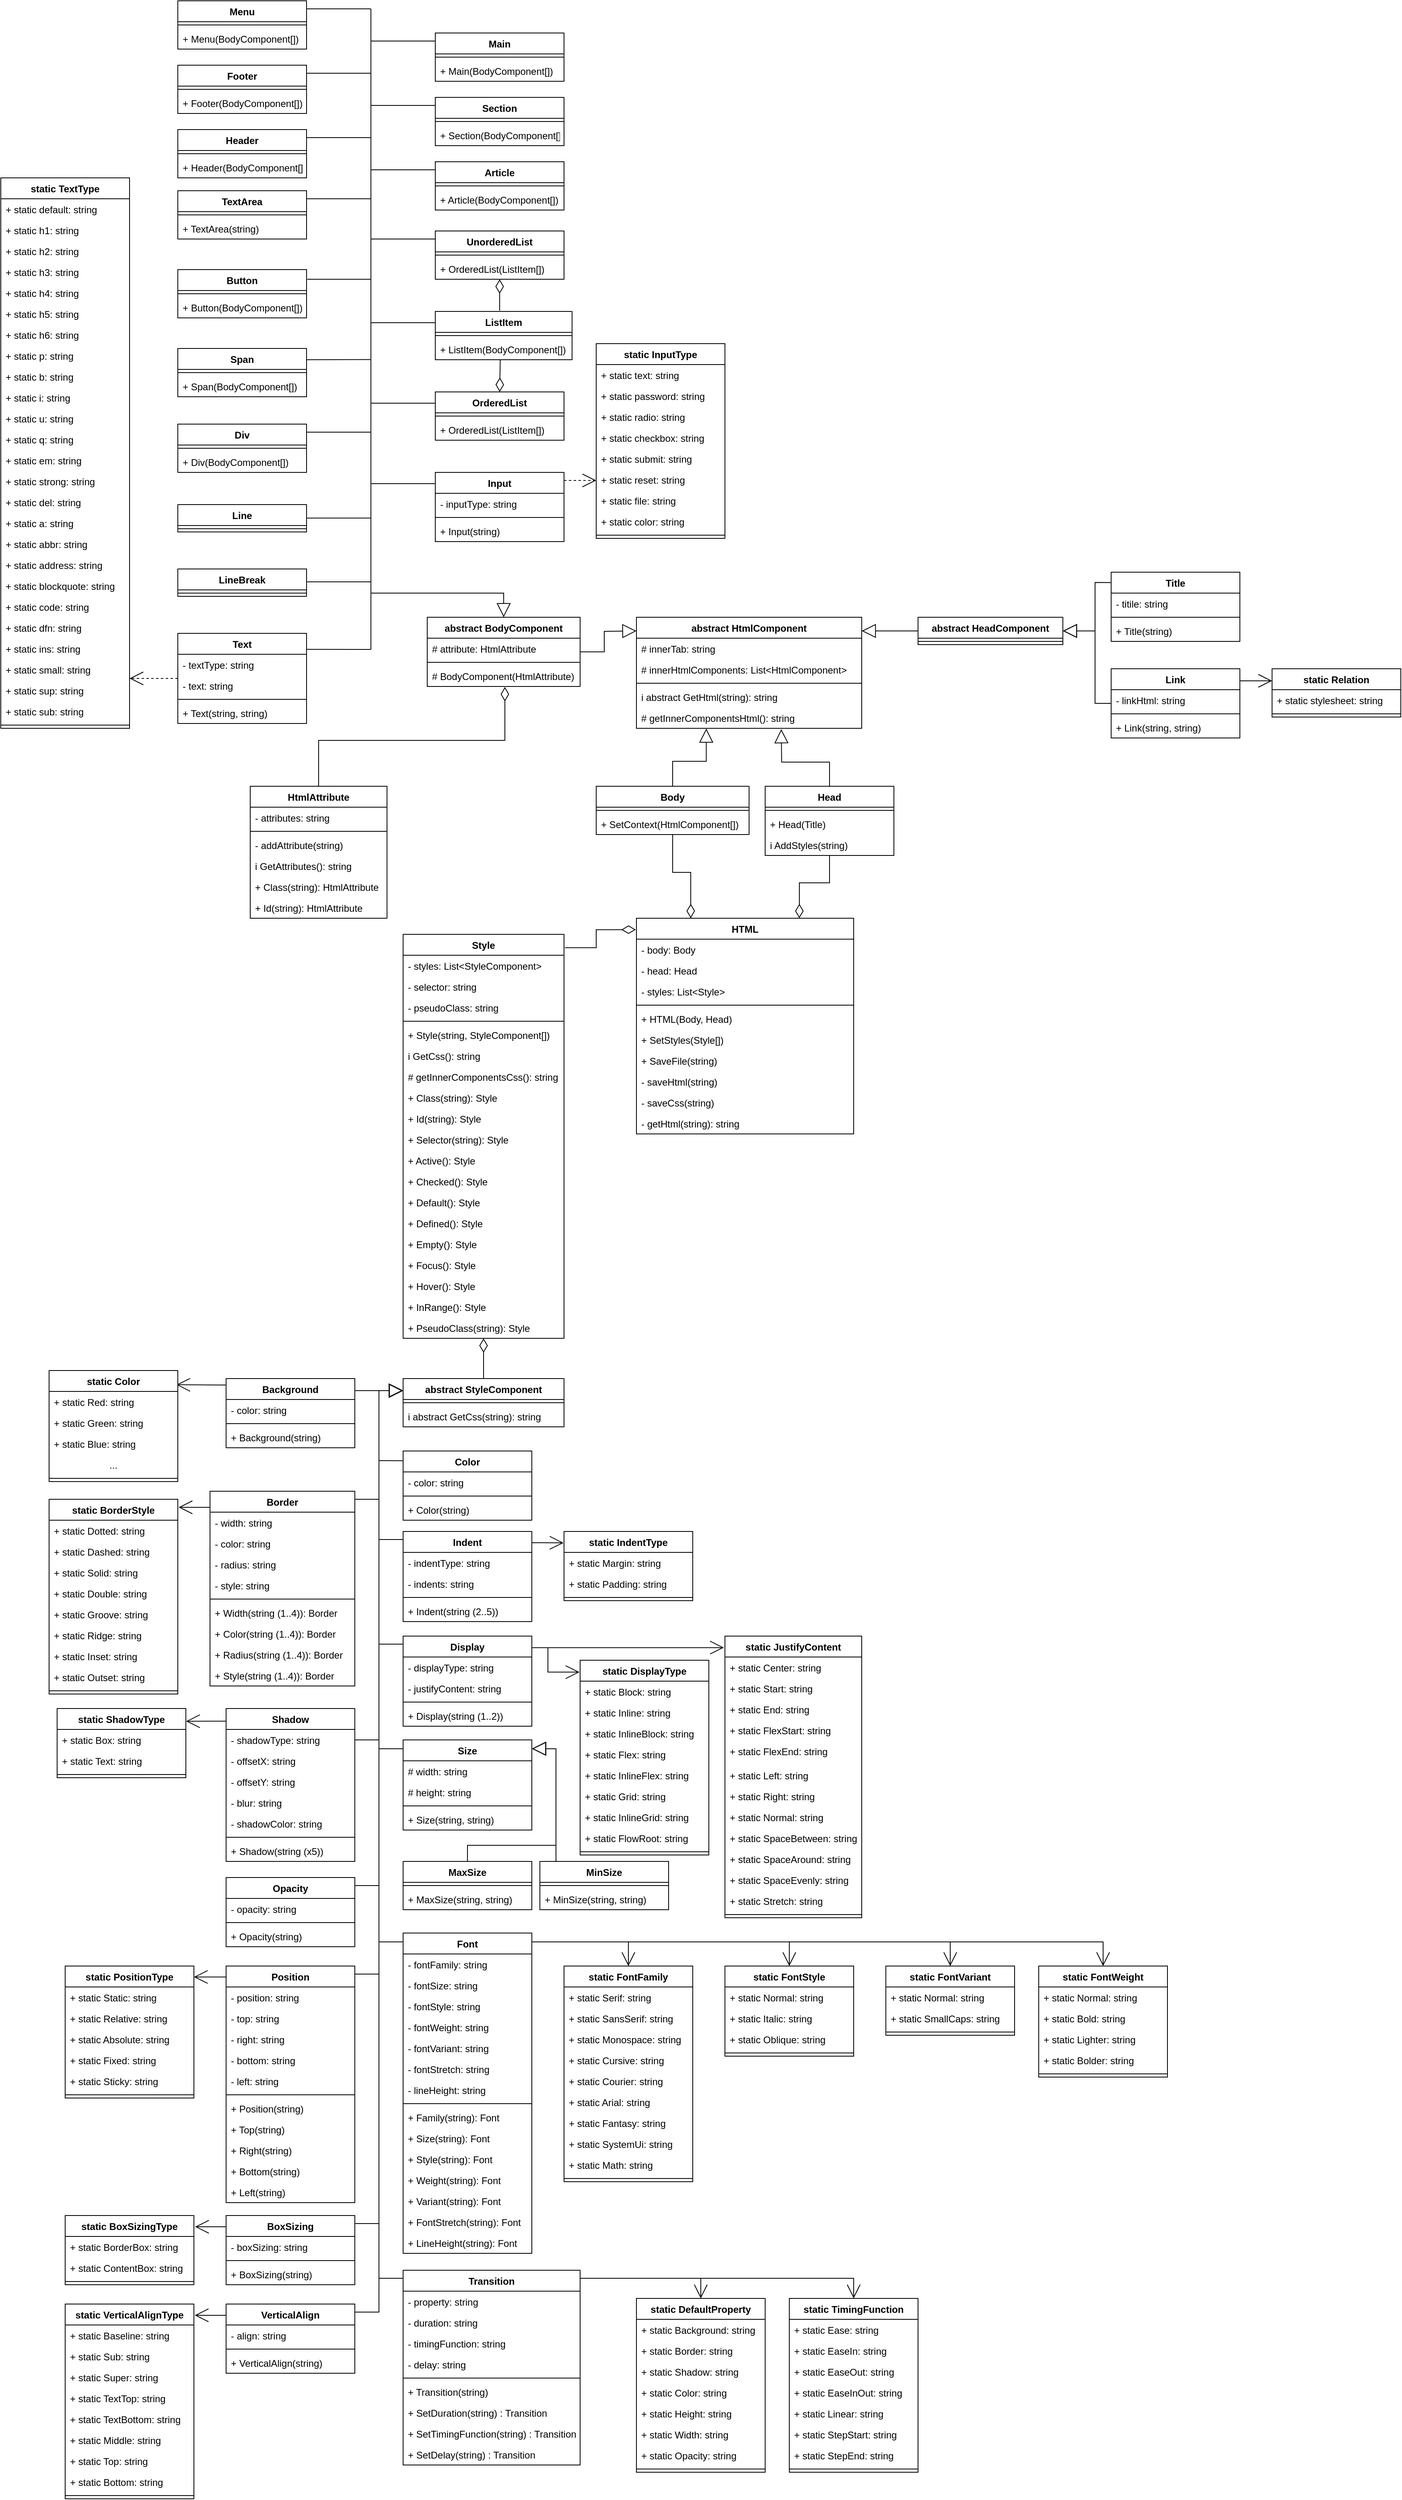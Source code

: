 <mxfile version="16.5.1" type="device"><diagram id="7qQ1JQrHntEopkOrLdUT" name="Страница 1"><mxGraphModel dx="918" dy="854" grid="1" gridSize="10" guides="1" tooltips="1" connect="1" arrows="1" fold="1" page="1" pageScale="1" pageWidth="3300" pageHeight="2339" math="0" shadow="0"><root><mxCell id="0"/><mxCell id="1" parent="0"/><mxCell id="wkUuDcJiOG_BlgrnTjRJ-1" value="HTML" style="swimlane;fontStyle=1;align=center;verticalAlign=top;childLayout=stackLayout;horizontal=1;startSize=26;horizontalStack=0;resizeParent=1;resizeParentMax=0;resizeLast=0;collapsible=1;marginBottom=0;" parent="1" vertex="1"><mxGeometry x="1650" y="1430" width="270" height="268" as="geometry"/></mxCell><mxCell id="wkUuDcJiOG_BlgrnTjRJ-2" value="- body: Body" style="text;strokeColor=none;fillColor=none;align=left;verticalAlign=top;spacingLeft=4;spacingRight=4;overflow=hidden;rotatable=0;points=[[0,0.5],[1,0.5]];portConstraint=eastwest;" parent="wkUuDcJiOG_BlgrnTjRJ-1" vertex="1"><mxGeometry y="26" width="270" height="26" as="geometry"/></mxCell><mxCell id="iSH7gvsI56LFmGUgCVXQ-9" value="- head: Head" style="text;strokeColor=none;fillColor=none;align=left;verticalAlign=top;spacingLeft=4;spacingRight=4;overflow=hidden;rotatable=0;points=[[0,0.5],[1,0.5]];portConstraint=eastwest;" parent="wkUuDcJiOG_BlgrnTjRJ-1" vertex="1"><mxGeometry y="52" width="270" height="26" as="geometry"/></mxCell><mxCell id="DT2rp2AE06CG0VpWR-Td-6" value="- styles: List&lt;Style&gt;" style="text;strokeColor=none;fillColor=none;align=left;verticalAlign=top;spacingLeft=4;spacingRight=4;overflow=hidden;rotatable=0;points=[[0,0.5],[1,0.5]];portConstraint=eastwest;" parent="wkUuDcJiOG_BlgrnTjRJ-1" vertex="1"><mxGeometry y="78" width="270" height="26" as="geometry"/></mxCell><mxCell id="wkUuDcJiOG_BlgrnTjRJ-3" value="" style="line;strokeWidth=1;fillColor=none;align=left;verticalAlign=middle;spacingTop=-1;spacingLeft=3;spacingRight=3;rotatable=0;labelPosition=right;points=[];portConstraint=eastwest;" parent="wkUuDcJiOG_BlgrnTjRJ-1" vertex="1"><mxGeometry y="104" width="270" height="8" as="geometry"/></mxCell><mxCell id="wkUuDcJiOG_BlgrnTjRJ-4" value="+ HTML(Body, Head)" style="text;strokeColor=none;fillColor=none;align=left;verticalAlign=top;spacingLeft=4;spacingRight=4;overflow=hidden;rotatable=0;points=[[0,0.5],[1,0.5]];portConstraint=eastwest;" parent="wkUuDcJiOG_BlgrnTjRJ-1" vertex="1"><mxGeometry y="112" width="270" height="26" as="geometry"/></mxCell><mxCell id="iSH7gvsI56LFmGUgCVXQ-46" value="+ SetStyles(Style[])" style="text;strokeColor=none;fillColor=none;align=left;verticalAlign=top;spacingLeft=4;spacingRight=4;overflow=hidden;rotatable=0;points=[[0,0.5],[1,0.5]];portConstraint=eastwest;" parent="wkUuDcJiOG_BlgrnTjRJ-1" vertex="1"><mxGeometry y="138" width="270" height="26" as="geometry"/></mxCell><mxCell id="iSH7gvsI56LFmGUgCVXQ-11" value="+ SaveFile(string)" style="text;strokeColor=none;fillColor=none;align=left;verticalAlign=top;spacingLeft=4;spacingRight=4;overflow=hidden;rotatable=0;points=[[0,0.5],[1,0.5]];portConstraint=eastwest;" parent="wkUuDcJiOG_BlgrnTjRJ-1" vertex="1"><mxGeometry y="164" width="270" height="26" as="geometry"/></mxCell><mxCell id="iSH7gvsI56LFmGUgCVXQ-10" value="- saveHtml(string)" style="text;strokeColor=none;fillColor=none;align=left;verticalAlign=top;spacingLeft=4;spacingRight=4;overflow=hidden;rotatable=0;points=[[0,0.5],[1,0.5]];portConstraint=eastwest;" parent="wkUuDcJiOG_BlgrnTjRJ-1" vertex="1"><mxGeometry y="190" width="270" height="26" as="geometry"/></mxCell><mxCell id="wkUuDcJiOG_BlgrnTjRJ-14" value="- saveCss(string)" style="text;strokeColor=none;fillColor=none;align=left;verticalAlign=top;spacingLeft=4;spacingRight=4;overflow=hidden;rotatable=0;points=[[0,0.5],[1,0.5]];portConstraint=eastwest;" parent="wkUuDcJiOG_BlgrnTjRJ-1" vertex="1"><mxGeometry y="216" width="270" height="26" as="geometry"/></mxCell><mxCell id="DT2rp2AE06CG0VpWR-Td-7" value="- getHtml(string): string" style="text;strokeColor=none;fillColor=none;align=left;verticalAlign=top;spacingLeft=4;spacingRight=4;overflow=hidden;rotatable=0;points=[[0,0.5],[1,0.5]];portConstraint=eastwest;" parent="wkUuDcJiOG_BlgrnTjRJ-1" vertex="1"><mxGeometry y="242" width="270" height="26" as="geometry"/></mxCell><mxCell id="wkUuDcJiOG_BlgrnTjRJ-5" value="abstract HtmlComponent" style="swimlane;fontStyle=1;align=center;verticalAlign=top;childLayout=stackLayout;horizontal=1;startSize=26;horizontalStack=0;resizeParent=1;resizeParentMax=0;resizeLast=0;collapsible=1;marginBottom=0;" parent="1" vertex="1"><mxGeometry x="1650" y="1056" width="280" height="138" as="geometry"/></mxCell><mxCell id="wkUuDcJiOG_BlgrnTjRJ-6" value="# innerTab: string" style="text;strokeColor=none;fillColor=none;align=left;verticalAlign=top;spacingLeft=4;spacingRight=4;overflow=hidden;rotatable=0;points=[[0,0.5],[1,0.5]];portConstraint=eastwest;" parent="wkUuDcJiOG_BlgrnTjRJ-5" vertex="1"><mxGeometry y="26" width="280" height="26" as="geometry"/></mxCell><mxCell id="DT2rp2AE06CG0VpWR-Td-3" value="# innerHtmlComponents: List&lt;HtmlComponent&gt;" style="text;strokeColor=none;fillColor=none;align=left;verticalAlign=top;spacingLeft=4;spacingRight=4;overflow=hidden;rotatable=0;points=[[0,0.5],[1,0.5]];portConstraint=eastwest;" parent="wkUuDcJiOG_BlgrnTjRJ-5" vertex="1"><mxGeometry y="52" width="280" height="26" as="geometry"/></mxCell><mxCell id="wkUuDcJiOG_BlgrnTjRJ-7" value="" style="line;strokeWidth=1;fillColor=none;align=left;verticalAlign=middle;spacingTop=-1;spacingLeft=3;spacingRight=3;rotatable=0;labelPosition=right;points=[];portConstraint=eastwest;" parent="wkUuDcJiOG_BlgrnTjRJ-5" vertex="1"><mxGeometry y="78" width="280" height="8" as="geometry"/></mxCell><mxCell id="wkUuDcJiOG_BlgrnTjRJ-8" value="i abstract GetHtml(string): string" style="text;strokeColor=none;fillColor=none;align=left;verticalAlign=top;spacingLeft=4;spacingRight=4;overflow=hidden;rotatable=0;points=[[0,0.5],[1,0.5]];portConstraint=eastwest;" parent="wkUuDcJiOG_BlgrnTjRJ-5" vertex="1"><mxGeometry y="86" width="280" height="26" as="geometry"/></mxCell><mxCell id="DT2rp2AE06CG0VpWR-Td-4" value="# getInnerComponentsHtml(): string" style="text;strokeColor=none;fillColor=none;align=left;verticalAlign=top;spacingLeft=4;spacingRight=4;overflow=hidden;rotatable=0;points=[[0,0.5],[1,0.5]];portConstraint=eastwest;" parent="wkUuDcJiOG_BlgrnTjRJ-5" vertex="1"><mxGeometry y="112" width="280" height="26" as="geometry"/></mxCell><mxCell id="wkUuDcJiOG_BlgrnTjRJ-9" value="Button" style="swimlane;fontStyle=1;align=center;verticalAlign=top;childLayout=stackLayout;horizontal=1;startSize=26;horizontalStack=0;resizeParent=1;resizeParentMax=0;resizeLast=0;collapsible=1;marginBottom=0;" parent="1" vertex="1"><mxGeometry x="1080" y="624" width="160" height="60" as="geometry"/></mxCell><mxCell id="wkUuDcJiOG_BlgrnTjRJ-11" value="" style="line;strokeWidth=1;fillColor=none;align=left;verticalAlign=middle;spacingTop=-1;spacingLeft=3;spacingRight=3;rotatable=0;labelPosition=right;points=[];portConstraint=eastwest;" parent="wkUuDcJiOG_BlgrnTjRJ-9" vertex="1"><mxGeometry y="26" width="160" height="8" as="geometry"/></mxCell><mxCell id="wkUuDcJiOG_BlgrnTjRJ-12" value="+ Button(BodyComponent[])" style="text;strokeColor=none;fillColor=none;align=left;verticalAlign=top;spacingLeft=4;spacingRight=4;overflow=hidden;rotatable=0;points=[[0,0.5],[1,0.5]];portConstraint=eastwest;" parent="wkUuDcJiOG_BlgrnTjRJ-9" vertex="1"><mxGeometry y="34" width="160" height="26" as="geometry"/></mxCell><mxCell id="DT2rp2AE06CG0VpWR-Td-51" style="edgeStyle=orthogonalEdgeStyle;rounded=0;orthogonalLoop=1;jettySize=auto;html=1;entryX=0.25;entryY=0;entryDx=0;entryDy=0;endArrow=diamondThin;endFill=0;startSize=15;endSize=15;" parent="1" source="DT2rp2AE06CG0VpWR-Td-8" target="wkUuDcJiOG_BlgrnTjRJ-1" edge="1"><mxGeometry relative="1" as="geometry"/></mxCell><mxCell id="BFlzg-faqgpSAwEhUF11-7" style="edgeStyle=orthogonalEdgeStyle;rounded=0;orthogonalLoop=1;jettySize=auto;html=1;entryX=0.31;entryY=1.011;entryDx=0;entryDy=0;entryPerimeter=0;endArrow=block;endFill=0;startSize=15;endSize=15;" parent="1" source="DT2rp2AE06CG0VpWR-Td-8" target="DT2rp2AE06CG0VpWR-Td-4" edge="1"><mxGeometry relative="1" as="geometry"/></mxCell><mxCell id="DT2rp2AE06CG0VpWR-Td-8" value="Body" style="swimlane;fontStyle=1;align=center;verticalAlign=top;childLayout=stackLayout;horizontal=1;startSize=26;horizontalStack=0;resizeParent=1;resizeParentMax=0;resizeLast=0;collapsible=1;marginBottom=0;" parent="1" vertex="1"><mxGeometry x="1600" y="1266" width="190" height="60" as="geometry"/></mxCell><mxCell id="DT2rp2AE06CG0VpWR-Td-10" value="" style="line;strokeWidth=1;fillColor=none;align=left;verticalAlign=middle;spacingTop=-1;spacingLeft=3;spacingRight=3;rotatable=0;labelPosition=right;points=[];portConstraint=eastwest;" parent="DT2rp2AE06CG0VpWR-Td-8" vertex="1"><mxGeometry y="26" width="190" height="8" as="geometry"/></mxCell><mxCell id="DT2rp2AE06CG0VpWR-Td-11" value="+ SetContext(HtmlComponent[])" style="text;strokeColor=none;fillColor=none;align=left;verticalAlign=top;spacingLeft=4;spacingRight=4;overflow=hidden;rotatable=0;points=[[0,0.5],[1,0.5]];portConstraint=eastwest;" parent="DT2rp2AE06CG0VpWR-Td-8" vertex="1"><mxGeometry y="34" width="190" height="26" as="geometry"/></mxCell><mxCell id="DT2rp2AE06CG0VpWR-Td-52" style="edgeStyle=orthogonalEdgeStyle;rounded=0;orthogonalLoop=1;jettySize=auto;html=1;entryX=0.75;entryY=0;entryDx=0;entryDy=0;endArrow=diamondThin;endFill=0;startSize=15;endSize=15;" parent="1" source="DT2rp2AE06CG0VpWR-Td-13" target="wkUuDcJiOG_BlgrnTjRJ-1" edge="1"><mxGeometry relative="1" as="geometry"/></mxCell><mxCell id="BFlzg-faqgpSAwEhUF11-8" style="edgeStyle=orthogonalEdgeStyle;rounded=0;orthogonalLoop=1;jettySize=auto;html=1;endArrow=block;endFill=0;startSize=15;endSize=15;" parent="1" source="DT2rp2AE06CG0VpWR-Td-13" edge="1"><mxGeometry relative="1" as="geometry"><mxPoint x="1830" y="1195" as="targetPoint"/></mxGeometry></mxCell><mxCell id="DT2rp2AE06CG0VpWR-Td-13" value="Head" style="swimlane;fontStyle=1;align=center;verticalAlign=top;childLayout=stackLayout;horizontal=1;startSize=26;horizontalStack=0;resizeParent=1;resizeParentMax=0;resizeLast=0;collapsible=1;marginBottom=0;" parent="1" vertex="1"><mxGeometry x="1810" y="1266" width="160" height="86" as="geometry"/></mxCell><mxCell id="DT2rp2AE06CG0VpWR-Td-15" value="" style="line;strokeWidth=1;fillColor=none;align=left;verticalAlign=middle;spacingTop=-1;spacingLeft=3;spacingRight=3;rotatable=0;labelPosition=right;points=[];portConstraint=eastwest;" parent="DT2rp2AE06CG0VpWR-Td-13" vertex="1"><mxGeometry y="26" width="160" height="8" as="geometry"/></mxCell><mxCell id="cfumH8Me2yMOUJsv7lcW-88" value="+ Head(Title)" style="text;strokeColor=none;fillColor=none;align=left;verticalAlign=top;spacingLeft=4;spacingRight=4;overflow=hidden;rotatable=0;points=[[0,0.5],[1,0.5]];portConstraint=eastwest;" parent="DT2rp2AE06CG0VpWR-Td-13" vertex="1"><mxGeometry y="34" width="160" height="26" as="geometry"/></mxCell><mxCell id="iSH7gvsI56LFmGUgCVXQ-35" value="i AddStyles(string)" style="text;strokeColor=none;fillColor=none;align=left;verticalAlign=top;spacingLeft=4;spacingRight=4;overflow=hidden;rotatable=0;points=[[0,0.5],[1,0.5]];portConstraint=eastwest;" parent="DT2rp2AE06CG0VpWR-Td-13" vertex="1"><mxGeometry y="60" width="160" height="26" as="geometry"/></mxCell><mxCell id="BFlzg-faqgpSAwEhUF11-11" style="edgeStyle=orthogonalEdgeStyle;rounded=0;orthogonalLoop=1;jettySize=auto;html=1;entryX=1;entryY=0.923;entryDx=0;entryDy=0;entryPerimeter=0;endArrow=open;endFill=0;startSize=15;endSize=15;dashed=1;" parent="1" source="DT2rp2AE06CG0VpWR-Td-37" target="cfumH8Me2yMOUJsv7lcW-59" edge="1"><mxGeometry relative="1" as="geometry"/></mxCell><mxCell id="DT2rp2AE06CG0VpWR-Td-37" value="Text" style="swimlane;fontStyle=1;align=center;verticalAlign=top;childLayout=stackLayout;horizontal=1;startSize=26;horizontalStack=0;resizeParent=1;resizeParentMax=0;resizeLast=0;collapsible=1;marginBottom=0;" parent="1" vertex="1"><mxGeometry x="1080" y="1076" width="160" height="112" as="geometry"/></mxCell><mxCell id="DT2rp2AE06CG0VpWR-Td-38" value="- textType: string" style="text;strokeColor=none;fillColor=none;align=left;verticalAlign=top;spacingLeft=4;spacingRight=4;overflow=hidden;rotatable=0;points=[[0,0.5],[1,0.5]];portConstraint=eastwest;" parent="DT2rp2AE06CG0VpWR-Td-37" vertex="1"><mxGeometry y="26" width="160" height="26" as="geometry"/></mxCell><mxCell id="DT2rp2AE06CG0VpWR-Td-41" value="- text: string" style="text;strokeColor=none;fillColor=none;align=left;verticalAlign=top;spacingLeft=4;spacingRight=4;overflow=hidden;rotatable=0;points=[[0,0.5],[1,0.5]];portConstraint=eastwest;" parent="DT2rp2AE06CG0VpWR-Td-37" vertex="1"><mxGeometry y="52" width="160" height="26" as="geometry"/></mxCell><mxCell id="DT2rp2AE06CG0VpWR-Td-39" value="" style="line;strokeWidth=1;fillColor=none;align=left;verticalAlign=middle;spacingTop=-1;spacingLeft=3;spacingRight=3;rotatable=0;labelPosition=right;points=[];portConstraint=eastwest;" parent="DT2rp2AE06CG0VpWR-Td-37" vertex="1"><mxGeometry y="78" width="160" height="8" as="geometry"/></mxCell><mxCell id="DT2rp2AE06CG0VpWR-Td-40" value="+ Text(string, string)" style="text;strokeColor=none;fillColor=none;align=left;verticalAlign=top;spacingLeft=4;spacingRight=4;overflow=hidden;rotatable=0;points=[[0,0.5],[1,0.5]];portConstraint=eastwest;" parent="DT2rp2AE06CG0VpWR-Td-37" vertex="1"><mxGeometry y="86" width="160" height="26" as="geometry"/></mxCell><mxCell id="DT2rp2AE06CG0VpWR-Td-43" value="static TextType" style="swimlane;fontStyle=1;align=center;verticalAlign=top;childLayout=stackLayout;horizontal=1;startSize=26;horizontalStack=0;resizeParent=1;resizeParentMax=0;resizeLast=0;collapsible=1;marginBottom=0;" parent="1" vertex="1"><mxGeometry x="860" y="510" width="160" height="684" as="geometry"/></mxCell><mxCell id="cfumH8Me2yMOUJsv7lcW-2" value="+ static default: string" style="text;strokeColor=none;fillColor=none;align=left;verticalAlign=top;spacingLeft=4;spacingRight=4;overflow=hidden;rotatable=0;points=[[0,0.5],[1,0.5]];portConstraint=eastwest;" parent="DT2rp2AE06CG0VpWR-Td-43" vertex="1"><mxGeometry y="26" width="160" height="26" as="geometry"/></mxCell><mxCell id="cfumH8Me2yMOUJsv7lcW-27" value="+ static h1: string" style="text;strokeColor=none;fillColor=none;align=left;verticalAlign=top;spacingLeft=4;spacingRight=4;overflow=hidden;rotatable=0;points=[[0,0.5],[1,0.5]];portConstraint=eastwest;" parent="DT2rp2AE06CG0VpWR-Td-43" vertex="1"><mxGeometry y="52" width="160" height="26" as="geometry"/></mxCell><mxCell id="cfumH8Me2yMOUJsv7lcW-26" value="+ static h2: string" style="text;strokeColor=none;fillColor=none;align=left;verticalAlign=top;spacingLeft=4;spacingRight=4;overflow=hidden;rotatable=0;points=[[0,0.5],[1,0.5]];portConstraint=eastwest;" parent="DT2rp2AE06CG0VpWR-Td-43" vertex="1"><mxGeometry y="78" width="160" height="26" as="geometry"/></mxCell><mxCell id="cfumH8Me2yMOUJsv7lcW-25" value="+ static h3: string" style="text;strokeColor=none;fillColor=none;align=left;verticalAlign=top;spacingLeft=4;spacingRight=4;overflow=hidden;rotatable=0;points=[[0,0.5],[1,0.5]];portConstraint=eastwest;" parent="DT2rp2AE06CG0VpWR-Td-43" vertex="1"><mxGeometry y="104" width="160" height="26" as="geometry"/></mxCell><mxCell id="cfumH8Me2yMOUJsv7lcW-24" value="+ static h4: string" style="text;strokeColor=none;fillColor=none;align=left;verticalAlign=top;spacingLeft=4;spacingRight=4;overflow=hidden;rotatable=0;points=[[0,0.5],[1,0.5]];portConstraint=eastwest;" parent="DT2rp2AE06CG0VpWR-Td-43" vertex="1"><mxGeometry y="130" width="160" height="26" as="geometry"/></mxCell><mxCell id="cfumH8Me2yMOUJsv7lcW-23" value="+ static h5: string" style="text;strokeColor=none;fillColor=none;align=left;verticalAlign=top;spacingLeft=4;spacingRight=4;overflow=hidden;rotatable=0;points=[[0,0.5],[1,0.5]];portConstraint=eastwest;" parent="DT2rp2AE06CG0VpWR-Td-43" vertex="1"><mxGeometry y="156" width="160" height="26" as="geometry"/></mxCell><mxCell id="DT2rp2AE06CG0VpWR-Td-44" value="+ static h6: string" style="text;strokeColor=none;fillColor=none;align=left;verticalAlign=top;spacingLeft=4;spacingRight=4;overflow=hidden;rotatable=0;points=[[0,0.5],[1,0.5]];portConstraint=eastwest;" parent="DT2rp2AE06CG0VpWR-Td-43" vertex="1"><mxGeometry y="182" width="160" height="26" as="geometry"/></mxCell><mxCell id="DT2rp2AE06CG0VpWR-Td-47" value="+ static p: string" style="text;strokeColor=none;fillColor=none;align=left;verticalAlign=top;spacingLeft=4;spacingRight=4;overflow=hidden;rotatable=0;points=[[0,0.5],[1,0.5]];portConstraint=eastwest;" parent="DT2rp2AE06CG0VpWR-Td-43" vertex="1"><mxGeometry y="208" width="160" height="26" as="geometry"/></mxCell><mxCell id="cfumH8Me2yMOUJsv7lcW-7" value="+ static b: string" style="text;strokeColor=none;fillColor=none;align=left;verticalAlign=top;spacingLeft=4;spacingRight=4;overflow=hidden;rotatable=0;points=[[0,0.5],[1,0.5]];portConstraint=eastwest;" parent="DT2rp2AE06CG0VpWR-Td-43" vertex="1"><mxGeometry y="234" width="160" height="26" as="geometry"/></mxCell><mxCell id="cfumH8Me2yMOUJsv7lcW-58" value="+ static i: string" style="text;strokeColor=none;fillColor=none;align=left;verticalAlign=top;spacingLeft=4;spacingRight=4;overflow=hidden;rotatable=0;points=[[0,0.5],[1,0.5]];portConstraint=eastwest;" parent="DT2rp2AE06CG0VpWR-Td-43" vertex="1"><mxGeometry y="260" width="160" height="26" as="geometry"/></mxCell><mxCell id="cfumH8Me2yMOUJsv7lcW-71" value="+ static u: string" style="text;strokeColor=none;fillColor=none;align=left;verticalAlign=top;spacingLeft=4;spacingRight=4;overflow=hidden;rotatable=0;points=[[0,0.5],[1,0.5]];portConstraint=eastwest;" parent="DT2rp2AE06CG0VpWR-Td-43" vertex="1"><mxGeometry y="286" width="160" height="26" as="geometry"/></mxCell><mxCell id="cfumH8Me2yMOUJsv7lcW-31" value="+ static q: string" style="text;strokeColor=none;fillColor=none;align=left;verticalAlign=top;spacingLeft=4;spacingRight=4;overflow=hidden;rotatable=0;points=[[0,0.5],[1,0.5]];portConstraint=eastwest;" parent="DT2rp2AE06CG0VpWR-Td-43" vertex="1"><mxGeometry y="312" width="160" height="26" as="geometry"/></mxCell><mxCell id="DT2rp2AE06CG0VpWR-Td-48" value="+ static em: string" style="text;strokeColor=none;fillColor=none;align=left;verticalAlign=top;spacingLeft=4;spacingRight=4;overflow=hidden;rotatable=0;points=[[0,0.5],[1,0.5]];portConstraint=eastwest;" parent="DT2rp2AE06CG0VpWR-Td-43" vertex="1"><mxGeometry y="338" width="160" height="26" as="geometry"/></mxCell><mxCell id="cfumH8Me2yMOUJsv7lcW-60" value="+ static strong: string" style="text;strokeColor=none;fillColor=none;align=left;verticalAlign=top;spacingLeft=4;spacingRight=4;overflow=hidden;rotatable=0;points=[[0,0.5],[1,0.5]];portConstraint=eastwest;" parent="DT2rp2AE06CG0VpWR-Td-43" vertex="1"><mxGeometry y="364" width="160" height="26" as="geometry"/></mxCell><mxCell id="cfumH8Me2yMOUJsv7lcW-16" value="+ static del: string" style="text;strokeColor=none;fillColor=none;align=left;verticalAlign=top;spacingLeft=4;spacingRight=4;overflow=hidden;rotatable=0;points=[[0,0.5],[1,0.5]];portConstraint=eastwest;" parent="DT2rp2AE06CG0VpWR-Td-43" vertex="1"><mxGeometry y="390" width="160" height="26" as="geometry"/></mxCell><mxCell id="cfumH8Me2yMOUJsv7lcW-4" value="+ static a: string" style="text;strokeColor=none;fillColor=none;align=left;verticalAlign=top;spacingLeft=4;spacingRight=4;overflow=hidden;rotatable=0;points=[[0,0.5],[1,0.5]];portConstraint=eastwest;" parent="DT2rp2AE06CG0VpWR-Td-43" vertex="1"><mxGeometry y="416" width="160" height="26" as="geometry"/></mxCell><mxCell id="cfumH8Me2yMOUJsv7lcW-5" value="+ static abbr: string" style="text;strokeColor=none;fillColor=none;align=left;verticalAlign=top;spacingLeft=4;spacingRight=4;overflow=hidden;rotatable=0;points=[[0,0.5],[1,0.5]];portConstraint=eastwest;" parent="DT2rp2AE06CG0VpWR-Td-43" vertex="1"><mxGeometry y="442" width="160" height="26" as="geometry"/></mxCell><mxCell id="cfumH8Me2yMOUJsv7lcW-6" value="+ static address: string" style="text;strokeColor=none;fillColor=none;align=left;verticalAlign=top;spacingLeft=4;spacingRight=4;overflow=hidden;rotatable=0;points=[[0,0.5],[1,0.5]];portConstraint=eastwest;" parent="DT2rp2AE06CG0VpWR-Td-43" vertex="1"><mxGeometry y="468" width="160" height="26" as="geometry"/></mxCell><mxCell id="cfumH8Me2yMOUJsv7lcW-8" value="+ static blockquote: string" style="text;strokeColor=none;fillColor=none;align=left;verticalAlign=top;spacingLeft=4;spacingRight=4;overflow=hidden;rotatable=0;points=[[0,0.5],[1,0.5]];portConstraint=eastwest;" parent="DT2rp2AE06CG0VpWR-Td-43" vertex="1"><mxGeometry y="494" width="160" height="26" as="geometry"/></mxCell><mxCell id="cfumH8Me2yMOUJsv7lcW-15" value="+ static code: string" style="text;strokeColor=none;fillColor=none;align=left;verticalAlign=top;spacingLeft=4;spacingRight=4;overflow=hidden;rotatable=0;points=[[0,0.5],[1,0.5]];portConstraint=eastwest;" parent="DT2rp2AE06CG0VpWR-Td-43" vertex="1"><mxGeometry y="520" width="160" height="26" as="geometry"/></mxCell><mxCell id="cfumH8Me2yMOUJsv7lcW-49" value="+ static dfn: string" style="text;strokeColor=none;fillColor=none;align=left;verticalAlign=top;spacingLeft=4;spacingRight=4;overflow=hidden;rotatable=0;points=[[0,0.5],[1,0.5]];portConstraint=eastwest;" parent="DT2rp2AE06CG0VpWR-Td-43" vertex="1"><mxGeometry y="546" width="160" height="26" as="geometry"/></mxCell><mxCell id="cfumH8Me2yMOUJsv7lcW-22" value="+ static ins: string" style="text;strokeColor=none;fillColor=none;align=left;verticalAlign=top;spacingLeft=4;spacingRight=4;overflow=hidden;rotatable=0;points=[[0,0.5],[1,0.5]];portConstraint=eastwest;" parent="DT2rp2AE06CG0VpWR-Td-43" vertex="1"><mxGeometry y="572" width="160" height="26" as="geometry"/></mxCell><mxCell id="cfumH8Me2yMOUJsv7lcW-59" value="+ static small: string" style="text;strokeColor=none;fillColor=none;align=left;verticalAlign=top;spacingLeft=4;spacingRight=4;overflow=hidden;rotatable=0;points=[[0,0.5],[1,0.5]];portConstraint=eastwest;" parent="DT2rp2AE06CG0VpWR-Td-43" vertex="1"><mxGeometry y="598" width="160" height="26" as="geometry"/></mxCell><mxCell id="cfumH8Me2yMOUJsv7lcW-65" value="+ static sup: string" style="text;strokeColor=none;fillColor=none;align=left;verticalAlign=top;spacingLeft=4;spacingRight=4;overflow=hidden;rotatable=0;points=[[0,0.5],[1,0.5]];portConstraint=eastwest;" parent="DT2rp2AE06CG0VpWR-Td-43" vertex="1"><mxGeometry y="624" width="160" height="26" as="geometry"/></mxCell><mxCell id="cfumH8Me2yMOUJsv7lcW-66" value="+ static sub: string" style="text;strokeColor=none;fillColor=none;align=left;verticalAlign=top;spacingLeft=4;spacingRight=4;overflow=hidden;rotatable=0;points=[[0,0.5],[1,0.5]];portConstraint=eastwest;" parent="DT2rp2AE06CG0VpWR-Td-43" vertex="1"><mxGeometry y="650" width="160" height="26" as="geometry"/></mxCell><mxCell id="DT2rp2AE06CG0VpWR-Td-45" value="" style="line;strokeWidth=1;fillColor=none;align=left;verticalAlign=middle;spacingTop=-1;spacingLeft=3;spacingRight=3;rotatable=0;labelPosition=right;points=[];portConstraint=eastwest;" parent="DT2rp2AE06CG0VpWR-Td-43" vertex="1"><mxGeometry y="676" width="160" height="8" as="geometry"/></mxCell><mxCell id="cfumH8Me2yMOUJsv7lcW-9" value="LineBreak" style="swimlane;fontStyle=1;align=center;verticalAlign=top;childLayout=stackLayout;horizontal=1;startSize=26;horizontalStack=0;resizeParent=1;resizeParentMax=0;resizeLast=0;collapsible=1;marginBottom=0;" parent="1" vertex="1"><mxGeometry x="1080" y="996" width="160" height="34" as="geometry"/></mxCell><mxCell id="cfumH8Me2yMOUJsv7lcW-11" value="" style="line;strokeWidth=1;fillColor=none;align=left;verticalAlign=middle;spacingTop=-1;spacingLeft=3;spacingRight=3;rotatable=0;labelPosition=right;points=[];portConstraint=eastwest;" parent="cfumH8Me2yMOUJsv7lcW-9" vertex="1"><mxGeometry y="26" width="160" height="8" as="geometry"/></mxCell><mxCell id="cfumH8Me2yMOUJsv7lcW-17" value="Div" style="swimlane;fontStyle=1;align=center;verticalAlign=top;childLayout=stackLayout;horizontal=1;startSize=26;horizontalStack=0;resizeParent=1;resizeParentMax=0;resizeLast=0;collapsible=1;marginBottom=0;" parent="1" vertex="1"><mxGeometry x="1080" y="816" width="160" height="60" as="geometry"/></mxCell><mxCell id="cfumH8Me2yMOUJsv7lcW-19" value="" style="line;strokeWidth=1;fillColor=none;align=left;verticalAlign=middle;spacingTop=-1;spacingLeft=3;spacingRight=3;rotatable=0;labelPosition=right;points=[];portConstraint=eastwest;" parent="cfumH8Me2yMOUJsv7lcW-17" vertex="1"><mxGeometry y="26" width="160" height="8" as="geometry"/></mxCell><mxCell id="cfumH8Me2yMOUJsv7lcW-20" value="+ Div(BodyComponent[])" style="text;strokeColor=none;fillColor=none;align=left;verticalAlign=top;spacingLeft=4;spacingRight=4;overflow=hidden;rotatable=0;points=[[0,0.5],[1,0.5]];portConstraint=eastwest;" parent="cfumH8Me2yMOUJsv7lcW-17" vertex="1"><mxGeometry y="34" width="160" height="26" as="geometry"/></mxCell><mxCell id="cfumH8Me2yMOUJsv7lcW-28" value="Line" style="swimlane;fontStyle=1;align=center;verticalAlign=top;childLayout=stackLayout;horizontal=1;startSize=26;horizontalStack=0;resizeParent=1;resizeParentMax=0;resizeLast=0;collapsible=1;marginBottom=0;" parent="1" vertex="1"><mxGeometry x="1080" y="916" width="160" height="34" as="geometry"/></mxCell><mxCell id="cfumH8Me2yMOUJsv7lcW-29" value="" style="line;strokeWidth=1;fillColor=none;align=left;verticalAlign=middle;spacingTop=-1;spacingLeft=3;spacingRight=3;rotatable=0;labelPosition=right;points=[];portConstraint=eastwest;" parent="cfumH8Me2yMOUJsv7lcW-28" vertex="1"><mxGeometry y="26" width="160" height="8" as="geometry"/></mxCell><mxCell id="cfumH8Me2yMOUJsv7lcW-32" value="Input" style="swimlane;fontStyle=1;align=center;verticalAlign=top;childLayout=stackLayout;horizontal=1;startSize=26;horizontalStack=0;resizeParent=1;resizeParentMax=0;resizeLast=0;collapsible=1;marginBottom=0;" parent="1" vertex="1"><mxGeometry x="1400" y="876" width="160" height="86" as="geometry"/></mxCell><mxCell id="cfumH8Me2yMOUJsv7lcW-33" value="- inputType: string" style="text;strokeColor=none;fillColor=none;align=left;verticalAlign=top;spacingLeft=4;spacingRight=4;overflow=hidden;rotatable=0;points=[[0,0.5],[1,0.5]];portConstraint=eastwest;" parent="cfumH8Me2yMOUJsv7lcW-32" vertex="1"><mxGeometry y="26" width="160" height="26" as="geometry"/></mxCell><mxCell id="cfumH8Me2yMOUJsv7lcW-34" value="" style="line;strokeWidth=1;fillColor=none;align=left;verticalAlign=middle;spacingTop=-1;spacingLeft=3;spacingRight=3;rotatable=0;labelPosition=right;points=[];portConstraint=eastwest;" parent="cfumH8Me2yMOUJsv7lcW-32" vertex="1"><mxGeometry y="52" width="160" height="8" as="geometry"/></mxCell><mxCell id="cfumH8Me2yMOUJsv7lcW-35" value="+ Input(string)" style="text;strokeColor=none;fillColor=none;align=left;verticalAlign=top;spacingLeft=4;spacingRight=4;overflow=hidden;rotatable=0;points=[[0,0.5],[1,0.5]];portConstraint=eastwest;" parent="cfumH8Me2yMOUJsv7lcW-32" vertex="1"><mxGeometry y="60" width="160" height="26" as="geometry"/></mxCell><mxCell id="cfumH8Me2yMOUJsv7lcW-36" value="static InputType" style="swimlane;fontStyle=1;align=center;verticalAlign=top;childLayout=stackLayout;horizontal=1;startSize=26;horizontalStack=0;resizeParent=1;resizeParentMax=0;resizeLast=0;collapsible=1;marginBottom=0;" parent="1" vertex="1"><mxGeometry x="1600" y="716" width="160" height="242" as="geometry"/></mxCell><mxCell id="cfumH8Me2yMOUJsv7lcW-37" value="+ static text: string" style="text;strokeColor=none;fillColor=none;align=left;verticalAlign=top;spacingLeft=4;spacingRight=4;overflow=hidden;rotatable=0;points=[[0,0.5],[1,0.5]];portConstraint=eastwest;" parent="cfumH8Me2yMOUJsv7lcW-36" vertex="1"><mxGeometry y="26" width="160" height="26" as="geometry"/></mxCell><mxCell id="cfumH8Me2yMOUJsv7lcW-40" value="+ static password: string" style="text;strokeColor=none;fillColor=none;align=left;verticalAlign=top;spacingLeft=4;spacingRight=4;overflow=hidden;rotatable=0;points=[[0,0.5],[1,0.5]];portConstraint=eastwest;" parent="cfumH8Me2yMOUJsv7lcW-36" vertex="1"><mxGeometry y="52" width="160" height="26" as="geometry"/></mxCell><mxCell id="cfumH8Me2yMOUJsv7lcW-41" value="+ static radio: string" style="text;strokeColor=none;fillColor=none;align=left;verticalAlign=top;spacingLeft=4;spacingRight=4;overflow=hidden;rotatable=0;points=[[0,0.5],[1,0.5]];portConstraint=eastwest;" parent="cfumH8Me2yMOUJsv7lcW-36" vertex="1"><mxGeometry y="78" width="160" height="26" as="geometry"/></mxCell><mxCell id="cfumH8Me2yMOUJsv7lcW-42" value="+ static checkbox: string" style="text;strokeColor=none;fillColor=none;align=left;verticalAlign=top;spacingLeft=4;spacingRight=4;overflow=hidden;rotatable=0;points=[[0,0.5],[1,0.5]];portConstraint=eastwest;" parent="cfumH8Me2yMOUJsv7lcW-36" vertex="1"><mxGeometry y="104" width="160" height="26" as="geometry"/></mxCell><mxCell id="cfumH8Me2yMOUJsv7lcW-43" value="+ static submit: string" style="text;strokeColor=none;fillColor=none;align=left;verticalAlign=top;spacingLeft=4;spacingRight=4;overflow=hidden;rotatable=0;points=[[0,0.5],[1,0.5]];portConstraint=eastwest;" parent="cfumH8Me2yMOUJsv7lcW-36" vertex="1"><mxGeometry y="130" width="160" height="26" as="geometry"/></mxCell><mxCell id="cfumH8Me2yMOUJsv7lcW-44" value="+ static reset: string" style="text;strokeColor=none;fillColor=none;align=left;verticalAlign=top;spacingLeft=4;spacingRight=4;overflow=hidden;rotatable=0;points=[[0,0.5],[1,0.5]];portConstraint=eastwest;" parent="cfumH8Me2yMOUJsv7lcW-36" vertex="1"><mxGeometry y="156" width="160" height="26" as="geometry"/></mxCell><mxCell id="cfumH8Me2yMOUJsv7lcW-45" value="+ static file: string" style="text;strokeColor=none;fillColor=none;align=left;verticalAlign=top;spacingLeft=4;spacingRight=4;overflow=hidden;rotatable=0;points=[[0,0.5],[1,0.5]];portConstraint=eastwest;" parent="cfumH8Me2yMOUJsv7lcW-36" vertex="1"><mxGeometry y="182" width="160" height="26" as="geometry"/></mxCell><mxCell id="YLRoA2aLuupVp2TxITHK-2" value="+ static color: string" style="text;strokeColor=none;fillColor=none;align=left;verticalAlign=top;spacingLeft=4;spacingRight=4;overflow=hidden;rotatable=0;points=[[0,0.5],[1,0.5]];portConstraint=eastwest;" parent="cfumH8Me2yMOUJsv7lcW-36" vertex="1"><mxGeometry y="208" width="160" height="26" as="geometry"/></mxCell><mxCell id="cfumH8Me2yMOUJsv7lcW-38" value="" style="line;strokeWidth=1;fillColor=none;align=left;verticalAlign=middle;spacingTop=-1;spacingLeft=3;spacingRight=3;rotatable=0;labelPosition=right;points=[];portConstraint=eastwest;" parent="cfumH8Me2yMOUJsv7lcW-36" vertex="1"><mxGeometry y="234" width="160" height="8" as="geometry"/></mxCell><mxCell id="cfumH8Me2yMOUJsv7lcW-50" value="OrderedList" style="swimlane;fontStyle=1;align=center;verticalAlign=top;childLayout=stackLayout;horizontal=1;startSize=26;horizontalStack=0;resizeParent=1;resizeParentMax=0;resizeLast=0;collapsible=1;marginBottom=0;" parent="1" vertex="1"><mxGeometry x="1400" y="776" width="160" height="60" as="geometry"/></mxCell><mxCell id="cfumH8Me2yMOUJsv7lcW-52" value="" style="line;strokeWidth=1;fillColor=none;align=left;verticalAlign=middle;spacingTop=-1;spacingLeft=3;spacingRight=3;rotatable=0;labelPosition=right;points=[];portConstraint=eastwest;" parent="cfumH8Me2yMOUJsv7lcW-50" vertex="1"><mxGeometry y="26" width="160" height="8" as="geometry"/></mxCell><mxCell id="cfumH8Me2yMOUJsv7lcW-53" value="+ OrderedList(ListItem[])" style="text;strokeColor=none;fillColor=none;align=left;verticalAlign=top;spacingLeft=4;spacingRight=4;overflow=hidden;rotatable=0;points=[[0,0.5],[1,0.5]];portConstraint=eastwest;" parent="cfumH8Me2yMOUJsv7lcW-50" vertex="1"><mxGeometry y="34" width="160" height="26" as="geometry"/></mxCell><mxCell id="cfumH8Me2yMOUJsv7lcW-80" style="edgeStyle=orthogonalEdgeStyle;rounded=0;orthogonalLoop=1;jettySize=auto;html=1;entryX=0.5;entryY=0;entryDx=0;entryDy=0;endArrow=diamondThin;endFill=0;endSize=15;exitX=0.475;exitY=0.987;exitDx=0;exitDy=0;exitPerimeter=0;" parent="1" source="cfumH8Me2yMOUJsv7lcW-57" target="cfumH8Me2yMOUJsv7lcW-50" edge="1"><mxGeometry relative="1" as="geometry"><mxPoint x="1470" y="737" as="sourcePoint"/><Array as="points"/></mxGeometry></mxCell><mxCell id="cfumH8Me2yMOUJsv7lcW-81" style="edgeStyle=orthogonalEdgeStyle;rounded=0;orthogonalLoop=1;jettySize=auto;html=1;endArrow=diamondThin;endFill=0;endSize=15;" parent="1" edge="1"><mxGeometry relative="1" as="geometry"><mxPoint x="1480" y="675" as="sourcePoint"/><Array as="points"><mxPoint x="1480" y="660"/><mxPoint x="1480" y="660"/></Array><mxPoint x="1480" y="636" as="targetPoint"/></mxGeometry></mxCell><mxCell id="cfumH8Me2yMOUJsv7lcW-54" value="ListItem" style="swimlane;fontStyle=1;align=center;verticalAlign=top;childLayout=stackLayout;horizontal=1;startSize=26;horizontalStack=0;resizeParent=1;resizeParentMax=0;resizeLast=0;collapsible=1;marginBottom=0;" parent="1" vertex="1"><mxGeometry x="1400" y="676" width="170" height="60" as="geometry"/></mxCell><mxCell id="cfumH8Me2yMOUJsv7lcW-56" value="" style="line;strokeWidth=1;fillColor=none;align=left;verticalAlign=middle;spacingTop=-1;spacingLeft=3;spacingRight=3;rotatable=0;labelPosition=right;points=[];portConstraint=eastwest;" parent="cfumH8Me2yMOUJsv7lcW-54" vertex="1"><mxGeometry y="26" width="170" height="8" as="geometry"/></mxCell><mxCell id="cfumH8Me2yMOUJsv7lcW-57" value="+ ListItem(BodyComponent[])" style="text;strokeColor=none;fillColor=none;align=left;verticalAlign=top;spacingLeft=4;spacingRight=4;overflow=hidden;rotatable=0;points=[[0,0.5],[1,0.5]];portConstraint=eastwest;" parent="cfumH8Me2yMOUJsv7lcW-54" vertex="1"><mxGeometry y="34" width="170" height="26" as="geometry"/></mxCell><mxCell id="cfumH8Me2yMOUJsv7lcW-61" value="Span" style="swimlane;fontStyle=1;align=center;verticalAlign=top;childLayout=stackLayout;horizontal=1;startSize=26;horizontalStack=0;resizeParent=1;resizeParentMax=0;resizeLast=0;collapsible=1;marginBottom=0;" parent="1" vertex="1"><mxGeometry x="1080" y="722" width="160" height="60" as="geometry"/></mxCell><mxCell id="cfumH8Me2yMOUJsv7lcW-62" value="" style="line;strokeWidth=1;fillColor=none;align=left;verticalAlign=middle;spacingTop=-1;spacingLeft=3;spacingRight=3;rotatable=0;labelPosition=right;points=[];portConstraint=eastwest;" parent="cfumH8Me2yMOUJsv7lcW-61" vertex="1"><mxGeometry y="26" width="160" height="8" as="geometry"/></mxCell><mxCell id="cfumH8Me2yMOUJsv7lcW-63" value="+ Span(BodyComponent[])" style="text;strokeColor=none;fillColor=none;align=left;verticalAlign=top;spacingLeft=4;spacingRight=4;overflow=hidden;rotatable=0;points=[[0,0.5],[1,0.5]];portConstraint=eastwest;" parent="cfumH8Me2yMOUJsv7lcW-61" vertex="1"><mxGeometry y="34" width="160" height="26" as="geometry"/></mxCell><mxCell id="cfumH8Me2yMOUJsv7lcW-67" value="TextArea" style="swimlane;fontStyle=1;align=center;verticalAlign=top;childLayout=stackLayout;horizontal=1;startSize=26;horizontalStack=0;resizeParent=1;resizeParentMax=0;resizeLast=0;collapsible=1;marginBottom=0;" parent="1" vertex="1"><mxGeometry x="1080" y="526" width="160" height="60" as="geometry"/></mxCell><mxCell id="cfumH8Me2yMOUJsv7lcW-68" value="" style="line;strokeWidth=1;fillColor=none;align=left;verticalAlign=middle;spacingTop=-1;spacingLeft=3;spacingRight=3;rotatable=0;labelPosition=right;points=[];portConstraint=eastwest;" parent="cfumH8Me2yMOUJsv7lcW-67" vertex="1"><mxGeometry y="26" width="160" height="8" as="geometry"/></mxCell><mxCell id="cfumH8Me2yMOUJsv7lcW-69" value="+ TextArea(string)" style="text;strokeColor=none;fillColor=none;align=left;verticalAlign=top;spacingLeft=4;spacingRight=4;overflow=hidden;rotatable=0;points=[[0,0.5],[1,0.5]];portConstraint=eastwest;" parent="cfumH8Me2yMOUJsv7lcW-67" vertex="1"><mxGeometry y="34" width="160" height="26" as="geometry"/></mxCell><mxCell id="cfumH8Me2yMOUJsv7lcW-72" value="UnorderedList" style="swimlane;fontStyle=1;align=center;verticalAlign=top;childLayout=stackLayout;horizontal=1;startSize=26;horizontalStack=0;resizeParent=1;resizeParentMax=0;resizeLast=0;collapsible=1;marginBottom=0;" parent="1" vertex="1"><mxGeometry x="1400" y="576" width="160" height="60" as="geometry"/></mxCell><mxCell id="cfumH8Me2yMOUJsv7lcW-74" value="" style="line;strokeWidth=1;fillColor=none;align=left;verticalAlign=middle;spacingTop=-1;spacingLeft=3;spacingRight=3;rotatable=0;labelPosition=right;points=[];portConstraint=eastwest;" parent="cfumH8Me2yMOUJsv7lcW-72" vertex="1"><mxGeometry y="26" width="160" height="8" as="geometry"/></mxCell><mxCell id="cfumH8Me2yMOUJsv7lcW-75" value="+ OrderedList(ListItem[])" style="text;strokeColor=none;fillColor=none;align=left;verticalAlign=top;spacingLeft=4;spacingRight=4;overflow=hidden;rotatable=0;points=[[0,0.5],[1,0.5]];portConstraint=eastwest;" parent="cfumH8Me2yMOUJsv7lcW-72" vertex="1"><mxGeometry y="34" width="160" height="26" as="geometry"/></mxCell><mxCell id="BFlzg-faqgpSAwEhUF11-40" style="edgeStyle=orthogonalEdgeStyle;rounded=0;orthogonalLoop=1;jettySize=auto;html=1;entryX=1;entryY=0.5;entryDx=0;entryDy=0;endArrow=block;endFill=0;startSize=15;endSize=15;exitX=0.001;exitY=0.149;exitDx=0;exitDy=0;exitPerimeter=0;" parent="1" source="cfumH8Me2yMOUJsv7lcW-83" target="BFlzg-faqgpSAwEhUF11-5" edge="1"><mxGeometry relative="1" as="geometry"><Array as="points"><mxPoint x="2220" y="1013"/><mxPoint x="2220" y="1073"/></Array></mxGeometry></mxCell><mxCell id="cfumH8Me2yMOUJsv7lcW-83" value="Title" style="swimlane;fontStyle=1;align=center;verticalAlign=top;childLayout=stackLayout;horizontal=1;startSize=26;horizontalStack=0;resizeParent=1;resizeParentMax=0;resizeLast=0;collapsible=1;marginBottom=0;" parent="1" vertex="1"><mxGeometry x="2240" y="1000" width="160" height="86" as="geometry"/></mxCell><mxCell id="cfumH8Me2yMOUJsv7lcW-84" value="- titile: string" style="text;strokeColor=none;fillColor=none;align=left;verticalAlign=top;spacingLeft=4;spacingRight=4;overflow=hidden;rotatable=0;points=[[0,0.5],[1,0.5]];portConstraint=eastwest;" parent="cfumH8Me2yMOUJsv7lcW-83" vertex="1"><mxGeometry y="26" width="160" height="26" as="geometry"/></mxCell><mxCell id="cfumH8Me2yMOUJsv7lcW-85" value="" style="line;strokeWidth=1;fillColor=none;align=left;verticalAlign=middle;spacingTop=-1;spacingLeft=3;spacingRight=3;rotatable=0;labelPosition=right;points=[];portConstraint=eastwest;" parent="cfumH8Me2yMOUJsv7lcW-83" vertex="1"><mxGeometry y="52" width="160" height="8" as="geometry"/></mxCell><mxCell id="cfumH8Me2yMOUJsv7lcW-86" value="+ Title(string)" style="text;strokeColor=none;fillColor=none;align=left;verticalAlign=top;spacingLeft=4;spacingRight=4;overflow=hidden;rotatable=0;points=[[0,0.5],[1,0.5]];portConstraint=eastwest;" parent="cfumH8Me2yMOUJsv7lcW-83" vertex="1"><mxGeometry y="60" width="160" height="26" as="geometry"/></mxCell><mxCell id="BFlzg-faqgpSAwEhUF11-9" style="edgeStyle=orthogonalEdgeStyle;rounded=0;orthogonalLoop=1;jettySize=auto;html=1;endArrow=block;endFill=0;startSize=15;endSize=15;" parent="1" source="BFlzg-faqgpSAwEhUF11-1" edge="1"><mxGeometry relative="1" as="geometry"><mxPoint x="1650" y="1073" as="targetPoint"/></mxGeometry></mxCell><mxCell id="BFlzg-faqgpSAwEhUF11-1" value="abstract BodyComponent" style="swimlane;fontStyle=1;align=center;verticalAlign=top;childLayout=stackLayout;horizontal=1;startSize=26;horizontalStack=0;resizeParent=1;resizeParentMax=0;resizeLast=0;collapsible=1;marginBottom=0;" parent="1" vertex="1"><mxGeometry x="1390" y="1056" width="190" height="86" as="geometry"/></mxCell><mxCell id="BFlzg-faqgpSAwEhUF11-48" value="# attribute: HtmlAttribute" style="text;strokeColor=none;fillColor=none;align=left;verticalAlign=top;spacingLeft=4;spacingRight=4;overflow=hidden;rotatable=0;points=[[0,0.5],[1,0.5]];portConstraint=eastwest;" parent="BFlzg-faqgpSAwEhUF11-1" vertex="1"><mxGeometry y="26" width="190" height="26" as="geometry"/></mxCell><mxCell id="BFlzg-faqgpSAwEhUF11-3" value="" style="line;strokeWidth=1;fillColor=none;align=left;verticalAlign=middle;spacingTop=-1;spacingLeft=3;spacingRight=3;rotatable=0;labelPosition=right;points=[];portConstraint=eastwest;" parent="BFlzg-faqgpSAwEhUF11-1" vertex="1"><mxGeometry y="52" width="190" height="8" as="geometry"/></mxCell><mxCell id="BFlzg-faqgpSAwEhUF11-49" value="# BodyComponent(HtmlAttribute)" style="text;strokeColor=none;fillColor=none;align=left;verticalAlign=top;spacingLeft=4;spacingRight=4;overflow=hidden;rotatable=0;points=[[0,0.5],[1,0.5]];portConstraint=eastwest;" parent="BFlzg-faqgpSAwEhUF11-1" vertex="1"><mxGeometry y="60" width="190" height="26" as="geometry"/></mxCell><mxCell id="BFlzg-faqgpSAwEhUF11-10" style="edgeStyle=orthogonalEdgeStyle;rounded=0;orthogonalLoop=1;jettySize=auto;html=1;endArrow=block;endFill=0;startSize=15;endSize=15;" parent="1" source="BFlzg-faqgpSAwEhUF11-5" edge="1"><mxGeometry relative="1" as="geometry"><mxPoint x="1930" y="1073" as="targetPoint"/></mxGeometry></mxCell><mxCell id="BFlzg-faqgpSAwEhUF11-5" value="abstract HeadComponent" style="swimlane;fontStyle=1;align=center;verticalAlign=top;childLayout=stackLayout;horizontal=1;startSize=26;horizontalStack=0;resizeParent=1;resizeParentMax=0;resizeLast=0;collapsible=1;marginBottom=0;" parent="1" vertex="1"><mxGeometry x="2000" y="1056" width="180" height="34" as="geometry"/></mxCell><mxCell id="BFlzg-faqgpSAwEhUF11-6" value="" style="line;strokeWidth=1;fillColor=none;align=left;verticalAlign=middle;spacingTop=-1;spacingLeft=3;spacingRight=3;rotatable=0;labelPosition=right;points=[];portConstraint=eastwest;" parent="BFlzg-faqgpSAwEhUF11-5" vertex="1"><mxGeometry y="26" width="180" height="8" as="geometry"/></mxCell><mxCell id="BFlzg-faqgpSAwEhUF11-13" value="" style="endArrow=none;html=1;rounded=0;startSize=15;endSize=15;" parent="1" edge="1"><mxGeometry width="50" height="50" relative="1" as="geometry"><mxPoint x="1320" y="1096" as="sourcePoint"/><mxPoint x="1320" y="300" as="targetPoint"/></mxGeometry></mxCell><mxCell id="BFlzg-faqgpSAwEhUF11-25" value="" style="endArrow=none;html=1;rounded=0;startSize=15;endSize=15;endFill=0;" parent="1" edge="1"><mxGeometry width="50" height="50" relative="1" as="geometry"><mxPoint x="1320.0" y="536" as="sourcePoint"/><mxPoint x="1240.0" y="536" as="targetPoint"/></mxGeometry></mxCell><mxCell id="BFlzg-faqgpSAwEhUF11-26" value="" style="endArrow=none;html=1;rounded=0;startSize=15;endSize=15;endFill=0;entryX=1.005;entryY=0.199;entryDx=0;entryDy=0;entryPerimeter=0;" parent="1" target="wkUuDcJiOG_BlgrnTjRJ-9" edge="1"><mxGeometry width="50" height="50" relative="1" as="geometry"><mxPoint x="1320" y="636" as="sourcePoint"/><mxPoint x="1250" y="636" as="targetPoint"/></mxGeometry></mxCell><mxCell id="BFlzg-faqgpSAwEhUF11-27" value="" style="endArrow=none;html=1;rounded=0;startSize=15;endSize=15;endFill=0;" parent="1" edge="1"><mxGeometry width="50" height="50" relative="1" as="geometry"><mxPoint x="1320" y="735.74" as="sourcePoint"/><mxPoint x="1240" y="736" as="targetPoint"/></mxGeometry></mxCell><mxCell id="BFlzg-faqgpSAwEhUF11-28" value="" style="endArrow=none;html=1;rounded=0;startSize=15;endSize=15;endFill=0;" parent="1" edge="1"><mxGeometry width="50" height="50" relative="1" as="geometry"><mxPoint x="1320" y="826" as="sourcePoint"/><mxPoint x="1240.0" y="826" as="targetPoint"/></mxGeometry></mxCell><mxCell id="BFlzg-faqgpSAwEhUF11-29" value="" style="endArrow=none;html=1;rounded=0;startSize=15;endSize=15;endFill=0;" parent="1" edge="1"><mxGeometry width="50" height="50" relative="1" as="geometry"><mxPoint x="1320" y="932.74" as="sourcePoint"/><mxPoint x="1240.0" y="932.74" as="targetPoint"/></mxGeometry></mxCell><mxCell id="BFlzg-faqgpSAwEhUF11-30" value="" style="endArrow=none;html=1;rounded=0;startSize=15;endSize=15;endFill=0;" parent="1" edge="1"><mxGeometry width="50" height="50" relative="1" as="geometry"><mxPoint x="1320" y="1012" as="sourcePoint"/><mxPoint x="1240.0" y="1012" as="targetPoint"/></mxGeometry></mxCell><mxCell id="BFlzg-faqgpSAwEhUF11-31" value="" style="endArrow=none;html=1;rounded=0;startSize=15;endSize=15;endFill=0;entryX=0.999;entryY=0.178;entryDx=0;entryDy=0;entryPerimeter=0;" parent="1" target="DT2rp2AE06CG0VpWR-Td-37" edge="1"><mxGeometry width="50" height="50" relative="1" as="geometry"><mxPoint x="1320" y="1096" as="sourcePoint"/><mxPoint x="1250" y="1096" as="targetPoint"/></mxGeometry></mxCell><mxCell id="BFlzg-faqgpSAwEhUF11-32" value="" style="endArrow=block;html=1;rounded=0;startSize=15;endSize=15;endFill=0;entryX=0.5;entryY=0;entryDx=0;entryDy=0;" parent="1" target="BFlzg-faqgpSAwEhUF11-1" edge="1"><mxGeometry width="50" height="50" relative="1" as="geometry"><mxPoint x="1320" y="1026" as="sourcePoint"/><mxPoint x="1430" y="1036" as="targetPoint"/><Array as="points"><mxPoint x="1485" y="1026"/></Array></mxGeometry></mxCell><mxCell id="BFlzg-faqgpSAwEhUF11-37" value="" style="endArrow=open;html=1;rounded=0;startSize=15;endSize=15;endFill=0;dashed=1;" parent="1" edge="1"><mxGeometry width="50" height="50" relative="1" as="geometry"><mxPoint x="1560" y="886" as="sourcePoint"/><mxPoint x="1600" y="886" as="targetPoint"/></mxGeometry></mxCell><mxCell id="BFlzg-faqgpSAwEhUF11-51" style="edgeStyle=orthogonalEdgeStyle;rounded=0;orthogonalLoop=1;jettySize=auto;html=1;endArrow=diamondThin;endFill=0;startSize=15;endSize=15;entryX=0.508;entryY=1.025;entryDx=0;entryDy=0;entryPerimeter=0;" parent="1" source="BFlzg-faqgpSAwEhUF11-41" target="BFlzg-faqgpSAwEhUF11-49" edge="1"><mxGeometry relative="1" as="geometry"><mxPoint x="1480" y="1150" as="targetPoint"/></mxGeometry></mxCell><mxCell id="BFlzg-faqgpSAwEhUF11-41" value="HtmlAttribute" style="swimlane;fontStyle=1;align=center;verticalAlign=top;childLayout=stackLayout;horizontal=1;startSize=26;horizontalStack=0;resizeParent=1;resizeParentMax=0;resizeLast=0;collapsible=1;marginBottom=0;" parent="1" vertex="1"><mxGeometry x="1170" y="1266" width="170" height="164" as="geometry"/></mxCell><mxCell id="BFlzg-faqgpSAwEhUF11-42" value="- attributes: string" style="text;strokeColor=none;fillColor=none;align=left;verticalAlign=top;spacingLeft=4;spacingRight=4;overflow=hidden;rotatable=0;points=[[0,0.5],[1,0.5]];portConstraint=eastwest;" parent="BFlzg-faqgpSAwEhUF11-41" vertex="1"><mxGeometry y="26" width="170" height="26" as="geometry"/></mxCell><mxCell id="BFlzg-faqgpSAwEhUF11-43" value="" style="line;strokeWidth=1;fillColor=none;align=left;verticalAlign=middle;spacingTop=-1;spacingLeft=3;spacingRight=3;rotatable=0;labelPosition=right;points=[];portConstraint=eastwest;" parent="BFlzg-faqgpSAwEhUF11-41" vertex="1"><mxGeometry y="52" width="170" height="8" as="geometry"/></mxCell><mxCell id="BFlzg-faqgpSAwEhUF11-44" value="- addAttribute(string)" style="text;strokeColor=none;fillColor=none;align=left;verticalAlign=top;spacingLeft=4;spacingRight=4;overflow=hidden;rotatable=0;points=[[0,0.5],[1,0.5]];portConstraint=eastwest;" parent="BFlzg-faqgpSAwEhUF11-41" vertex="1"><mxGeometry y="60" width="170" height="26" as="geometry"/></mxCell><mxCell id="BFlzg-faqgpSAwEhUF11-45" value="i GetAttributes(): string" style="text;strokeColor=none;fillColor=none;align=left;verticalAlign=top;spacingLeft=4;spacingRight=4;overflow=hidden;rotatable=0;points=[[0,0.5],[1,0.5]];portConstraint=eastwest;" parent="BFlzg-faqgpSAwEhUF11-41" vertex="1"><mxGeometry y="86" width="170" height="26" as="geometry"/></mxCell><mxCell id="BFlzg-faqgpSAwEhUF11-46" value="+ Class(string): HtmlAttribute" style="text;strokeColor=none;fillColor=none;align=left;verticalAlign=top;spacingLeft=4;spacingRight=4;overflow=hidden;rotatable=0;points=[[0,0.5],[1,0.5]];portConstraint=eastwest;" parent="BFlzg-faqgpSAwEhUF11-41" vertex="1"><mxGeometry y="112" width="170" height="26" as="geometry"/></mxCell><mxCell id="BFlzg-faqgpSAwEhUF11-47" value="+ Id(string): HtmlAttribute" style="text;strokeColor=none;fillColor=none;align=left;verticalAlign=top;spacingLeft=4;spacingRight=4;overflow=hidden;rotatable=0;points=[[0,0.5],[1,0.5]];portConstraint=eastwest;" parent="BFlzg-faqgpSAwEhUF11-41" vertex="1"><mxGeometry y="138" width="170" height="26" as="geometry"/></mxCell><mxCell id="BFlzg-faqgpSAwEhUF11-55" value="" style="endArrow=none;html=1;rounded=0;startSize=15;endSize=15;" parent="1" edge="1"><mxGeometry width="50" height="50" relative="1" as="geometry"><mxPoint x="1320" y="890" as="sourcePoint"/><mxPoint x="1400" y="890" as="targetPoint"/></mxGeometry></mxCell><mxCell id="BFlzg-faqgpSAwEhUF11-56" value="" style="endArrow=none;html=1;rounded=0;startSize=15;endSize=15;" parent="1" edge="1"><mxGeometry width="50" height="50" relative="1" as="geometry"><mxPoint x="1320" y="790" as="sourcePoint"/><mxPoint x="1400" y="790" as="targetPoint"/></mxGeometry></mxCell><mxCell id="BFlzg-faqgpSAwEhUF11-57" value="" style="endArrow=none;html=1;rounded=0;startSize=15;endSize=15;" parent="1" edge="1"><mxGeometry width="50" height="50" relative="1" as="geometry"><mxPoint x="1320" y="690" as="sourcePoint"/><mxPoint x="1400" y="690" as="targetPoint"/></mxGeometry></mxCell><mxCell id="BFlzg-faqgpSAwEhUF11-58" value="" style="endArrow=none;html=1;rounded=0;startSize=15;endSize=15;" parent="1" edge="1"><mxGeometry width="50" height="50" relative="1" as="geometry"><mxPoint x="1320" y="586" as="sourcePoint"/><mxPoint x="1400" y="586" as="targetPoint"/></mxGeometry></mxCell><mxCell id="iSH7gvsI56LFmGUgCVXQ-12" style="edgeStyle=orthogonalEdgeStyle;rounded=0;orthogonalLoop=1;jettySize=auto;html=1;endArrow=diamondThin;endFill=0;endSize=15;exitX=1.006;exitY=0.033;exitDx=0;exitDy=0;exitPerimeter=0;entryX=-0.003;entryY=0.053;entryDx=0;entryDy=0;entryPerimeter=0;" parent="1" source="iSH7gvsI56LFmGUgCVXQ-1" target="wkUuDcJiOG_BlgrnTjRJ-1" edge="1"><mxGeometry relative="1" as="geometry"><mxPoint x="1640" y="1886" as="targetPoint"/><Array as="points"><mxPoint x="1600" y="1467"/><mxPoint x="1600" y="1444"/></Array></mxGeometry></mxCell><mxCell id="iSH7gvsI56LFmGUgCVXQ-1" value="Style" style="swimlane;fontStyle=1;align=center;verticalAlign=top;childLayout=stackLayout;horizontal=1;startSize=26;horizontalStack=0;resizeParent=1;resizeParentMax=0;resizeLast=0;collapsible=1;marginBottom=0;" parent="1" vertex="1"><mxGeometry x="1360" y="1450" width="200" height="502" as="geometry"/></mxCell><mxCell id="iSH7gvsI56LFmGUgCVXQ-47" value="- styles: List&lt;StyleComponent&gt;" style="text;strokeColor=none;fillColor=none;align=left;verticalAlign=top;spacingLeft=4;spacingRight=4;overflow=hidden;rotatable=0;points=[[0,0.5],[1,0.5]];portConstraint=eastwest;" parent="iSH7gvsI56LFmGUgCVXQ-1" vertex="1"><mxGeometry y="26" width="200" height="26" as="geometry"/></mxCell><mxCell id="szXoYI3jKfvV7LUH8XKI-13" value="- selector: string" style="text;strokeColor=none;fillColor=none;align=left;verticalAlign=top;spacingLeft=4;spacingRight=4;overflow=hidden;rotatable=0;points=[[0,0.5],[1,0.5]];portConstraint=eastwest;" parent="iSH7gvsI56LFmGUgCVXQ-1" vertex="1"><mxGeometry y="52" width="200" height="26" as="geometry"/></mxCell><mxCell id="iSH7gvsI56LFmGUgCVXQ-2" value="- pseudoClass: string" style="text;strokeColor=none;fillColor=none;align=left;verticalAlign=top;spacingLeft=4;spacingRight=4;overflow=hidden;rotatable=0;points=[[0,0.5],[1,0.5]];portConstraint=eastwest;" parent="iSH7gvsI56LFmGUgCVXQ-1" vertex="1"><mxGeometry y="78" width="200" height="26" as="geometry"/></mxCell><mxCell id="iSH7gvsI56LFmGUgCVXQ-3" value="" style="line;strokeWidth=1;fillColor=none;align=left;verticalAlign=middle;spacingTop=-1;spacingLeft=3;spacingRight=3;rotatable=0;labelPosition=right;points=[];portConstraint=eastwest;" parent="iSH7gvsI56LFmGUgCVXQ-1" vertex="1"><mxGeometry y="104" width="200" height="8" as="geometry"/></mxCell><mxCell id="iSH7gvsI56LFmGUgCVXQ-27" value="+ Style(string, StyleComponent[])" style="text;strokeColor=none;fillColor=none;align=left;verticalAlign=top;spacingLeft=4;spacingRight=4;overflow=hidden;rotatable=0;points=[[0,0.5],[1,0.5]];portConstraint=eastwest;" parent="iSH7gvsI56LFmGUgCVXQ-1" vertex="1"><mxGeometry y="112" width="200" height="26" as="geometry"/></mxCell><mxCell id="iSH7gvsI56LFmGUgCVXQ-26" value="i GetCss(): string" style="text;strokeColor=none;fillColor=none;align=left;verticalAlign=top;spacingLeft=4;spacingRight=4;overflow=hidden;rotatable=0;points=[[0,0.5],[1,0.5]];portConstraint=eastwest;" parent="iSH7gvsI56LFmGUgCVXQ-1" vertex="1"><mxGeometry y="138" width="200" height="26" as="geometry"/></mxCell><mxCell id="szXoYI3jKfvV7LUH8XKI-1" value="# getInnerComponentsCss(): string" style="text;strokeColor=none;fillColor=none;align=left;verticalAlign=top;spacingLeft=4;spacingRight=4;overflow=hidden;rotatable=0;points=[[0,0.5],[1,0.5]];portConstraint=eastwest;" parent="iSH7gvsI56LFmGUgCVXQ-1" vertex="1"><mxGeometry y="164" width="200" height="26" as="geometry"/></mxCell><mxCell id="szXoYI3jKfvV7LUH8XKI-7" value="+ Class(string): Style" style="text;strokeColor=none;fillColor=none;align=left;verticalAlign=top;spacingLeft=4;spacingRight=4;overflow=hidden;rotatable=0;points=[[0,0.5],[1,0.5]];portConstraint=eastwest;" parent="iSH7gvsI56LFmGUgCVXQ-1" vertex="1"><mxGeometry y="190" width="200" height="26" as="geometry"/></mxCell><mxCell id="szXoYI3jKfvV7LUH8XKI-6" value="+ Id(string): Style" style="text;strokeColor=none;fillColor=none;align=left;verticalAlign=top;spacingLeft=4;spacingRight=4;overflow=hidden;rotatable=0;points=[[0,0.5],[1,0.5]];portConstraint=eastwest;" parent="iSH7gvsI56LFmGUgCVXQ-1" vertex="1"><mxGeometry y="216" width="200" height="26" as="geometry"/></mxCell><mxCell id="szXoYI3jKfvV7LUH8XKI-5" value="+ Selector(string): Style" style="text;strokeColor=none;fillColor=none;align=left;verticalAlign=top;spacingLeft=4;spacingRight=4;overflow=hidden;rotatable=0;points=[[0,0.5],[1,0.5]];portConstraint=eastwest;" parent="iSH7gvsI56LFmGUgCVXQ-1" vertex="1"><mxGeometry y="242" width="200" height="26" as="geometry"/></mxCell><mxCell id="szXoYI3jKfvV7LUH8XKI-4" value="+ Active(): Style" style="text;strokeColor=none;fillColor=none;align=left;verticalAlign=top;spacingLeft=4;spacingRight=4;overflow=hidden;rotatable=0;points=[[0,0.5],[1,0.5]];portConstraint=eastwest;" parent="iSH7gvsI56LFmGUgCVXQ-1" vertex="1"><mxGeometry y="268" width="200" height="26" as="geometry"/></mxCell><mxCell id="szXoYI3jKfvV7LUH8XKI-3" value="+ Checked(): Style" style="text;strokeColor=none;fillColor=none;align=left;verticalAlign=top;spacingLeft=4;spacingRight=4;overflow=hidden;rotatable=0;points=[[0,0.5],[1,0.5]];portConstraint=eastwest;" parent="iSH7gvsI56LFmGUgCVXQ-1" vertex="1"><mxGeometry y="294" width="200" height="26" as="geometry"/></mxCell><mxCell id="szXoYI3jKfvV7LUH8XKI-2" value="+ Default(): Style" style="text;strokeColor=none;fillColor=none;align=left;verticalAlign=top;spacingLeft=4;spacingRight=4;overflow=hidden;rotatable=0;points=[[0,0.5],[1,0.5]];portConstraint=eastwest;" parent="iSH7gvsI56LFmGUgCVXQ-1" vertex="1"><mxGeometry y="320" width="200" height="26" as="geometry"/></mxCell><mxCell id="szXoYI3jKfvV7LUH8XKI-11" value="+ Defined(): Style" style="text;strokeColor=none;fillColor=none;align=left;verticalAlign=top;spacingLeft=4;spacingRight=4;overflow=hidden;rotatable=0;points=[[0,0.5],[1,0.5]];portConstraint=eastwest;" parent="iSH7gvsI56LFmGUgCVXQ-1" vertex="1"><mxGeometry y="346" width="200" height="26" as="geometry"/></mxCell><mxCell id="szXoYI3jKfvV7LUH8XKI-10" value="+ Empty(): Style" style="text;strokeColor=none;fillColor=none;align=left;verticalAlign=top;spacingLeft=4;spacingRight=4;overflow=hidden;rotatable=0;points=[[0,0.5],[1,0.5]];portConstraint=eastwest;" parent="iSH7gvsI56LFmGUgCVXQ-1" vertex="1"><mxGeometry y="372" width="200" height="26" as="geometry"/></mxCell><mxCell id="szXoYI3jKfvV7LUH8XKI-9" value="+ Focus(): Style" style="text;strokeColor=none;fillColor=none;align=left;verticalAlign=top;spacingLeft=4;spacingRight=4;overflow=hidden;rotatable=0;points=[[0,0.5],[1,0.5]];portConstraint=eastwest;" parent="iSH7gvsI56LFmGUgCVXQ-1" vertex="1"><mxGeometry y="398" width="200" height="26" as="geometry"/></mxCell><mxCell id="szXoYI3jKfvV7LUH8XKI-8" value="+ Hover(): Style" style="text;strokeColor=none;fillColor=none;align=left;verticalAlign=top;spacingLeft=4;spacingRight=4;overflow=hidden;rotatable=0;points=[[0,0.5],[1,0.5]];portConstraint=eastwest;" parent="iSH7gvsI56LFmGUgCVXQ-1" vertex="1"><mxGeometry y="424" width="200" height="26" as="geometry"/></mxCell><mxCell id="szXoYI3jKfvV7LUH8XKI-12" value="+ InRange(): Style" style="text;strokeColor=none;fillColor=none;align=left;verticalAlign=top;spacingLeft=4;spacingRight=4;overflow=hidden;rotatable=0;points=[[0,0.5],[1,0.5]];portConstraint=eastwest;" parent="iSH7gvsI56LFmGUgCVXQ-1" vertex="1"><mxGeometry y="450" width="200" height="26" as="geometry"/></mxCell><mxCell id="iSH7gvsI56LFmGUgCVXQ-25" value="+ PseudoClass(string): Style" style="text;strokeColor=none;fillColor=none;align=left;verticalAlign=top;spacingLeft=4;spacingRight=4;overflow=hidden;rotatable=0;points=[[0,0.5],[1,0.5]];portConstraint=eastwest;" parent="iSH7gvsI56LFmGUgCVXQ-1" vertex="1"><mxGeometry y="476" width="200" height="26" as="geometry"/></mxCell><mxCell id="iSH7gvsI56LFmGUgCVXQ-30" style="edgeStyle=orthogonalEdgeStyle;rounded=0;orthogonalLoop=1;jettySize=auto;html=1;entryX=0;entryY=0.25;entryDx=0;entryDy=0;endArrow=block;endFill=0;endSize=15;" parent="1" source="iSH7gvsI56LFmGUgCVXQ-14" target="iSH7gvsI56LFmGUgCVXQ-21" edge="1"><mxGeometry relative="1" as="geometry"><Array as="points"><mxPoint x="1330" y="2017"/><mxPoint x="1330" y="2017"/></Array></mxGeometry></mxCell><mxCell id="iSH7gvsI56LFmGUgCVXQ-31" style="edgeStyle=orthogonalEdgeStyle;rounded=0;orthogonalLoop=1;jettySize=auto;html=1;entryX=0.989;entryY=0.128;entryDx=0;entryDy=0;endArrow=open;endFill=0;endSize=15;entryPerimeter=0;" parent="1" source="iSH7gvsI56LFmGUgCVXQ-14" target="iSH7gvsI56LFmGUgCVXQ-18" edge="1"><mxGeometry relative="1" as="geometry"><Array as="points"><mxPoint x="1130" y="2010"/><mxPoint x="1130" y="2010"/></Array></mxGeometry></mxCell><mxCell id="iSH7gvsI56LFmGUgCVXQ-14" value="Background" style="swimlane;fontStyle=1;align=center;verticalAlign=top;childLayout=stackLayout;horizontal=1;startSize=26;horizontalStack=0;resizeParent=1;resizeParentMax=0;resizeLast=0;collapsible=1;marginBottom=0;" parent="1" vertex="1"><mxGeometry x="1140" y="2002" width="160" height="86" as="geometry"/></mxCell><mxCell id="iSH7gvsI56LFmGUgCVXQ-32" value="- color: string" style="text;strokeColor=none;fillColor=none;align=left;verticalAlign=top;spacingLeft=4;spacingRight=4;overflow=hidden;rotatable=0;points=[[0,0.5],[1,0.5]];portConstraint=eastwest;" parent="iSH7gvsI56LFmGUgCVXQ-14" vertex="1"><mxGeometry y="26" width="160" height="26" as="geometry"/></mxCell><mxCell id="iSH7gvsI56LFmGUgCVXQ-16" value="" style="line;strokeWidth=1;fillColor=none;align=left;verticalAlign=middle;spacingTop=-1;spacingLeft=3;spacingRight=3;rotatable=0;labelPosition=right;points=[];portConstraint=eastwest;" parent="iSH7gvsI56LFmGUgCVXQ-14" vertex="1"><mxGeometry y="52" width="160" height="8" as="geometry"/></mxCell><mxCell id="iSH7gvsI56LFmGUgCVXQ-17" value="+ Background(string)" style="text;strokeColor=none;fillColor=none;align=left;verticalAlign=top;spacingLeft=4;spacingRight=4;overflow=hidden;rotatable=0;points=[[0,0.5],[1,0.5]];portConstraint=eastwest;" parent="iSH7gvsI56LFmGUgCVXQ-14" vertex="1"><mxGeometry y="60" width="160" height="26" as="geometry"/></mxCell><mxCell id="iSH7gvsI56LFmGUgCVXQ-18" value="static Color" style="swimlane;fontStyle=1;align=center;verticalAlign=top;childLayout=stackLayout;horizontal=1;startSize=26;horizontalStack=0;resizeParent=1;resizeParentMax=0;resizeLast=0;collapsible=1;marginBottom=0;" parent="1" vertex="1"><mxGeometry x="920" y="1992" width="160" height="138" as="geometry"/></mxCell><mxCell id="iSH7gvsI56LFmGUgCVXQ-33" value="+ static Red: string" style="text;strokeColor=none;fillColor=none;align=left;verticalAlign=top;spacingLeft=4;spacingRight=4;overflow=hidden;rotatable=0;points=[[0,0.5],[1,0.5]];portConstraint=eastwest;" parent="iSH7gvsI56LFmGUgCVXQ-18" vertex="1"><mxGeometry y="26" width="160" height="26" as="geometry"/></mxCell><mxCell id="iSH7gvsI56LFmGUgCVXQ-34" value="+ static Green: string" style="text;strokeColor=none;fillColor=none;align=left;verticalAlign=top;spacingLeft=4;spacingRight=4;overflow=hidden;rotatable=0;points=[[0,0.5],[1,0.5]];portConstraint=eastwest;" parent="iSH7gvsI56LFmGUgCVXQ-18" vertex="1"><mxGeometry y="52" width="160" height="26" as="geometry"/></mxCell><mxCell id="yo7-mva2BcgB4izs2FP4-27" value="+ static Blue: string" style="text;strokeColor=none;fillColor=none;align=left;verticalAlign=top;spacingLeft=4;spacingRight=4;overflow=hidden;rotatable=0;points=[[0,0.5],[1,0.5]];portConstraint=eastwest;" parent="iSH7gvsI56LFmGUgCVXQ-18" vertex="1"><mxGeometry y="78" width="160" height="26" as="geometry"/></mxCell><mxCell id="iSH7gvsI56LFmGUgCVXQ-20" value="..." style="text;strokeColor=none;fillColor=none;align=center;verticalAlign=top;spacingLeft=4;spacingRight=4;overflow=hidden;rotatable=0;points=[[0,0.5],[1,0.5]];portConstraint=eastwest;" parent="iSH7gvsI56LFmGUgCVXQ-18" vertex="1"><mxGeometry y="104" width="160" height="26" as="geometry"/></mxCell><mxCell id="iSH7gvsI56LFmGUgCVXQ-19" value="" style="line;strokeWidth=1;fillColor=none;align=left;verticalAlign=middle;spacingTop=-1;spacingLeft=3;spacingRight=3;rotatable=0;labelPosition=right;points=[];portConstraint=eastwest;" parent="iSH7gvsI56LFmGUgCVXQ-18" vertex="1"><mxGeometry y="130" width="160" height="8" as="geometry"/></mxCell><mxCell id="iSH7gvsI56LFmGUgCVXQ-29" style="edgeStyle=orthogonalEdgeStyle;rounded=0;orthogonalLoop=1;jettySize=auto;html=1;endArrow=diamondThin;endFill=0;endSize=15;entryX=0.5;entryY=1;entryDx=0;entryDy=0;" parent="1" source="iSH7gvsI56LFmGUgCVXQ-21" target="iSH7gvsI56LFmGUgCVXQ-1" edge="1"><mxGeometry relative="1" as="geometry"><mxPoint x="1460" y="1960" as="targetPoint"/><Array as="points"/></mxGeometry></mxCell><mxCell id="iSH7gvsI56LFmGUgCVXQ-21" value="abstract StyleComponent" style="swimlane;fontStyle=1;align=center;verticalAlign=top;childLayout=stackLayout;horizontal=1;startSize=26;horizontalStack=0;resizeParent=1;resizeParentMax=0;resizeLast=0;collapsible=1;marginBottom=0;" parent="1" vertex="1"><mxGeometry x="1360" y="2002" width="200" height="60" as="geometry"/></mxCell><mxCell id="iSH7gvsI56LFmGUgCVXQ-22" value="" style="line;strokeWidth=1;fillColor=none;align=left;verticalAlign=middle;spacingTop=-1;spacingLeft=3;spacingRight=3;rotatable=0;labelPosition=right;points=[];portConstraint=eastwest;" parent="iSH7gvsI56LFmGUgCVXQ-21" vertex="1"><mxGeometry y="26" width="200" height="8" as="geometry"/></mxCell><mxCell id="iSH7gvsI56LFmGUgCVXQ-24" value="i abstract GetCss(string): string" style="text;strokeColor=none;fillColor=none;align=left;verticalAlign=top;spacingLeft=4;spacingRight=4;overflow=hidden;rotatable=0;points=[[0,0.5],[1,0.5]];portConstraint=eastwest;" parent="iSH7gvsI56LFmGUgCVXQ-21" vertex="1"><mxGeometry y="34" width="200" height="26" as="geometry"/></mxCell><mxCell id="iSH7gvsI56LFmGUgCVXQ-44" style="edgeStyle=orthogonalEdgeStyle;rounded=0;orthogonalLoop=1;jettySize=auto;html=1;entryX=0;entryY=0.25;entryDx=0;entryDy=0;endArrow=open;endFill=0;endSize=15;" parent="1" source="iSH7gvsI56LFmGUgCVXQ-36" target="iSH7gvsI56LFmGUgCVXQ-40" edge="1"><mxGeometry relative="1" as="geometry"><Array as="points"><mxPoint x="2410" y="1135"/><mxPoint x="2410" y="1135"/></Array></mxGeometry></mxCell><mxCell id="iSH7gvsI56LFmGUgCVXQ-45" style="edgeStyle=orthogonalEdgeStyle;rounded=0;orthogonalLoop=1;jettySize=auto;html=1;endArrow=block;endFill=0;endSize=15;entryX=1;entryY=0.5;entryDx=0;entryDy=0;" parent="1" source="iSH7gvsI56LFmGUgCVXQ-36" target="BFlzg-faqgpSAwEhUF11-5" edge="1"><mxGeometry relative="1" as="geometry"><mxPoint x="2210" y="1070" as="targetPoint"/><Array as="points"><mxPoint x="2220" y="1163"/><mxPoint x="2220" y="1073"/></Array></mxGeometry></mxCell><mxCell id="iSH7gvsI56LFmGUgCVXQ-36" value="Link" style="swimlane;fontStyle=1;align=center;verticalAlign=top;childLayout=stackLayout;horizontal=1;startSize=26;horizontalStack=0;resizeParent=1;resizeParentMax=0;resizeLast=0;collapsible=1;marginBottom=0;" parent="1" vertex="1"><mxGeometry x="2240" y="1120" width="160" height="86" as="geometry"/></mxCell><mxCell id="iSH7gvsI56LFmGUgCVXQ-37" value="- linkHtml: string" style="text;strokeColor=none;fillColor=none;align=left;verticalAlign=top;spacingLeft=4;spacingRight=4;overflow=hidden;rotatable=0;points=[[0,0.5],[1,0.5]];portConstraint=eastwest;" parent="iSH7gvsI56LFmGUgCVXQ-36" vertex="1"><mxGeometry y="26" width="160" height="26" as="geometry"/></mxCell><mxCell id="iSH7gvsI56LFmGUgCVXQ-38" value="" style="line;strokeWidth=1;fillColor=none;align=left;verticalAlign=middle;spacingTop=-1;spacingLeft=3;spacingRight=3;rotatable=0;labelPosition=right;points=[];portConstraint=eastwest;" parent="iSH7gvsI56LFmGUgCVXQ-36" vertex="1"><mxGeometry y="52" width="160" height="8" as="geometry"/></mxCell><mxCell id="iSH7gvsI56LFmGUgCVXQ-39" value="+ Link(string, string)" style="text;strokeColor=none;fillColor=none;align=left;verticalAlign=top;spacingLeft=4;spacingRight=4;overflow=hidden;rotatable=0;points=[[0,0.5],[1,0.5]];portConstraint=eastwest;" parent="iSH7gvsI56LFmGUgCVXQ-36" vertex="1"><mxGeometry y="60" width="160" height="26" as="geometry"/></mxCell><mxCell id="iSH7gvsI56LFmGUgCVXQ-40" value="static Relation" style="swimlane;fontStyle=1;align=center;verticalAlign=top;childLayout=stackLayout;horizontal=1;startSize=26;horizontalStack=0;resizeParent=1;resizeParentMax=0;resizeLast=0;collapsible=1;marginBottom=0;" parent="1" vertex="1"><mxGeometry x="2440" y="1120" width="160" height="60" as="geometry"/></mxCell><mxCell id="iSH7gvsI56LFmGUgCVXQ-41" value="+ static stylesheet: string" style="text;strokeColor=none;fillColor=none;align=left;verticalAlign=top;spacingLeft=4;spacingRight=4;overflow=hidden;rotatable=0;points=[[0,0.5],[1,0.5]];portConstraint=eastwest;" parent="iSH7gvsI56LFmGUgCVXQ-40" vertex="1"><mxGeometry y="26" width="160" height="26" as="geometry"/></mxCell><mxCell id="iSH7gvsI56LFmGUgCVXQ-42" value="" style="line;strokeWidth=1;fillColor=none;align=left;verticalAlign=middle;spacingTop=-1;spacingLeft=3;spacingRight=3;rotatable=0;labelPosition=right;points=[];portConstraint=eastwest;" parent="iSH7gvsI56LFmGUgCVXQ-40" vertex="1"><mxGeometry y="52" width="160" height="8" as="geometry"/></mxCell><mxCell id="NW4WZ1YwyVcthWt3HyNZ-32" style="edgeStyle=orthogonalEdgeStyle;rounded=0;orthogonalLoop=1;jettySize=auto;html=1;entryX=0;entryY=0.25;entryDx=0;entryDy=0;endArrow=block;endFill=0;endSize=15;" parent="1" source="NW4WZ1YwyVcthWt3HyNZ-1" target="iSH7gvsI56LFmGUgCVXQ-21" edge="1"><mxGeometry relative="1" as="geometry"><Array as="points"><mxPoint x="1330" y="2152"/><mxPoint x="1330" y="2017"/></Array></mxGeometry></mxCell><mxCell id="NW4WZ1YwyVcthWt3HyNZ-33" style="edgeStyle=orthogonalEdgeStyle;rounded=0;orthogonalLoop=1;jettySize=auto;html=1;endArrow=open;endFill=0;endSize=15;" parent="1" source="NW4WZ1YwyVcthWt3HyNZ-1" edge="1"><mxGeometry relative="1" as="geometry"><Array as="points"><mxPoint x="1081" y="2162"/></Array><mxPoint x="1081" y="2162" as="targetPoint"/></mxGeometry></mxCell><mxCell id="NW4WZ1YwyVcthWt3HyNZ-1" value="Border" style="swimlane;fontStyle=1;align=center;verticalAlign=top;childLayout=stackLayout;horizontal=1;startSize=26;horizontalStack=0;resizeParent=1;resizeParentMax=0;resizeLast=0;collapsible=1;marginBottom=0;" parent="1" vertex="1"><mxGeometry x="1120" y="2142" width="180" height="242" as="geometry"/></mxCell><mxCell id="NW4WZ1YwyVcthWt3HyNZ-7" value="- width: string" style="text;strokeColor=none;fillColor=none;align=left;verticalAlign=top;spacingLeft=4;spacingRight=4;overflow=hidden;rotatable=0;points=[[0,0.5],[1,0.5]];portConstraint=eastwest;" parent="NW4WZ1YwyVcthWt3HyNZ-1" vertex="1"><mxGeometry y="26" width="180" height="26" as="geometry"/></mxCell><mxCell id="NW4WZ1YwyVcthWt3HyNZ-6" value="- color: string" style="text;strokeColor=none;fillColor=none;align=left;verticalAlign=top;spacingLeft=4;spacingRight=4;overflow=hidden;rotatable=0;points=[[0,0.5],[1,0.5]];portConstraint=eastwest;" parent="NW4WZ1YwyVcthWt3HyNZ-1" vertex="1"><mxGeometry y="52" width="180" height="26" as="geometry"/></mxCell><mxCell id="NW4WZ1YwyVcthWt3HyNZ-5" value="- radius: string" style="text;strokeColor=none;fillColor=none;align=left;verticalAlign=top;spacingLeft=4;spacingRight=4;overflow=hidden;rotatable=0;points=[[0,0.5],[1,0.5]];portConstraint=eastwest;" parent="NW4WZ1YwyVcthWt3HyNZ-1" vertex="1"><mxGeometry y="78" width="180" height="26" as="geometry"/></mxCell><mxCell id="NW4WZ1YwyVcthWt3HyNZ-2" value="- style: string" style="text;strokeColor=none;fillColor=none;align=left;verticalAlign=top;spacingLeft=4;spacingRight=4;overflow=hidden;rotatable=0;points=[[0,0.5],[1,0.5]];portConstraint=eastwest;" parent="NW4WZ1YwyVcthWt3HyNZ-1" vertex="1"><mxGeometry y="104" width="180" height="26" as="geometry"/></mxCell><mxCell id="NW4WZ1YwyVcthWt3HyNZ-3" value="" style="line;strokeWidth=1;fillColor=none;align=left;verticalAlign=middle;spacingTop=-1;spacingLeft=3;spacingRight=3;rotatable=0;labelPosition=right;points=[];portConstraint=eastwest;" parent="NW4WZ1YwyVcthWt3HyNZ-1" vertex="1"><mxGeometry y="130" width="180" height="8" as="geometry"/></mxCell><mxCell id="NW4WZ1YwyVcthWt3HyNZ-10" value="+ Width(string (1..4)): Border" style="text;strokeColor=none;fillColor=none;align=left;verticalAlign=top;spacingLeft=4;spacingRight=4;overflow=hidden;rotatable=0;points=[[0,0.5],[1,0.5]];portConstraint=eastwest;" parent="NW4WZ1YwyVcthWt3HyNZ-1" vertex="1"><mxGeometry y="138" width="180" height="26" as="geometry"/></mxCell><mxCell id="NW4WZ1YwyVcthWt3HyNZ-11" value="+ Color(string (1..4)): Border" style="text;strokeColor=none;fillColor=none;align=left;verticalAlign=top;spacingLeft=4;spacingRight=4;overflow=hidden;rotatable=0;points=[[0,0.5],[1,0.5]];portConstraint=eastwest;" parent="NW4WZ1YwyVcthWt3HyNZ-1" vertex="1"><mxGeometry y="164" width="180" height="26" as="geometry"/></mxCell><mxCell id="NW4WZ1YwyVcthWt3HyNZ-21" value="+ Radius(string (1..4)): Border" style="text;strokeColor=none;fillColor=none;align=left;verticalAlign=top;spacingLeft=4;spacingRight=4;overflow=hidden;rotatable=0;points=[[0,0.5],[1,0.5]];portConstraint=eastwest;" parent="NW4WZ1YwyVcthWt3HyNZ-1" vertex="1"><mxGeometry y="190" width="180" height="26" as="geometry"/></mxCell><mxCell id="NW4WZ1YwyVcthWt3HyNZ-15" value="+ Style(string (1..4)): Border" style="text;strokeColor=none;fillColor=none;align=left;verticalAlign=top;spacingLeft=4;spacingRight=4;overflow=hidden;rotatable=0;points=[[0,0.5],[1,0.5]];portConstraint=eastwest;" parent="NW4WZ1YwyVcthWt3HyNZ-1" vertex="1"><mxGeometry y="216" width="180" height="26" as="geometry"/></mxCell><mxCell id="NW4WZ1YwyVcthWt3HyNZ-22" value="static BorderStyle" style="swimlane;fontStyle=1;align=center;verticalAlign=top;childLayout=stackLayout;horizontal=1;startSize=26;horizontalStack=0;resizeParent=1;resizeParentMax=0;resizeLast=0;collapsible=1;marginBottom=0;" parent="1" vertex="1"><mxGeometry x="920" y="2152" width="160" height="242" as="geometry"/></mxCell><mxCell id="NW4WZ1YwyVcthWt3HyNZ-23" value="+ static Dotted: string" style="text;strokeColor=none;fillColor=none;align=left;verticalAlign=top;spacingLeft=4;spacingRight=4;overflow=hidden;rotatable=0;points=[[0,0.5],[1,0.5]];portConstraint=eastwest;" parent="NW4WZ1YwyVcthWt3HyNZ-22" vertex="1"><mxGeometry y="26" width="160" height="26" as="geometry"/></mxCell><mxCell id="NW4WZ1YwyVcthWt3HyNZ-24" value="+ static Dashed: string" style="text;strokeColor=none;fillColor=none;align=left;verticalAlign=top;spacingLeft=4;spacingRight=4;overflow=hidden;rotatable=0;points=[[0,0.5],[1,0.5]];portConstraint=eastwest;" parent="NW4WZ1YwyVcthWt3HyNZ-22" vertex="1"><mxGeometry y="52" width="160" height="26" as="geometry"/></mxCell><mxCell id="NW4WZ1YwyVcthWt3HyNZ-25" value="+ static Solid: string" style="text;strokeColor=none;fillColor=none;align=left;verticalAlign=top;spacingLeft=4;spacingRight=4;overflow=hidden;rotatable=0;points=[[0,0.5],[1,0.5]];portConstraint=eastwest;" parent="NW4WZ1YwyVcthWt3HyNZ-22" vertex="1"><mxGeometry y="78" width="160" height="26" as="geometry"/></mxCell><mxCell id="NW4WZ1YwyVcthWt3HyNZ-27" value="+ static Double: string" style="text;strokeColor=none;fillColor=none;align=left;verticalAlign=top;spacingLeft=4;spacingRight=4;overflow=hidden;rotatable=0;points=[[0,0.5],[1,0.5]];portConstraint=eastwest;" parent="NW4WZ1YwyVcthWt3HyNZ-22" vertex="1"><mxGeometry y="104" width="160" height="26" as="geometry"/></mxCell><mxCell id="NW4WZ1YwyVcthWt3HyNZ-29" value="+ static Groove: string" style="text;strokeColor=none;fillColor=none;align=left;verticalAlign=top;spacingLeft=4;spacingRight=4;overflow=hidden;rotatable=0;points=[[0,0.5],[1,0.5]];portConstraint=eastwest;" parent="NW4WZ1YwyVcthWt3HyNZ-22" vertex="1"><mxGeometry y="130" width="160" height="26" as="geometry"/></mxCell><mxCell id="NW4WZ1YwyVcthWt3HyNZ-31" value="+ static Ridge: string" style="text;strokeColor=none;fillColor=none;align=left;verticalAlign=top;spacingLeft=4;spacingRight=4;overflow=hidden;rotatable=0;points=[[0,0.5],[1,0.5]];portConstraint=eastwest;" parent="NW4WZ1YwyVcthWt3HyNZ-22" vertex="1"><mxGeometry y="156" width="160" height="26" as="geometry"/></mxCell><mxCell id="NW4WZ1YwyVcthWt3HyNZ-30" value="+ static Inset: string" style="text;strokeColor=none;fillColor=none;align=left;verticalAlign=top;spacingLeft=4;spacingRight=4;overflow=hidden;rotatable=0;points=[[0,0.5],[1,0.5]];portConstraint=eastwest;" parent="NW4WZ1YwyVcthWt3HyNZ-22" vertex="1"><mxGeometry y="182" width="160" height="26" as="geometry"/></mxCell><mxCell id="NW4WZ1YwyVcthWt3HyNZ-28" value="+ static Outset: string" style="text;strokeColor=none;fillColor=none;align=left;verticalAlign=top;spacingLeft=4;spacingRight=4;overflow=hidden;rotatable=0;points=[[0,0.5],[1,0.5]];portConstraint=eastwest;" parent="NW4WZ1YwyVcthWt3HyNZ-22" vertex="1"><mxGeometry y="208" width="160" height="26" as="geometry"/></mxCell><mxCell id="NW4WZ1YwyVcthWt3HyNZ-26" value="" style="line;strokeWidth=1;fillColor=none;align=left;verticalAlign=middle;spacingTop=-1;spacingLeft=3;spacingRight=3;rotatable=0;labelPosition=right;points=[];portConstraint=eastwest;" parent="NW4WZ1YwyVcthWt3HyNZ-22" vertex="1"><mxGeometry y="234" width="160" height="8" as="geometry"/></mxCell><mxCell id="yo7-mva2BcgB4izs2FP4-15" style="edgeStyle=orthogonalEdgeStyle;rounded=0;orthogonalLoop=1;jettySize=auto;html=1;entryX=1.002;entryY=0.184;entryDx=0;entryDy=0;entryPerimeter=0;endArrow=open;endFill=0;endSize=15;" parent="1" source="yo7-mva2BcgB4izs2FP4-1" target="yo7-mva2BcgB4izs2FP4-5" edge="1"><mxGeometry relative="1" as="geometry"><Array as="points"><mxPoint x="1120" y="2428"/></Array></mxGeometry></mxCell><mxCell id="yo7-mva2BcgB4izs2FP4-1" value="Shadow" style="swimlane;fontStyle=1;align=center;verticalAlign=top;childLayout=stackLayout;horizontal=1;startSize=26;horizontalStack=0;resizeParent=1;resizeParentMax=0;resizeLast=0;collapsible=1;marginBottom=0;" parent="1" vertex="1"><mxGeometry x="1140" y="2412" width="160" height="190" as="geometry"/></mxCell><mxCell id="yo7-mva2BcgB4izs2FP4-2" value="- shadowType: string" style="text;strokeColor=none;fillColor=none;align=left;verticalAlign=top;spacingLeft=4;spacingRight=4;overflow=hidden;rotatable=0;points=[[0,0.5],[1,0.5]];portConstraint=eastwest;" parent="yo7-mva2BcgB4izs2FP4-1" vertex="1"><mxGeometry y="26" width="160" height="26" as="geometry"/></mxCell><mxCell id="yo7-mva2BcgB4izs2FP4-17" value="- offsetX: string" style="text;strokeColor=none;fillColor=none;align=left;verticalAlign=top;spacingLeft=4;spacingRight=4;overflow=hidden;rotatable=0;points=[[0,0.5],[1,0.5]];portConstraint=eastwest;" parent="yo7-mva2BcgB4izs2FP4-1" vertex="1"><mxGeometry y="52" width="160" height="26" as="geometry"/></mxCell><mxCell id="yo7-mva2BcgB4izs2FP4-18" value="- offsetY: string" style="text;strokeColor=none;fillColor=none;align=left;verticalAlign=top;spacingLeft=4;spacingRight=4;overflow=hidden;rotatable=0;points=[[0,0.5],[1,0.5]];portConstraint=eastwest;" parent="yo7-mva2BcgB4izs2FP4-1" vertex="1"><mxGeometry y="78" width="160" height="26" as="geometry"/></mxCell><mxCell id="yo7-mva2BcgB4izs2FP4-19" value="- blur: string" style="text;strokeColor=none;fillColor=none;align=left;verticalAlign=top;spacingLeft=4;spacingRight=4;overflow=hidden;rotatable=0;points=[[0,0.5],[1,0.5]];portConstraint=eastwest;" parent="yo7-mva2BcgB4izs2FP4-1" vertex="1"><mxGeometry y="104" width="160" height="26" as="geometry"/></mxCell><mxCell id="yo7-mva2BcgB4izs2FP4-20" value="- shadowColor: string" style="text;strokeColor=none;fillColor=none;align=left;verticalAlign=top;spacingLeft=4;spacingRight=4;overflow=hidden;rotatable=0;points=[[0,0.5],[1,0.5]];portConstraint=eastwest;" parent="yo7-mva2BcgB4izs2FP4-1" vertex="1"><mxGeometry y="130" width="160" height="26" as="geometry"/></mxCell><mxCell id="yo7-mva2BcgB4izs2FP4-3" value="" style="line;strokeWidth=1;fillColor=none;align=left;verticalAlign=middle;spacingTop=-1;spacingLeft=3;spacingRight=3;rotatable=0;labelPosition=right;points=[];portConstraint=eastwest;" parent="yo7-mva2BcgB4izs2FP4-1" vertex="1"><mxGeometry y="156" width="160" height="8" as="geometry"/></mxCell><mxCell id="yo7-mva2BcgB4izs2FP4-4" value="+ Shadow(string (x5))" style="text;strokeColor=none;fillColor=none;align=left;verticalAlign=top;spacingLeft=4;spacingRight=4;overflow=hidden;rotatable=0;points=[[0,0.5],[1,0.5]];portConstraint=eastwest;" parent="yo7-mva2BcgB4izs2FP4-1" vertex="1"><mxGeometry y="164" width="160" height="26" as="geometry"/></mxCell><mxCell id="yo7-mva2BcgB4izs2FP4-5" value="static ShadowType" style="swimlane;fontStyle=1;align=center;verticalAlign=top;childLayout=stackLayout;horizontal=1;startSize=26;horizontalStack=0;resizeParent=1;resizeParentMax=0;resizeLast=0;collapsible=1;marginBottom=0;" parent="1" vertex="1"><mxGeometry x="930" y="2412" width="160" height="86" as="geometry"/></mxCell><mxCell id="yo7-mva2BcgB4izs2FP4-6" value="+ static Box: string" style="text;strokeColor=none;fillColor=none;align=left;verticalAlign=top;spacingLeft=4;spacingRight=4;overflow=hidden;rotatable=0;points=[[0,0.5],[1,0.5]];portConstraint=eastwest;" parent="yo7-mva2BcgB4izs2FP4-5" vertex="1"><mxGeometry y="26" width="160" height="26" as="geometry"/></mxCell><mxCell id="yo7-mva2BcgB4izs2FP4-7" value="+ static Text: string" style="text;strokeColor=none;fillColor=none;align=left;verticalAlign=top;spacingLeft=4;spacingRight=4;overflow=hidden;rotatable=0;points=[[0,0.5],[1,0.5]];portConstraint=eastwest;" parent="yo7-mva2BcgB4izs2FP4-5" vertex="1"><mxGeometry y="52" width="160" height="26" as="geometry"/></mxCell><mxCell id="yo7-mva2BcgB4izs2FP4-14" value="" style="line;strokeWidth=1;fillColor=none;align=left;verticalAlign=middle;spacingTop=-1;spacingLeft=3;spacingRight=3;rotatable=0;labelPosition=right;points=[];portConstraint=eastwest;" parent="yo7-mva2BcgB4izs2FP4-5" vertex="1"><mxGeometry y="78" width="160" height="8" as="geometry"/></mxCell><mxCell id="yo7-mva2BcgB4izs2FP4-16" style="edgeStyle=orthogonalEdgeStyle;rounded=0;orthogonalLoop=1;jettySize=auto;html=1;entryX=0;entryY=0.25;entryDx=0;entryDy=0;endArrow=block;endFill=0;endSize=15;" parent="1" source="yo7-mva2BcgB4izs2FP4-2" target="iSH7gvsI56LFmGUgCVXQ-21" edge="1"><mxGeometry relative="1" as="geometry"><Array as="points"><mxPoint x="1330" y="2451"/><mxPoint x="1330" y="2017"/></Array></mxGeometry></mxCell><mxCell id="yo7-mva2BcgB4izs2FP4-21" value="Color" style="swimlane;fontStyle=1;align=center;verticalAlign=top;childLayout=stackLayout;horizontal=1;startSize=26;horizontalStack=0;resizeParent=1;resizeParentMax=0;resizeLast=0;collapsible=1;marginBottom=0;" parent="1" vertex="1"><mxGeometry x="1360" y="2092" width="160" height="86" as="geometry"/></mxCell><mxCell id="yo7-mva2BcgB4izs2FP4-22" value="- color: string" style="text;strokeColor=none;fillColor=none;align=left;verticalAlign=top;spacingLeft=4;spacingRight=4;overflow=hidden;rotatable=0;points=[[0,0.5],[1,0.5]];portConstraint=eastwest;" parent="yo7-mva2BcgB4izs2FP4-21" vertex="1"><mxGeometry y="26" width="160" height="26" as="geometry"/></mxCell><mxCell id="yo7-mva2BcgB4izs2FP4-23" value="" style="line;strokeWidth=1;fillColor=none;align=left;verticalAlign=middle;spacingTop=-1;spacingLeft=3;spacingRight=3;rotatable=0;labelPosition=right;points=[];portConstraint=eastwest;" parent="yo7-mva2BcgB4izs2FP4-21" vertex="1"><mxGeometry y="52" width="160" height="8" as="geometry"/></mxCell><mxCell id="yo7-mva2BcgB4izs2FP4-24" value="+ Color(string)" style="text;strokeColor=none;fillColor=none;align=left;verticalAlign=top;spacingLeft=4;spacingRight=4;overflow=hidden;rotatable=0;points=[[0,0.5],[1,0.5]];portConstraint=eastwest;" parent="yo7-mva2BcgB4izs2FP4-21" vertex="1"><mxGeometry y="60" width="160" height="26" as="geometry"/></mxCell><mxCell id="yo7-mva2BcgB4izs2FP4-26" value="" style="endArrow=none;html=1;rounded=0;endSize=15;entryX=0;entryY=0.141;entryDx=0;entryDy=0;entryPerimeter=0;" parent="1" target="yo7-mva2BcgB4izs2FP4-21" edge="1"><mxGeometry width="50" height="50" relative="1" as="geometry"><mxPoint x="1330" y="2104" as="sourcePoint"/><mxPoint x="1450" y="2142" as="targetPoint"/></mxGeometry></mxCell><mxCell id="BaSRTGnBCHA-k36hN9zX-9" style="edgeStyle=orthogonalEdgeStyle;rounded=0;orthogonalLoop=1;jettySize=auto;html=1;entryX=-0.004;entryY=0.165;entryDx=0;entryDy=0;entryPerimeter=0;endArrow=open;endFill=0;endSize=15;" parent="1" source="BaSRTGnBCHA-k36hN9zX-1" target="BaSRTGnBCHA-k36hN9zX-5" edge="1"><mxGeometry relative="1" as="geometry"><Array as="points"><mxPoint x="1530" y="2206"/><mxPoint x="1530" y="2206"/></Array></mxGeometry></mxCell><mxCell id="BaSRTGnBCHA-k36hN9zX-10" style="edgeStyle=orthogonalEdgeStyle;rounded=0;orthogonalLoop=1;jettySize=auto;html=1;entryX=0;entryY=0.25;entryDx=0;entryDy=0;endArrow=block;endFill=0;endSize=15;" parent="1" source="BaSRTGnBCHA-k36hN9zX-1" target="iSH7gvsI56LFmGUgCVXQ-21" edge="1"><mxGeometry relative="1" as="geometry"><Array as="points"><mxPoint x="1330" y="2202"/><mxPoint x="1330" y="2017"/></Array></mxGeometry></mxCell><mxCell id="BaSRTGnBCHA-k36hN9zX-1" value="Indent" style="swimlane;fontStyle=1;align=center;verticalAlign=top;childLayout=stackLayout;horizontal=1;startSize=26;horizontalStack=0;resizeParent=1;resizeParentMax=0;resizeLast=0;collapsible=1;marginBottom=0;" parent="1" vertex="1"><mxGeometry x="1360" y="2192" width="160" height="112" as="geometry"/></mxCell><mxCell id="BaSRTGnBCHA-k36hN9zX-2" value="- indentType: string" style="text;strokeColor=none;fillColor=none;align=left;verticalAlign=top;spacingLeft=4;spacingRight=4;overflow=hidden;rotatable=0;points=[[0,0.5],[1,0.5]];portConstraint=eastwest;" parent="BaSRTGnBCHA-k36hN9zX-1" vertex="1"><mxGeometry y="26" width="160" height="26" as="geometry"/></mxCell><mxCell id="BaSRTGnBCHA-k36hN9zX-12" value="- indents: string" style="text;strokeColor=none;fillColor=none;align=left;verticalAlign=top;spacingLeft=4;spacingRight=4;overflow=hidden;rotatable=0;points=[[0,0.5],[1,0.5]];portConstraint=eastwest;" parent="BaSRTGnBCHA-k36hN9zX-1" vertex="1"><mxGeometry y="52" width="160" height="26" as="geometry"/></mxCell><mxCell id="BaSRTGnBCHA-k36hN9zX-3" value="" style="line;strokeWidth=1;fillColor=none;align=left;verticalAlign=middle;spacingTop=-1;spacingLeft=3;spacingRight=3;rotatable=0;labelPosition=right;points=[];portConstraint=eastwest;" parent="BaSRTGnBCHA-k36hN9zX-1" vertex="1"><mxGeometry y="78" width="160" height="8" as="geometry"/></mxCell><mxCell id="BaSRTGnBCHA-k36hN9zX-4" value="+ Indent(string (2..5))" style="text;strokeColor=none;fillColor=none;align=left;verticalAlign=top;spacingLeft=4;spacingRight=4;overflow=hidden;rotatable=0;points=[[0,0.5],[1,0.5]];portConstraint=eastwest;" parent="BaSRTGnBCHA-k36hN9zX-1" vertex="1"><mxGeometry y="86" width="160" height="26" as="geometry"/></mxCell><mxCell id="BaSRTGnBCHA-k36hN9zX-5" value="static IndentType" style="swimlane;fontStyle=1;align=center;verticalAlign=top;childLayout=stackLayout;horizontal=1;startSize=26;horizontalStack=0;resizeParent=1;resizeParentMax=0;resizeLast=0;collapsible=1;marginBottom=0;" parent="1" vertex="1"><mxGeometry x="1560" y="2192" width="160" height="86" as="geometry"/></mxCell><mxCell id="BaSRTGnBCHA-k36hN9zX-6" value="+ static Margin: string" style="text;strokeColor=none;fillColor=none;align=left;verticalAlign=top;spacingLeft=4;spacingRight=4;overflow=hidden;rotatable=0;points=[[0,0.5],[1,0.5]];portConstraint=eastwest;" parent="BaSRTGnBCHA-k36hN9zX-5" vertex="1"><mxGeometry y="26" width="160" height="26" as="geometry"/></mxCell><mxCell id="BaSRTGnBCHA-k36hN9zX-7" value="+ static Padding: string" style="text;strokeColor=none;fillColor=none;align=left;verticalAlign=top;spacingLeft=4;spacingRight=4;overflow=hidden;rotatable=0;points=[[0,0.5],[1,0.5]];portConstraint=eastwest;" parent="BaSRTGnBCHA-k36hN9zX-5" vertex="1"><mxGeometry y="52" width="160" height="26" as="geometry"/></mxCell><mxCell id="BaSRTGnBCHA-k36hN9zX-8" value="" style="line;strokeWidth=1;fillColor=none;align=left;verticalAlign=middle;spacingTop=-1;spacingLeft=3;spacingRight=3;rotatable=0;labelPosition=right;points=[];portConstraint=eastwest;" parent="BaSRTGnBCHA-k36hN9zX-5" vertex="1"><mxGeometry y="78" width="160" height="8" as="geometry"/></mxCell><mxCell id="N6pgX-okuWwwVaae-hZP-1" style="edgeStyle=orthogonalEdgeStyle;rounded=0;orthogonalLoop=1;jettySize=auto;html=1;endArrow=open;endFill=0;endSize=15;entryX=-0.008;entryY=0.041;entryDx=0;entryDy=0;entryPerimeter=0;" parent="1" source="N6pgX-okuWwwVaae-hZP-2" target="N6pgX-okuWwwVaae-hZP-12" edge="1"><mxGeometry relative="1" as="geometry"><Array as="points"><mxPoint x="1530" y="2336"/></Array><mxPoint x="1559" y="2336" as="targetPoint"/></mxGeometry></mxCell><mxCell id="N6pgX-okuWwwVaae-hZP-11" style="edgeStyle=orthogonalEdgeStyle;rounded=0;orthogonalLoop=1;jettySize=auto;html=1;entryX=0;entryY=0.25;entryDx=0;entryDy=0;endArrow=block;endFill=0;endSize=15;" parent="1" source="N6pgX-okuWwwVaae-hZP-2" target="iSH7gvsI56LFmGUgCVXQ-21" edge="1"><mxGeometry relative="1" as="geometry"><Array as="points"><mxPoint x="1330" y="2332"/><mxPoint x="1330" y="2017"/></Array></mxGeometry></mxCell><mxCell id="N6pgX-okuWwwVaae-hZP-2" value="Display" style="swimlane;fontStyle=1;align=center;verticalAlign=top;childLayout=stackLayout;horizontal=1;startSize=26;horizontalStack=0;resizeParent=1;resizeParentMax=0;resizeLast=0;collapsible=1;marginBottom=0;" parent="1" vertex="1"><mxGeometry x="1360" y="2322" width="160" height="112" as="geometry"/></mxCell><mxCell id="N6pgX-okuWwwVaae-hZP-3" value="- displayType: string" style="text;strokeColor=none;fillColor=none;align=left;verticalAlign=top;spacingLeft=4;spacingRight=4;overflow=hidden;rotatable=0;points=[[0,0.5],[1,0.5]];portConstraint=eastwest;" parent="N6pgX-okuWwwVaae-hZP-2" vertex="1"><mxGeometry y="26" width="160" height="26" as="geometry"/></mxCell><mxCell id="N6pgX-okuWwwVaae-hZP-4" value="- justifyContent: string" style="text;strokeColor=none;fillColor=none;align=left;verticalAlign=top;spacingLeft=4;spacingRight=4;overflow=hidden;rotatable=0;points=[[0,0.5],[1,0.5]];portConstraint=eastwest;" parent="N6pgX-okuWwwVaae-hZP-2" vertex="1"><mxGeometry y="52" width="160" height="26" as="geometry"/></mxCell><mxCell id="N6pgX-okuWwwVaae-hZP-5" value="" style="line;strokeWidth=1;fillColor=none;align=left;verticalAlign=middle;spacingTop=-1;spacingLeft=3;spacingRight=3;rotatable=0;labelPosition=right;points=[];portConstraint=eastwest;" parent="N6pgX-okuWwwVaae-hZP-2" vertex="1"><mxGeometry y="78" width="160" height="8" as="geometry"/></mxCell><mxCell id="N6pgX-okuWwwVaae-hZP-6" value="+ Display(string (1..2))" style="text;strokeColor=none;fillColor=none;align=left;verticalAlign=top;spacingLeft=4;spacingRight=4;overflow=hidden;rotatable=0;points=[[0,0.5],[1,0.5]];portConstraint=eastwest;" parent="N6pgX-okuWwwVaae-hZP-2" vertex="1"><mxGeometry y="86" width="160" height="26" as="geometry"/></mxCell><mxCell id="N6pgX-okuWwwVaae-hZP-7" value="static DisplayType" style="swimlane;fontStyle=1;align=center;verticalAlign=top;childLayout=stackLayout;horizontal=1;startSize=26;horizontalStack=0;resizeParent=1;resizeParentMax=0;resizeLast=0;collapsible=1;marginBottom=0;" parent="1" vertex="1"><mxGeometry x="1580" y="2352" width="160" height="242" as="geometry"/></mxCell><mxCell id="N6pgX-okuWwwVaae-hZP-8" value="+ static Block: string" style="text;strokeColor=none;fillColor=none;align=left;verticalAlign=top;spacingLeft=4;spacingRight=4;overflow=hidden;rotatable=0;points=[[0,0.5],[1,0.5]];portConstraint=eastwest;" parent="N6pgX-okuWwwVaae-hZP-7" vertex="1"><mxGeometry y="26" width="160" height="26" as="geometry"/></mxCell><mxCell id="N6pgX-okuWwwVaae-hZP-9" value="+ static Inline: string" style="text;strokeColor=none;fillColor=none;align=left;verticalAlign=top;spacingLeft=4;spacingRight=4;overflow=hidden;rotatable=0;points=[[0,0.5],[1,0.5]];portConstraint=eastwest;" parent="N6pgX-okuWwwVaae-hZP-7" vertex="1"><mxGeometry y="52" width="160" height="26" as="geometry"/></mxCell><mxCell id="N6pgX-okuWwwVaae-hZP-16" value="+ static InlineBlock: string" style="text;strokeColor=none;fillColor=none;align=left;verticalAlign=top;spacingLeft=4;spacingRight=4;overflow=hidden;rotatable=0;points=[[0,0.5],[1,0.5]];portConstraint=eastwest;" parent="N6pgX-okuWwwVaae-hZP-7" vertex="1"><mxGeometry y="78" width="160" height="26" as="geometry"/></mxCell><mxCell id="N6pgX-okuWwwVaae-hZP-21" value="+ static Flex: string" style="text;strokeColor=none;fillColor=none;align=left;verticalAlign=top;spacingLeft=4;spacingRight=4;overflow=hidden;rotatable=0;points=[[0,0.5],[1,0.5]];portConstraint=eastwest;" parent="N6pgX-okuWwwVaae-hZP-7" vertex="1"><mxGeometry y="104" width="160" height="26" as="geometry"/></mxCell><mxCell id="N6pgX-okuWwwVaae-hZP-20" value="+ static InlineFlex: string" style="text;strokeColor=none;fillColor=none;align=left;verticalAlign=top;spacingLeft=4;spacingRight=4;overflow=hidden;rotatable=0;points=[[0,0.5],[1,0.5]];portConstraint=eastwest;" parent="N6pgX-okuWwwVaae-hZP-7" vertex="1"><mxGeometry y="130" width="160" height="26" as="geometry"/></mxCell><mxCell id="N6pgX-okuWwwVaae-hZP-19" value="+ static Grid: string" style="text;strokeColor=none;fillColor=none;align=left;verticalAlign=top;spacingLeft=4;spacingRight=4;overflow=hidden;rotatable=0;points=[[0,0.5],[1,0.5]];portConstraint=eastwest;" parent="N6pgX-okuWwwVaae-hZP-7" vertex="1"><mxGeometry y="156" width="160" height="26" as="geometry"/></mxCell><mxCell id="N6pgX-okuWwwVaae-hZP-18" value="+ static InlineGrid: string" style="text;strokeColor=none;fillColor=none;align=left;verticalAlign=top;spacingLeft=4;spacingRight=4;overflow=hidden;rotatable=0;points=[[0,0.5],[1,0.5]];portConstraint=eastwest;" parent="N6pgX-okuWwwVaae-hZP-7" vertex="1"><mxGeometry y="182" width="160" height="26" as="geometry"/></mxCell><mxCell id="N6pgX-okuWwwVaae-hZP-17" value="+ static FlowRoot: string" style="text;strokeColor=none;fillColor=none;align=left;verticalAlign=top;spacingLeft=4;spacingRight=4;overflow=hidden;rotatable=0;points=[[0,0.5],[1,0.5]];portConstraint=eastwest;" parent="N6pgX-okuWwwVaae-hZP-7" vertex="1"><mxGeometry y="208" width="160" height="26" as="geometry"/></mxCell><mxCell id="N6pgX-okuWwwVaae-hZP-10" value="" style="line;strokeWidth=1;fillColor=none;align=left;verticalAlign=middle;spacingTop=-1;spacingLeft=3;spacingRight=3;rotatable=0;labelPosition=right;points=[];portConstraint=eastwest;" parent="N6pgX-okuWwwVaae-hZP-7" vertex="1"><mxGeometry y="234" width="160" height="8" as="geometry"/></mxCell><mxCell id="N6pgX-okuWwwVaae-hZP-12" value="static JustifyContent" style="swimlane;fontStyle=1;align=center;verticalAlign=top;childLayout=stackLayout;horizontal=1;startSize=26;horizontalStack=0;resizeParent=1;resizeParentMax=0;resizeLast=0;collapsible=1;marginBottom=0;" parent="1" vertex="1"><mxGeometry x="1760" y="2322" width="170" height="350" as="geometry"/></mxCell><mxCell id="N6pgX-okuWwwVaae-hZP-13" value="+ static Center: string" style="text;strokeColor=none;fillColor=none;align=left;verticalAlign=top;spacingLeft=4;spacingRight=4;overflow=hidden;rotatable=0;points=[[0,0.5],[1,0.5]];portConstraint=eastwest;" parent="N6pgX-okuWwwVaae-hZP-12" vertex="1"><mxGeometry y="26" width="170" height="26" as="geometry"/></mxCell><mxCell id="N6pgX-okuWwwVaae-hZP-31" value="+ static Start: string" style="text;strokeColor=none;fillColor=none;align=left;verticalAlign=top;spacingLeft=4;spacingRight=4;overflow=hidden;rotatable=0;points=[[0,0.5],[1,0.5]];portConstraint=eastwest;" parent="N6pgX-okuWwwVaae-hZP-12" vertex="1"><mxGeometry y="52" width="170" height="26" as="geometry"/></mxCell><mxCell id="N6pgX-okuWwwVaae-hZP-30" value="+ static End: string" style="text;strokeColor=none;fillColor=none;align=left;verticalAlign=top;spacingLeft=4;spacingRight=4;overflow=hidden;rotatable=0;points=[[0,0.5],[1,0.5]];portConstraint=eastwest;" parent="N6pgX-okuWwwVaae-hZP-12" vertex="1"><mxGeometry y="78" width="170" height="26" as="geometry"/></mxCell><mxCell id="N6pgX-okuWwwVaae-hZP-29" value="+ static FlexStart: string" style="text;strokeColor=none;fillColor=none;align=left;verticalAlign=top;spacingLeft=4;spacingRight=4;overflow=hidden;rotatable=0;points=[[0,0.5],[1,0.5]];portConstraint=eastwest;" parent="N6pgX-okuWwwVaae-hZP-12" vertex="1"><mxGeometry y="104" width="170" height="26" as="geometry"/></mxCell><mxCell id="N6pgX-okuWwwVaae-hZP-28" value="+ static FlexEnd: string" style="text;strokeColor=none;fillColor=none;align=left;verticalAlign=top;spacingLeft=4;spacingRight=4;overflow=hidden;rotatable=0;points=[[0,0.5],[1,0.5]];portConstraint=eastwest;" parent="N6pgX-okuWwwVaae-hZP-12" vertex="1"><mxGeometry y="130" width="170" height="30" as="geometry"/></mxCell><mxCell id="N6pgX-okuWwwVaae-hZP-27" value="+ static Left: string" style="text;strokeColor=none;fillColor=none;align=left;verticalAlign=top;spacingLeft=4;spacingRight=4;overflow=hidden;rotatable=0;points=[[0,0.5],[1,0.5]];portConstraint=eastwest;" parent="N6pgX-okuWwwVaae-hZP-12" vertex="1"><mxGeometry y="160" width="170" height="26" as="geometry"/></mxCell><mxCell id="N6pgX-okuWwwVaae-hZP-26" value="+ static Right: string" style="text;strokeColor=none;fillColor=none;align=left;verticalAlign=top;spacingLeft=4;spacingRight=4;overflow=hidden;rotatable=0;points=[[0,0.5],[1,0.5]];portConstraint=eastwest;" parent="N6pgX-okuWwwVaae-hZP-12" vertex="1"><mxGeometry y="186" width="170" height="26" as="geometry"/></mxCell><mxCell id="N6pgX-okuWwwVaae-hZP-25" value="+ static Normal: string" style="text;strokeColor=none;fillColor=none;align=left;verticalAlign=top;spacingLeft=4;spacingRight=4;overflow=hidden;rotatable=0;points=[[0,0.5],[1,0.5]];portConstraint=eastwest;" parent="N6pgX-okuWwwVaae-hZP-12" vertex="1"><mxGeometry y="212" width="170" height="26" as="geometry"/></mxCell><mxCell id="N6pgX-okuWwwVaae-hZP-24" value="+ static SpaceBetween: string" style="text;strokeColor=none;fillColor=none;align=left;verticalAlign=top;spacingLeft=4;spacingRight=4;overflow=hidden;rotatable=0;points=[[0,0.5],[1,0.5]];portConstraint=eastwest;" parent="N6pgX-okuWwwVaae-hZP-12" vertex="1"><mxGeometry y="238" width="170" height="26" as="geometry"/></mxCell><mxCell id="N6pgX-okuWwwVaae-hZP-23" value="+ static SpaceAround: string" style="text;strokeColor=none;fillColor=none;align=left;verticalAlign=top;spacingLeft=4;spacingRight=4;overflow=hidden;rotatable=0;points=[[0,0.5],[1,0.5]];portConstraint=eastwest;" parent="N6pgX-okuWwwVaae-hZP-12" vertex="1"><mxGeometry y="264" width="170" height="26" as="geometry"/></mxCell><mxCell id="N6pgX-okuWwwVaae-hZP-22" value="+ static SpaceEvenly: string" style="text;strokeColor=none;fillColor=none;align=left;verticalAlign=top;spacingLeft=4;spacingRight=4;overflow=hidden;rotatable=0;points=[[0,0.5],[1,0.5]];portConstraint=eastwest;" parent="N6pgX-okuWwwVaae-hZP-12" vertex="1"><mxGeometry y="290" width="170" height="26" as="geometry"/></mxCell><mxCell id="N6pgX-okuWwwVaae-hZP-14" value="+ static Stretch: string" style="text;strokeColor=none;fillColor=none;align=left;verticalAlign=top;spacingLeft=4;spacingRight=4;overflow=hidden;rotatable=0;points=[[0,0.5],[1,0.5]];portConstraint=eastwest;" parent="N6pgX-okuWwwVaae-hZP-12" vertex="1"><mxGeometry y="316" width="170" height="26" as="geometry"/></mxCell><mxCell id="N6pgX-okuWwwVaae-hZP-15" value="" style="line;strokeWidth=1;fillColor=none;align=left;verticalAlign=middle;spacingTop=-1;spacingLeft=3;spacingRight=3;rotatable=0;labelPosition=right;points=[];portConstraint=eastwest;" parent="N6pgX-okuWwwVaae-hZP-12" vertex="1"><mxGeometry y="342" width="170" height="8" as="geometry"/></mxCell><mxCell id="N6pgX-okuWwwVaae-hZP-32" style="edgeStyle=orthogonalEdgeStyle;rounded=0;orthogonalLoop=1;jettySize=auto;html=1;endArrow=open;endFill=0;endSize=15;entryX=-0.005;entryY=0.061;entryDx=0;entryDy=0;entryPerimeter=0;" parent="1" target="N6pgX-okuWwwVaae-hZP-7" edge="1"><mxGeometry relative="1" as="geometry"><Array as="points"><mxPoint x="1540" y="2337"/><mxPoint x="1540" y="2409"/></Array><mxPoint x="1540" y="2337" as="sourcePoint"/><mxPoint x="1768.64" y="2346.35" as="targetPoint"/></mxGeometry></mxCell><mxCell id="N6pgX-okuWwwVaae-hZP-38" style="edgeStyle=orthogonalEdgeStyle;rounded=0;orthogonalLoop=1;jettySize=auto;html=1;entryX=0;entryY=0.25;entryDx=0;entryDy=0;endArrow=block;endFill=0;endSize=15;" parent="1" source="N6pgX-okuWwwVaae-hZP-33" target="iSH7gvsI56LFmGUgCVXQ-21" edge="1"><mxGeometry relative="1" as="geometry"><Array as="points"><mxPoint x="1330" y="2462"/><mxPoint x="1330" y="2017"/></Array></mxGeometry></mxCell><mxCell id="N6pgX-okuWwwVaae-hZP-33" value="Size" style="swimlane;fontStyle=1;align=center;verticalAlign=top;childLayout=stackLayout;horizontal=1;startSize=26;horizontalStack=0;resizeParent=1;resizeParentMax=0;resizeLast=0;collapsible=1;marginBottom=0;" parent="1" vertex="1"><mxGeometry x="1360" y="2451" width="160" height="112" as="geometry"/></mxCell><mxCell id="N6pgX-okuWwwVaae-hZP-34" value="# width: string" style="text;strokeColor=none;fillColor=none;align=left;verticalAlign=top;spacingLeft=4;spacingRight=4;overflow=hidden;rotatable=0;points=[[0,0.5],[1,0.5]];portConstraint=eastwest;" parent="N6pgX-okuWwwVaae-hZP-33" vertex="1"><mxGeometry y="26" width="160" height="26" as="geometry"/></mxCell><mxCell id="N6pgX-okuWwwVaae-hZP-35" value="# height: string" style="text;strokeColor=none;fillColor=none;align=left;verticalAlign=top;spacingLeft=4;spacingRight=4;overflow=hidden;rotatable=0;points=[[0,0.5],[1,0.5]];portConstraint=eastwest;" parent="N6pgX-okuWwwVaae-hZP-33" vertex="1"><mxGeometry y="52" width="160" height="26" as="geometry"/></mxCell><mxCell id="N6pgX-okuWwwVaae-hZP-36" value="" style="line;strokeWidth=1;fillColor=none;align=left;verticalAlign=middle;spacingTop=-1;spacingLeft=3;spacingRight=3;rotatable=0;labelPosition=right;points=[];portConstraint=eastwest;" parent="N6pgX-okuWwwVaae-hZP-33" vertex="1"><mxGeometry y="78" width="160" height="8" as="geometry"/></mxCell><mxCell id="N6pgX-okuWwwVaae-hZP-37" value="+ Size(string, string)" style="text;strokeColor=none;fillColor=none;align=left;verticalAlign=top;spacingLeft=4;spacingRight=4;overflow=hidden;rotatable=0;points=[[0,0.5],[1,0.5]];portConstraint=eastwest;" parent="N6pgX-okuWwwVaae-hZP-33" vertex="1"><mxGeometry y="86" width="160" height="26" as="geometry"/></mxCell><mxCell id="N6pgX-okuWwwVaae-hZP-47" style="edgeStyle=orthogonalEdgeStyle;rounded=0;orthogonalLoop=1;jettySize=auto;html=1;entryX=1;entryY=0.098;entryDx=0;entryDy=0;entryPerimeter=0;endArrow=block;endFill=0;endSize=15;" parent="1" source="N6pgX-okuWwwVaae-hZP-39" target="N6pgX-okuWwwVaae-hZP-33" edge="1"><mxGeometry relative="1" as="geometry"/></mxCell><mxCell id="N6pgX-okuWwwVaae-hZP-39" value="MaxSize" style="swimlane;fontStyle=1;align=center;verticalAlign=top;childLayout=stackLayout;horizontal=1;startSize=26;horizontalStack=0;resizeParent=1;resizeParentMax=0;resizeLast=0;collapsible=1;marginBottom=0;" parent="1" vertex="1"><mxGeometry x="1360" y="2602" width="160" height="60" as="geometry"/></mxCell><mxCell id="N6pgX-okuWwwVaae-hZP-42" value="" style="line;strokeWidth=1;fillColor=none;align=left;verticalAlign=middle;spacingTop=-1;spacingLeft=3;spacingRight=3;rotatable=0;labelPosition=right;points=[];portConstraint=eastwest;" parent="N6pgX-okuWwwVaae-hZP-39" vertex="1"><mxGeometry y="26" width="160" height="8" as="geometry"/></mxCell><mxCell id="N6pgX-okuWwwVaae-hZP-43" value="+ MaxSize(string, string)" style="text;strokeColor=none;fillColor=none;align=left;verticalAlign=top;spacingLeft=4;spacingRight=4;overflow=hidden;rotatable=0;points=[[0,0.5],[1,0.5]];portConstraint=eastwest;" parent="N6pgX-okuWwwVaae-hZP-39" vertex="1"><mxGeometry y="34" width="160" height="26" as="geometry"/></mxCell><mxCell id="N6pgX-okuWwwVaae-hZP-48" style="edgeStyle=orthogonalEdgeStyle;rounded=0;orthogonalLoop=1;jettySize=auto;html=1;entryX=1.002;entryY=0.098;entryDx=0;entryDy=0;entryPerimeter=0;endArrow=block;endFill=0;endSize=15;" parent="1" source="N6pgX-okuWwwVaae-hZP-44" target="N6pgX-okuWwwVaae-hZP-33" edge="1"><mxGeometry relative="1" as="geometry"><Array as="points"><mxPoint x="1550" y="2462"/></Array></mxGeometry></mxCell><mxCell id="N6pgX-okuWwwVaae-hZP-44" value="MinSize" style="swimlane;fontStyle=1;align=center;verticalAlign=top;childLayout=stackLayout;horizontal=1;startSize=26;horizontalStack=0;resizeParent=1;resizeParentMax=0;resizeLast=0;collapsible=1;marginBottom=0;" parent="1" vertex="1"><mxGeometry x="1530" y="2602" width="160" height="60" as="geometry"/></mxCell><mxCell id="N6pgX-okuWwwVaae-hZP-45" value="" style="line;strokeWidth=1;fillColor=none;align=left;verticalAlign=middle;spacingTop=-1;spacingLeft=3;spacingRight=3;rotatable=0;labelPosition=right;points=[];portConstraint=eastwest;" parent="N6pgX-okuWwwVaae-hZP-44" vertex="1"><mxGeometry y="26" width="160" height="8" as="geometry"/></mxCell><mxCell id="N6pgX-okuWwwVaae-hZP-46" value="+ MinSize(string, string)" style="text;strokeColor=none;fillColor=none;align=left;verticalAlign=top;spacingLeft=4;spacingRight=4;overflow=hidden;rotatable=0;points=[[0,0.5],[1,0.5]];portConstraint=eastwest;" parent="N6pgX-okuWwwVaae-hZP-44" vertex="1"><mxGeometry y="34" width="160" height="26" as="geometry"/></mxCell><mxCell id="WKIZ_h-ioRu9360eyCMR-56" style="edgeStyle=orthogonalEdgeStyle;rounded=0;orthogonalLoop=1;jettySize=auto;html=1;entryX=0.5;entryY=0;entryDx=0;entryDy=0;endArrow=open;endFill=0;endSize=15;" parent="1" source="WKIZ_h-ioRu9360eyCMR-1" target="WKIZ_h-ioRu9360eyCMR-41" edge="1"><mxGeometry relative="1" as="geometry"><Array as="points"><mxPoint x="2230" y="2702"/></Array></mxGeometry></mxCell><mxCell id="WKIZ_h-ioRu9360eyCMR-57" style="edgeStyle=orthogonalEdgeStyle;rounded=0;orthogonalLoop=1;jettySize=auto;html=1;entryX=0.5;entryY=0;entryDx=0;entryDy=0;endArrow=open;endFill=0;endSize=15;" parent="1" source="WKIZ_h-ioRu9360eyCMR-1" target="WKIZ_h-ioRu9360eyCMR-19" edge="1"><mxGeometry relative="1" as="geometry"><Array as="points"><mxPoint x="1640" y="2702"/></Array></mxGeometry></mxCell><mxCell id="WKIZ_h-ioRu9360eyCMR-58" style="edgeStyle=orthogonalEdgeStyle;rounded=0;orthogonalLoop=1;jettySize=auto;html=1;entryX=0.5;entryY=0;entryDx=0;entryDy=0;endArrow=open;endFill=0;endSize=15;" parent="1" source="WKIZ_h-ioRu9360eyCMR-1" target="WKIZ_h-ioRu9360eyCMR-29" edge="1"><mxGeometry relative="1" as="geometry"><Array as="points"><mxPoint x="1840" y="2702"/></Array></mxGeometry></mxCell><mxCell id="WKIZ_h-ioRu9360eyCMR-59" style="edgeStyle=orthogonalEdgeStyle;rounded=0;orthogonalLoop=1;jettySize=auto;html=1;entryX=0.5;entryY=0;entryDx=0;entryDy=0;endArrow=open;endFill=0;endSize=15;" parent="1" source="WKIZ_h-ioRu9360eyCMR-1" target="WKIZ_h-ioRu9360eyCMR-35" edge="1"><mxGeometry relative="1" as="geometry"><Array as="points"><mxPoint x="2040" y="2702"/></Array></mxGeometry></mxCell><mxCell id="WKIZ_h-ioRu9360eyCMR-60" style="edgeStyle=orthogonalEdgeStyle;rounded=0;orthogonalLoop=1;jettySize=auto;html=1;entryX=0;entryY=0.25;entryDx=0;entryDy=0;endArrow=block;endFill=0;endSize=15;" parent="1" source="WKIZ_h-ioRu9360eyCMR-1" target="iSH7gvsI56LFmGUgCVXQ-21" edge="1"><mxGeometry relative="1" as="geometry"><Array as="points"><mxPoint x="1330" y="2702"/><mxPoint x="1330" y="2017"/></Array></mxGeometry></mxCell><mxCell id="WKIZ_h-ioRu9360eyCMR-1" value="Font" style="swimlane;fontStyle=1;align=center;verticalAlign=top;childLayout=stackLayout;horizontal=1;startSize=26;horizontalStack=0;resizeParent=1;resizeParentMax=0;resizeLast=0;collapsible=1;marginBottom=0;" parent="1" vertex="1"><mxGeometry x="1360" y="2691" width="160" height="398" as="geometry"/></mxCell><mxCell id="WKIZ_h-ioRu9360eyCMR-2" value="- fontFamily: string" style="text;strokeColor=none;fillColor=none;align=left;verticalAlign=top;spacingLeft=4;spacingRight=4;overflow=hidden;rotatable=0;points=[[0,0.5],[1,0.5]];portConstraint=eastwest;" parent="WKIZ_h-ioRu9360eyCMR-1" vertex="1"><mxGeometry y="26" width="160" height="26" as="geometry"/></mxCell><mxCell id="WKIZ_h-ioRu9360eyCMR-10" value="- fontSize: string" style="text;strokeColor=none;fillColor=none;align=left;verticalAlign=top;spacingLeft=4;spacingRight=4;overflow=hidden;rotatable=0;points=[[0,0.5],[1,0.5]];portConstraint=eastwest;" parent="WKIZ_h-ioRu9360eyCMR-1" vertex="1"><mxGeometry y="52" width="160" height="26" as="geometry"/></mxCell><mxCell id="WKIZ_h-ioRu9360eyCMR-9" value="- fontStyle: string" style="text;strokeColor=none;fillColor=none;align=left;verticalAlign=top;spacingLeft=4;spacingRight=4;overflow=hidden;rotatable=0;points=[[0,0.5],[1,0.5]];portConstraint=eastwest;" parent="WKIZ_h-ioRu9360eyCMR-1" vertex="1"><mxGeometry y="78" width="160" height="26" as="geometry"/></mxCell><mxCell id="WKIZ_h-ioRu9360eyCMR-8" value="- fontWeight: string" style="text;strokeColor=none;fillColor=none;align=left;verticalAlign=top;spacingLeft=4;spacingRight=4;overflow=hidden;rotatable=0;points=[[0,0.5],[1,0.5]];portConstraint=eastwest;" parent="WKIZ_h-ioRu9360eyCMR-1" vertex="1"><mxGeometry y="104" width="160" height="26" as="geometry"/></mxCell><mxCell id="WKIZ_h-ioRu9360eyCMR-7" value="- fontVariant: string" style="text;strokeColor=none;fillColor=none;align=left;verticalAlign=top;spacingLeft=4;spacingRight=4;overflow=hidden;rotatable=0;points=[[0,0.5],[1,0.5]];portConstraint=eastwest;" parent="WKIZ_h-ioRu9360eyCMR-1" vertex="1"><mxGeometry y="130" width="160" height="26" as="geometry"/></mxCell><mxCell id="WKIZ_h-ioRu9360eyCMR-6" value="- fontStretch: string" style="text;strokeColor=none;fillColor=none;align=left;verticalAlign=top;spacingLeft=4;spacingRight=4;overflow=hidden;rotatable=0;points=[[0,0.5],[1,0.5]];portConstraint=eastwest;" parent="WKIZ_h-ioRu9360eyCMR-1" vertex="1"><mxGeometry y="156" width="160" height="26" as="geometry"/></mxCell><mxCell id="WKIZ_h-ioRu9360eyCMR-11" value="- lineHeight: string" style="text;strokeColor=none;fillColor=none;align=left;verticalAlign=top;spacingLeft=4;spacingRight=4;overflow=hidden;rotatable=0;points=[[0,0.5],[1,0.5]];portConstraint=eastwest;" parent="WKIZ_h-ioRu9360eyCMR-1" vertex="1"><mxGeometry y="182" width="160" height="26" as="geometry"/></mxCell><mxCell id="WKIZ_h-ioRu9360eyCMR-4" value="" style="line;strokeWidth=1;fillColor=none;align=left;verticalAlign=middle;spacingTop=-1;spacingLeft=3;spacingRight=3;rotatable=0;labelPosition=right;points=[];portConstraint=eastwest;" parent="WKIZ_h-ioRu9360eyCMR-1" vertex="1"><mxGeometry y="208" width="160" height="8" as="geometry"/></mxCell><mxCell id="WKIZ_h-ioRu9360eyCMR-5" value="+ Family(string): Font" style="text;strokeColor=none;fillColor=none;align=left;verticalAlign=top;spacingLeft=4;spacingRight=4;overflow=hidden;rotatable=0;points=[[0,0.5],[1,0.5]];portConstraint=eastwest;" parent="WKIZ_h-ioRu9360eyCMR-1" vertex="1"><mxGeometry y="216" width="160" height="26" as="geometry"/></mxCell><mxCell id="WKIZ_h-ioRu9360eyCMR-18" value="+ Size(string): Font" style="text;strokeColor=none;fillColor=none;align=left;verticalAlign=top;spacingLeft=4;spacingRight=4;overflow=hidden;rotatable=0;points=[[0,0.5],[1,0.5]];portConstraint=eastwest;" parent="WKIZ_h-ioRu9360eyCMR-1" vertex="1"><mxGeometry y="242" width="160" height="26" as="geometry"/></mxCell><mxCell id="WKIZ_h-ioRu9360eyCMR-17" value="+ Style(string): Font" style="text;strokeColor=none;fillColor=none;align=left;verticalAlign=top;spacingLeft=4;spacingRight=4;overflow=hidden;rotatable=0;points=[[0,0.5],[1,0.5]];portConstraint=eastwest;" parent="WKIZ_h-ioRu9360eyCMR-1" vertex="1"><mxGeometry y="268" width="160" height="26" as="geometry"/></mxCell><mxCell id="WKIZ_h-ioRu9360eyCMR-16" value="+ Weight(string): Font" style="text;strokeColor=none;fillColor=none;align=left;verticalAlign=top;spacingLeft=4;spacingRight=4;overflow=hidden;rotatable=0;points=[[0,0.5],[1,0.5]];portConstraint=eastwest;" parent="WKIZ_h-ioRu9360eyCMR-1" vertex="1"><mxGeometry y="294" width="160" height="26" as="geometry"/></mxCell><mxCell id="WKIZ_h-ioRu9360eyCMR-15" value="+ Variant(string): Font" style="text;strokeColor=none;fillColor=none;align=left;verticalAlign=top;spacingLeft=4;spacingRight=4;overflow=hidden;rotatable=0;points=[[0,0.5],[1,0.5]];portConstraint=eastwest;" parent="WKIZ_h-ioRu9360eyCMR-1" vertex="1"><mxGeometry y="320" width="160" height="26" as="geometry"/></mxCell><mxCell id="WKIZ_h-ioRu9360eyCMR-14" value="+ FontStretch(string): Font" style="text;strokeColor=none;fillColor=none;align=left;verticalAlign=top;spacingLeft=4;spacingRight=4;overflow=hidden;rotatable=0;points=[[0,0.5],[1,0.5]];portConstraint=eastwest;" parent="WKIZ_h-ioRu9360eyCMR-1" vertex="1"><mxGeometry y="346" width="160" height="26" as="geometry"/></mxCell><mxCell id="WKIZ_h-ioRu9360eyCMR-13" value="+ LineHeight(string): Font" style="text;strokeColor=none;fillColor=none;align=left;verticalAlign=top;spacingLeft=4;spacingRight=4;overflow=hidden;rotatable=0;points=[[0,0.5],[1,0.5]];portConstraint=eastwest;" parent="WKIZ_h-ioRu9360eyCMR-1" vertex="1"><mxGeometry y="372" width="160" height="26" as="geometry"/></mxCell><mxCell id="WKIZ_h-ioRu9360eyCMR-19" value="static FontFamily" style="swimlane;fontStyle=1;align=center;verticalAlign=top;childLayout=stackLayout;horizontal=1;startSize=26;horizontalStack=0;resizeParent=1;resizeParentMax=0;resizeLast=0;collapsible=1;marginBottom=0;" parent="1" vertex="1"><mxGeometry x="1560" y="2732" width="160" height="268" as="geometry"/></mxCell><mxCell id="WKIZ_h-ioRu9360eyCMR-20" value="+ static Serif: string" style="text;strokeColor=none;fillColor=none;align=left;verticalAlign=top;spacingLeft=4;spacingRight=4;overflow=hidden;rotatable=0;points=[[0,0.5],[1,0.5]];portConstraint=eastwest;" parent="WKIZ_h-ioRu9360eyCMR-19" vertex="1"><mxGeometry y="26" width="160" height="26" as="geometry"/></mxCell><mxCell id="WKIZ_h-ioRu9360eyCMR-24" value="+ static SansSerif: string" style="text;strokeColor=none;fillColor=none;align=left;verticalAlign=top;spacingLeft=4;spacingRight=4;overflow=hidden;rotatable=0;points=[[0,0.5],[1,0.5]];portConstraint=eastwest;" parent="WKIZ_h-ioRu9360eyCMR-19" vertex="1"><mxGeometry y="52" width="160" height="26" as="geometry"/></mxCell><mxCell id="WKIZ_h-ioRu9360eyCMR-26" value="+ static Monospace: string" style="text;strokeColor=none;fillColor=none;align=left;verticalAlign=top;spacingLeft=4;spacingRight=4;overflow=hidden;rotatable=0;points=[[0,0.5],[1,0.5]];portConstraint=eastwest;" parent="WKIZ_h-ioRu9360eyCMR-19" vertex="1"><mxGeometry y="78" width="160" height="26" as="geometry"/></mxCell><mxCell id="WKIZ_h-ioRu9360eyCMR-27" value="+ static Cursive: string" style="text;strokeColor=none;fillColor=none;align=left;verticalAlign=top;spacingLeft=4;spacingRight=4;overflow=hidden;rotatable=0;points=[[0,0.5],[1,0.5]];portConstraint=eastwest;" parent="WKIZ_h-ioRu9360eyCMR-19" vertex="1"><mxGeometry y="104" width="160" height="26" as="geometry"/></mxCell><mxCell id="WKIZ_h-ioRu9360eyCMR-55" value="+ static Courier: string" style="text;strokeColor=none;fillColor=none;align=left;verticalAlign=top;spacingLeft=4;spacingRight=4;overflow=hidden;rotatable=0;points=[[0,0.5],[1,0.5]];portConstraint=eastwest;" parent="WKIZ_h-ioRu9360eyCMR-19" vertex="1"><mxGeometry y="130" width="160" height="26" as="geometry"/></mxCell><mxCell id="WKIZ_h-ioRu9360eyCMR-54" value="+ static Arial: string" style="text;strokeColor=none;fillColor=none;align=left;verticalAlign=top;spacingLeft=4;spacingRight=4;overflow=hidden;rotatable=0;points=[[0,0.5],[1,0.5]];portConstraint=eastwest;" parent="WKIZ_h-ioRu9360eyCMR-19" vertex="1"><mxGeometry y="156" width="160" height="26" as="geometry"/></mxCell><mxCell id="WKIZ_h-ioRu9360eyCMR-53" value="+ static Fantasy: string" style="text;strokeColor=none;fillColor=none;align=left;verticalAlign=top;spacingLeft=4;spacingRight=4;overflow=hidden;rotatable=0;points=[[0,0.5],[1,0.5]];portConstraint=eastwest;" parent="WKIZ_h-ioRu9360eyCMR-19" vertex="1"><mxGeometry y="182" width="160" height="26" as="geometry"/></mxCell><mxCell id="WKIZ_h-ioRu9360eyCMR-52" value="+ static SystemUi: string" style="text;strokeColor=none;fillColor=none;align=left;verticalAlign=top;spacingLeft=4;spacingRight=4;overflow=hidden;rotatable=0;points=[[0,0.5],[1,0.5]];portConstraint=eastwest;" parent="WKIZ_h-ioRu9360eyCMR-19" vertex="1"><mxGeometry y="208" width="160" height="26" as="geometry"/></mxCell><mxCell id="WKIZ_h-ioRu9360eyCMR-51" value="+ static Math: string" style="text;strokeColor=none;fillColor=none;align=left;verticalAlign=top;spacingLeft=4;spacingRight=4;overflow=hidden;rotatable=0;points=[[0,0.5],[1,0.5]];portConstraint=eastwest;" parent="WKIZ_h-ioRu9360eyCMR-19" vertex="1"><mxGeometry y="234" width="160" height="26" as="geometry"/></mxCell><mxCell id="WKIZ_h-ioRu9360eyCMR-28" value="" style="line;strokeWidth=1;fillColor=none;align=left;verticalAlign=middle;spacingTop=-1;spacingLeft=3;spacingRight=3;rotatable=0;labelPosition=right;points=[];portConstraint=eastwest;" parent="WKIZ_h-ioRu9360eyCMR-19" vertex="1"><mxGeometry y="260" width="160" height="8" as="geometry"/></mxCell><mxCell id="WKIZ_h-ioRu9360eyCMR-29" value="static FontStyle" style="swimlane;fontStyle=1;align=center;verticalAlign=top;childLayout=stackLayout;horizontal=1;startSize=26;horizontalStack=0;resizeParent=1;resizeParentMax=0;resizeLast=0;collapsible=1;marginBottom=0;" parent="1" vertex="1"><mxGeometry x="1760" y="2732" width="160" height="112" as="geometry"/></mxCell><mxCell id="WKIZ_h-ioRu9360eyCMR-30" value="+ static Normal: string" style="text;strokeColor=none;fillColor=none;align=left;verticalAlign=top;spacingLeft=4;spacingRight=4;overflow=hidden;rotatable=0;points=[[0,0.5],[1,0.5]];portConstraint=eastwest;" parent="WKIZ_h-ioRu9360eyCMR-29" vertex="1"><mxGeometry y="26" width="160" height="26" as="geometry"/></mxCell><mxCell id="WKIZ_h-ioRu9360eyCMR-31" value="+ static Italic: string" style="text;strokeColor=none;fillColor=none;align=left;verticalAlign=top;spacingLeft=4;spacingRight=4;overflow=hidden;rotatable=0;points=[[0,0.5],[1,0.5]];portConstraint=eastwest;" parent="WKIZ_h-ioRu9360eyCMR-29" vertex="1"><mxGeometry y="52" width="160" height="26" as="geometry"/></mxCell><mxCell id="WKIZ_h-ioRu9360eyCMR-32" value="+ static Oblique: string" style="text;strokeColor=none;fillColor=none;align=left;verticalAlign=top;spacingLeft=4;spacingRight=4;overflow=hidden;rotatable=0;points=[[0,0.5],[1,0.5]];portConstraint=eastwest;" parent="WKIZ_h-ioRu9360eyCMR-29" vertex="1"><mxGeometry y="78" width="160" height="26" as="geometry"/></mxCell><mxCell id="WKIZ_h-ioRu9360eyCMR-34" value="" style="line;strokeWidth=1;fillColor=none;align=left;verticalAlign=middle;spacingTop=-1;spacingLeft=3;spacingRight=3;rotatable=0;labelPosition=right;points=[];portConstraint=eastwest;" parent="WKIZ_h-ioRu9360eyCMR-29" vertex="1"><mxGeometry y="104" width="160" height="8" as="geometry"/></mxCell><mxCell id="WKIZ_h-ioRu9360eyCMR-35" value="static FontVariant" style="swimlane;fontStyle=1;align=center;verticalAlign=top;childLayout=stackLayout;horizontal=1;startSize=26;horizontalStack=0;resizeParent=1;resizeParentMax=0;resizeLast=0;collapsible=1;marginBottom=0;" parent="1" vertex="1"><mxGeometry x="1960" y="2732" width="160" height="86" as="geometry"/></mxCell><mxCell id="WKIZ_h-ioRu9360eyCMR-36" value="+ static Normal: string" style="text;strokeColor=none;fillColor=none;align=left;verticalAlign=top;spacingLeft=4;spacingRight=4;overflow=hidden;rotatable=0;points=[[0,0.5],[1,0.5]];portConstraint=eastwest;" parent="WKIZ_h-ioRu9360eyCMR-35" vertex="1"><mxGeometry y="26" width="160" height="26" as="geometry"/></mxCell><mxCell id="WKIZ_h-ioRu9360eyCMR-37" value="+ static SmallCaps: string" style="text;strokeColor=none;fillColor=none;align=left;verticalAlign=top;spacingLeft=4;spacingRight=4;overflow=hidden;rotatable=0;points=[[0,0.5],[1,0.5]];portConstraint=eastwest;" parent="WKIZ_h-ioRu9360eyCMR-35" vertex="1"><mxGeometry y="52" width="160" height="26" as="geometry"/></mxCell><mxCell id="WKIZ_h-ioRu9360eyCMR-40" value="" style="line;strokeWidth=1;fillColor=none;align=left;verticalAlign=middle;spacingTop=-1;spacingLeft=3;spacingRight=3;rotatable=0;labelPosition=right;points=[];portConstraint=eastwest;" parent="WKIZ_h-ioRu9360eyCMR-35" vertex="1"><mxGeometry y="78" width="160" height="8" as="geometry"/></mxCell><mxCell id="WKIZ_h-ioRu9360eyCMR-41" value="static FontWeight" style="swimlane;fontStyle=1;align=center;verticalAlign=top;childLayout=stackLayout;horizontal=1;startSize=26;horizontalStack=0;resizeParent=1;resizeParentMax=0;resizeLast=0;collapsible=1;marginBottom=0;" parent="1" vertex="1"><mxGeometry x="2150" y="2732" width="160" height="138" as="geometry"/></mxCell><mxCell id="WKIZ_h-ioRu9360eyCMR-42" value="+ static Normal: string" style="text;strokeColor=none;fillColor=none;align=left;verticalAlign=top;spacingLeft=4;spacingRight=4;overflow=hidden;rotatable=0;points=[[0,0.5],[1,0.5]];portConstraint=eastwest;" parent="WKIZ_h-ioRu9360eyCMR-41" vertex="1"><mxGeometry y="26" width="160" height="26" as="geometry"/></mxCell><mxCell id="WKIZ_h-ioRu9360eyCMR-43" value="+ static Bold: string" style="text;strokeColor=none;fillColor=none;align=left;verticalAlign=top;spacingLeft=4;spacingRight=4;overflow=hidden;rotatable=0;points=[[0,0.5],[1,0.5]];portConstraint=eastwest;" parent="WKIZ_h-ioRu9360eyCMR-41" vertex="1"><mxGeometry y="52" width="160" height="26" as="geometry"/></mxCell><mxCell id="WKIZ_h-ioRu9360eyCMR-44" value="+ static Lighter: string" style="text;strokeColor=none;fillColor=none;align=left;verticalAlign=top;spacingLeft=4;spacingRight=4;overflow=hidden;rotatable=0;points=[[0,0.5],[1,0.5]];portConstraint=eastwest;" parent="WKIZ_h-ioRu9360eyCMR-41" vertex="1"><mxGeometry y="78" width="160" height="26" as="geometry"/></mxCell><mxCell id="WKIZ_h-ioRu9360eyCMR-45" value="+ static Bolder: string" style="text;strokeColor=none;fillColor=none;align=left;verticalAlign=top;spacingLeft=4;spacingRight=4;overflow=hidden;rotatable=0;points=[[0,0.5],[1,0.5]];portConstraint=eastwest;" parent="WKIZ_h-ioRu9360eyCMR-41" vertex="1"><mxGeometry y="104" width="160" height="26" as="geometry"/></mxCell><mxCell id="WKIZ_h-ioRu9360eyCMR-46" value="" style="line;strokeWidth=1;fillColor=none;align=left;verticalAlign=middle;spacingTop=-1;spacingLeft=3;spacingRight=3;rotatable=0;labelPosition=right;points=[];portConstraint=eastwest;" parent="WKIZ_h-ioRu9360eyCMR-41" vertex="1"><mxGeometry y="130" width="160" height="8" as="geometry"/></mxCell><mxCell id="rfyznQfW7x4FnRopNGSH-6" style="edgeStyle=orthogonalEdgeStyle;rounded=0;orthogonalLoop=1;jettySize=auto;html=1;entryX=0;entryY=0.25;entryDx=0;entryDy=0;endArrow=block;endFill=0;endSize=15;" parent="1" source="rfyznQfW7x4FnRopNGSH-1" target="iSH7gvsI56LFmGUgCVXQ-21" edge="1"><mxGeometry relative="1" as="geometry"><Array as="points"><mxPoint x="1330" y="2632"/><mxPoint x="1330" y="2017"/></Array></mxGeometry></mxCell><mxCell id="rfyznQfW7x4FnRopNGSH-1" value="Opacity" style="swimlane;fontStyle=1;align=center;verticalAlign=top;childLayout=stackLayout;horizontal=1;startSize=26;horizontalStack=0;resizeParent=1;resizeParentMax=0;resizeLast=0;collapsible=1;marginBottom=0;" parent="1" vertex="1"><mxGeometry x="1140" y="2622" width="160" height="86" as="geometry"/></mxCell><mxCell id="rfyznQfW7x4FnRopNGSH-2" value="- opacity: string" style="text;strokeColor=none;fillColor=none;align=left;verticalAlign=top;spacingLeft=4;spacingRight=4;overflow=hidden;rotatable=0;points=[[0,0.5],[1,0.5]];portConstraint=eastwest;" parent="rfyznQfW7x4FnRopNGSH-1" vertex="1"><mxGeometry y="26" width="160" height="26" as="geometry"/></mxCell><mxCell id="rfyznQfW7x4FnRopNGSH-4" value="" style="line;strokeWidth=1;fillColor=none;align=left;verticalAlign=middle;spacingTop=-1;spacingLeft=3;spacingRight=3;rotatable=0;labelPosition=right;points=[];portConstraint=eastwest;" parent="rfyznQfW7x4FnRopNGSH-1" vertex="1"><mxGeometry y="52" width="160" height="8" as="geometry"/></mxCell><mxCell id="rfyznQfW7x4FnRopNGSH-5" value="+ Opacity(string)" style="text;strokeColor=none;fillColor=none;align=left;verticalAlign=top;spacingLeft=4;spacingRight=4;overflow=hidden;rotatable=0;points=[[0,0.5],[1,0.5]];portConstraint=eastwest;" parent="rfyznQfW7x4FnRopNGSH-1" vertex="1"><mxGeometry y="60" width="160" height="26" as="geometry"/></mxCell><mxCell id="rfyznQfW7x4FnRopNGSH-26" style="edgeStyle=orthogonalEdgeStyle;rounded=0;orthogonalLoop=1;jettySize=auto;html=1;entryX=0;entryY=0.25;entryDx=0;entryDy=0;endArrow=block;endFill=0;endSize=15;" parent="1" source="rfyznQfW7x4FnRopNGSH-7" target="iSH7gvsI56LFmGUgCVXQ-21" edge="1"><mxGeometry relative="1" as="geometry"><Array as="points"><mxPoint x="1330" y="2742"/><mxPoint x="1330" y="2017"/></Array></mxGeometry></mxCell><mxCell id="rfyznQfW7x4FnRopNGSH-27" style="edgeStyle=orthogonalEdgeStyle;rounded=0;orthogonalLoop=1;jettySize=auto;html=1;entryX=1;entryY=0.083;entryDx=0;entryDy=0;entryPerimeter=0;endArrow=open;endFill=0;endSize=15;" parent="1" source="rfyznQfW7x4FnRopNGSH-7" target="rfyznQfW7x4FnRopNGSH-19" edge="1"><mxGeometry relative="1" as="geometry"><Array as="points"><mxPoint x="1120" y="2746"/></Array></mxGeometry></mxCell><mxCell id="rfyznQfW7x4FnRopNGSH-7" value="Position" style="swimlane;fontStyle=1;align=center;verticalAlign=top;childLayout=stackLayout;horizontal=1;startSize=26;horizontalStack=0;resizeParent=1;resizeParentMax=0;resizeLast=0;collapsible=1;marginBottom=0;" parent="1" vertex="1"><mxGeometry x="1140" y="2732" width="160" height="294" as="geometry"/></mxCell><mxCell id="rfyznQfW7x4FnRopNGSH-14" value="- position: string" style="text;strokeColor=none;fillColor=none;align=left;verticalAlign=top;spacingLeft=4;spacingRight=4;overflow=hidden;rotatable=0;points=[[0,0.5],[1,0.5]];portConstraint=eastwest;" parent="rfyznQfW7x4FnRopNGSH-7" vertex="1"><mxGeometry y="26" width="160" height="26" as="geometry"/></mxCell><mxCell id="rfyznQfW7x4FnRopNGSH-13" value="- top: string" style="text;strokeColor=none;fillColor=none;align=left;verticalAlign=top;spacingLeft=4;spacingRight=4;overflow=hidden;rotatable=0;points=[[0,0.5],[1,0.5]];portConstraint=eastwest;" parent="rfyznQfW7x4FnRopNGSH-7" vertex="1"><mxGeometry y="52" width="160" height="26" as="geometry"/></mxCell><mxCell id="rfyznQfW7x4FnRopNGSH-12" value="- right: string" style="text;strokeColor=none;fillColor=none;align=left;verticalAlign=top;spacingLeft=4;spacingRight=4;overflow=hidden;rotatable=0;points=[[0,0.5],[1,0.5]];portConstraint=eastwest;" parent="rfyznQfW7x4FnRopNGSH-7" vertex="1"><mxGeometry y="78" width="160" height="26" as="geometry"/></mxCell><mxCell id="rfyznQfW7x4FnRopNGSH-11" value="- bottom: string" style="text;strokeColor=none;fillColor=none;align=left;verticalAlign=top;spacingLeft=4;spacingRight=4;overflow=hidden;rotatable=0;points=[[0,0.5],[1,0.5]];portConstraint=eastwest;" parent="rfyznQfW7x4FnRopNGSH-7" vertex="1"><mxGeometry y="104" width="160" height="26" as="geometry"/></mxCell><mxCell id="rfyznQfW7x4FnRopNGSH-8" value="- left: string" style="text;strokeColor=none;fillColor=none;align=left;verticalAlign=top;spacingLeft=4;spacingRight=4;overflow=hidden;rotatable=0;points=[[0,0.5],[1,0.5]];portConstraint=eastwest;" parent="rfyznQfW7x4FnRopNGSH-7" vertex="1"><mxGeometry y="130" width="160" height="26" as="geometry"/></mxCell><mxCell id="rfyznQfW7x4FnRopNGSH-9" value="" style="line;strokeWidth=1;fillColor=none;align=left;verticalAlign=middle;spacingTop=-1;spacingLeft=3;spacingRight=3;rotatable=0;labelPosition=right;points=[];portConstraint=eastwest;" parent="rfyznQfW7x4FnRopNGSH-7" vertex="1"><mxGeometry y="156" width="160" height="8" as="geometry"/></mxCell><mxCell id="rfyznQfW7x4FnRopNGSH-18" value="+ Position(string)" style="text;strokeColor=none;fillColor=none;align=left;verticalAlign=top;spacingLeft=4;spacingRight=4;overflow=hidden;rotatable=0;points=[[0,0.5],[1,0.5]];portConstraint=eastwest;" parent="rfyznQfW7x4FnRopNGSH-7" vertex="1"><mxGeometry y="164" width="160" height="26" as="geometry"/></mxCell><mxCell id="rfyznQfW7x4FnRopNGSH-17" value="+ Top(string)" style="text;strokeColor=none;fillColor=none;align=left;verticalAlign=top;spacingLeft=4;spacingRight=4;overflow=hidden;rotatable=0;points=[[0,0.5],[1,0.5]];portConstraint=eastwest;" parent="rfyznQfW7x4FnRopNGSH-7" vertex="1"><mxGeometry y="190" width="160" height="26" as="geometry"/></mxCell><mxCell id="rfyznQfW7x4FnRopNGSH-16" value="+ Right(string)" style="text;strokeColor=none;fillColor=none;align=left;verticalAlign=top;spacingLeft=4;spacingRight=4;overflow=hidden;rotatable=0;points=[[0,0.5],[1,0.5]];portConstraint=eastwest;" parent="rfyznQfW7x4FnRopNGSH-7" vertex="1"><mxGeometry y="216" width="160" height="26" as="geometry"/></mxCell><mxCell id="rfyznQfW7x4FnRopNGSH-15" value="+ Bottom(string)" style="text;strokeColor=none;fillColor=none;align=left;verticalAlign=top;spacingLeft=4;spacingRight=4;overflow=hidden;rotatable=0;points=[[0,0.5],[1,0.5]];portConstraint=eastwest;" parent="rfyznQfW7x4FnRopNGSH-7" vertex="1"><mxGeometry y="242" width="160" height="26" as="geometry"/></mxCell><mxCell id="rfyznQfW7x4FnRopNGSH-10" value="+ Left(string)" style="text;strokeColor=none;fillColor=none;align=left;verticalAlign=top;spacingLeft=4;spacingRight=4;overflow=hidden;rotatable=0;points=[[0,0.5],[1,0.5]];portConstraint=eastwest;" parent="rfyznQfW7x4FnRopNGSH-7" vertex="1"><mxGeometry y="268" width="160" height="26" as="geometry"/></mxCell><mxCell id="rfyznQfW7x4FnRopNGSH-19" value="static PositionType" style="swimlane;fontStyle=1;align=center;verticalAlign=top;childLayout=stackLayout;horizontal=1;startSize=26;horizontalStack=0;resizeParent=1;resizeParentMax=0;resizeLast=0;collapsible=1;marginBottom=0;" parent="1" vertex="1"><mxGeometry x="940" y="2732" width="160" height="164" as="geometry"/></mxCell><mxCell id="rfyznQfW7x4FnRopNGSH-25" value="+ static Static: string" style="text;strokeColor=none;fillColor=none;align=left;verticalAlign=top;spacingLeft=4;spacingRight=4;overflow=hidden;rotatable=0;points=[[0,0.5],[1,0.5]];portConstraint=eastwest;" parent="rfyznQfW7x4FnRopNGSH-19" vertex="1"><mxGeometry y="26" width="160" height="26" as="geometry"/></mxCell><mxCell id="rfyznQfW7x4FnRopNGSH-24" value="+ static Relative: string" style="text;strokeColor=none;fillColor=none;align=left;verticalAlign=top;spacingLeft=4;spacingRight=4;overflow=hidden;rotatable=0;points=[[0,0.5],[1,0.5]];portConstraint=eastwest;" parent="rfyznQfW7x4FnRopNGSH-19" vertex="1"><mxGeometry y="52" width="160" height="26" as="geometry"/></mxCell><mxCell id="rfyznQfW7x4FnRopNGSH-23" value="+ static Absolute: string" style="text;strokeColor=none;fillColor=none;align=left;verticalAlign=top;spacingLeft=4;spacingRight=4;overflow=hidden;rotatable=0;points=[[0,0.5],[1,0.5]];portConstraint=eastwest;" parent="rfyznQfW7x4FnRopNGSH-19" vertex="1"><mxGeometry y="78" width="160" height="26" as="geometry"/></mxCell><mxCell id="rfyznQfW7x4FnRopNGSH-20" value="+ static Fixed: string" style="text;strokeColor=none;fillColor=none;align=left;verticalAlign=top;spacingLeft=4;spacingRight=4;overflow=hidden;rotatable=0;points=[[0,0.5],[1,0.5]];portConstraint=eastwest;" parent="rfyznQfW7x4FnRopNGSH-19" vertex="1"><mxGeometry y="104" width="160" height="26" as="geometry"/></mxCell><mxCell id="rfyznQfW7x4FnRopNGSH-21" value="+ static Sticky: string" style="text;strokeColor=none;fillColor=none;align=left;verticalAlign=top;spacingLeft=4;spacingRight=4;overflow=hidden;rotatable=0;points=[[0,0.5],[1,0.5]];portConstraint=eastwest;" parent="rfyznQfW7x4FnRopNGSH-19" vertex="1"><mxGeometry y="130" width="160" height="26" as="geometry"/></mxCell><mxCell id="rfyznQfW7x4FnRopNGSH-22" value="" style="line;strokeWidth=1;fillColor=none;align=left;verticalAlign=middle;spacingTop=-1;spacingLeft=3;spacingRight=3;rotatable=0;labelPosition=right;points=[];portConstraint=eastwest;" parent="rfyznQfW7x4FnRopNGSH-19" vertex="1"><mxGeometry y="156" width="160" height="8" as="geometry"/></mxCell><mxCell id="rfyznQfW7x4FnRopNGSH-36" style="edgeStyle=orthogonalEdgeStyle;rounded=0;orthogonalLoop=1;jettySize=auto;html=1;entryX=1.009;entryY=0.163;entryDx=0;entryDy=0;entryPerimeter=0;endArrow=open;endFill=0;endSize=15;" parent="1" source="rfyznQfW7x4FnRopNGSH-28" target="rfyznQfW7x4FnRopNGSH-32" edge="1"><mxGeometry relative="1" as="geometry"><Array as="points"><mxPoint x="1130" y="3056"/><mxPoint x="1130" y="3056"/></Array></mxGeometry></mxCell><mxCell id="rfyznQfW7x4FnRopNGSH-37" style="edgeStyle=orthogonalEdgeStyle;rounded=0;orthogonalLoop=1;jettySize=auto;html=1;entryX=0;entryY=0.25;entryDx=0;entryDy=0;endArrow=block;endFill=0;endSize=15;" parent="1" source="rfyznQfW7x4FnRopNGSH-28" target="iSH7gvsI56LFmGUgCVXQ-21" edge="1"><mxGeometry relative="1" as="geometry"><Array as="points"><mxPoint x="1330" y="3052"/><mxPoint x="1330" y="2017"/></Array></mxGeometry></mxCell><mxCell id="rfyznQfW7x4FnRopNGSH-28" value="BoxSizing" style="swimlane;fontStyle=1;align=center;verticalAlign=top;childLayout=stackLayout;horizontal=1;startSize=26;horizontalStack=0;resizeParent=1;resizeParentMax=0;resizeLast=0;collapsible=1;marginBottom=0;" parent="1" vertex="1"><mxGeometry x="1140" y="3042" width="160" height="86" as="geometry"/></mxCell><mxCell id="rfyznQfW7x4FnRopNGSH-29" value="- boxSizing: string" style="text;strokeColor=none;fillColor=none;align=left;verticalAlign=top;spacingLeft=4;spacingRight=4;overflow=hidden;rotatable=0;points=[[0,0.5],[1,0.5]];portConstraint=eastwest;" parent="rfyznQfW7x4FnRopNGSH-28" vertex="1"><mxGeometry y="26" width="160" height="26" as="geometry"/></mxCell><mxCell id="rfyznQfW7x4FnRopNGSH-30" value="" style="line;strokeWidth=1;fillColor=none;align=left;verticalAlign=middle;spacingTop=-1;spacingLeft=3;spacingRight=3;rotatable=0;labelPosition=right;points=[];portConstraint=eastwest;" parent="rfyznQfW7x4FnRopNGSH-28" vertex="1"><mxGeometry y="52" width="160" height="8" as="geometry"/></mxCell><mxCell id="rfyznQfW7x4FnRopNGSH-31" value="+ BoxSizing(string)" style="text;strokeColor=none;fillColor=none;align=left;verticalAlign=top;spacingLeft=4;spacingRight=4;overflow=hidden;rotatable=0;points=[[0,0.5],[1,0.5]];portConstraint=eastwest;" parent="rfyznQfW7x4FnRopNGSH-28" vertex="1"><mxGeometry y="60" width="160" height="26" as="geometry"/></mxCell><mxCell id="rfyznQfW7x4FnRopNGSH-32" value="static BoxSizingType" style="swimlane;fontStyle=1;align=center;verticalAlign=top;childLayout=stackLayout;horizontal=1;startSize=26;horizontalStack=0;resizeParent=1;resizeParentMax=0;resizeLast=0;collapsible=1;marginBottom=0;" parent="1" vertex="1"><mxGeometry x="940" y="3042" width="160" height="86" as="geometry"/></mxCell><mxCell id="rfyznQfW7x4FnRopNGSH-33" value="+ static BorderBox: string" style="text;strokeColor=none;fillColor=none;align=left;verticalAlign=top;spacingLeft=4;spacingRight=4;overflow=hidden;rotatable=0;points=[[0,0.5],[1,0.5]];portConstraint=eastwest;" parent="rfyznQfW7x4FnRopNGSH-32" vertex="1"><mxGeometry y="26" width="160" height="26" as="geometry"/></mxCell><mxCell id="rfyznQfW7x4FnRopNGSH-34" value="+ static ContentBox: string" style="text;strokeColor=none;fillColor=none;align=left;verticalAlign=top;spacingLeft=4;spacingRight=4;overflow=hidden;rotatable=0;points=[[0,0.5],[1,0.5]];portConstraint=eastwest;" parent="rfyznQfW7x4FnRopNGSH-32" vertex="1"><mxGeometry y="52" width="160" height="26" as="geometry"/></mxCell><mxCell id="rfyznQfW7x4FnRopNGSH-35" value="" style="line;strokeWidth=1;fillColor=none;align=left;verticalAlign=middle;spacingTop=-1;spacingLeft=3;spacingRight=3;rotatable=0;labelPosition=right;points=[];portConstraint=eastwest;" parent="rfyznQfW7x4FnRopNGSH-32" vertex="1"><mxGeometry y="78" width="160" height="8" as="geometry"/></mxCell><mxCell id="rfyznQfW7x4FnRopNGSH-42" style="edgeStyle=orthogonalEdgeStyle;rounded=0;orthogonalLoop=1;jettySize=auto;html=1;endArrow=open;endFill=0;endSize=15;" parent="1" source="rfyznQfW7x4FnRopNGSH-43" edge="1"><mxGeometry relative="1" as="geometry"><Array as="points"><mxPoint x="1130" y="3166"/><mxPoint x="1130" y="3166"/></Array><mxPoint x="1101" y="3166" as="targetPoint"/></mxGeometry></mxCell><mxCell id="rfyznQfW7x4FnRopNGSH-57" style="edgeStyle=orthogonalEdgeStyle;rounded=0;orthogonalLoop=1;jettySize=auto;html=1;entryX=0;entryY=0.25;entryDx=0;entryDy=0;endArrow=block;endFill=0;endSize=15;" parent="1" source="rfyznQfW7x4FnRopNGSH-43" target="iSH7gvsI56LFmGUgCVXQ-21" edge="1"><mxGeometry relative="1" as="geometry"><Array as="points"><mxPoint x="1330" y="3162"/><mxPoint x="1330" y="2017"/></Array></mxGeometry></mxCell><mxCell id="rfyznQfW7x4FnRopNGSH-43" value="VerticalAlign" style="swimlane;fontStyle=1;align=center;verticalAlign=top;childLayout=stackLayout;horizontal=1;startSize=26;horizontalStack=0;resizeParent=1;resizeParentMax=0;resizeLast=0;collapsible=1;marginBottom=0;" parent="1" vertex="1"><mxGeometry x="1140" y="3152" width="160" height="86" as="geometry"/></mxCell><mxCell id="rfyznQfW7x4FnRopNGSH-44" value="- align: string" style="text;strokeColor=none;fillColor=none;align=left;verticalAlign=top;spacingLeft=4;spacingRight=4;overflow=hidden;rotatable=0;points=[[0,0.5],[1,0.5]];portConstraint=eastwest;" parent="rfyznQfW7x4FnRopNGSH-43" vertex="1"><mxGeometry y="26" width="160" height="26" as="geometry"/></mxCell><mxCell id="rfyznQfW7x4FnRopNGSH-45" value="" style="line;strokeWidth=1;fillColor=none;align=left;verticalAlign=middle;spacingTop=-1;spacingLeft=3;spacingRight=3;rotatable=0;labelPosition=right;points=[];portConstraint=eastwest;" parent="rfyznQfW7x4FnRopNGSH-43" vertex="1"><mxGeometry y="52" width="160" height="8" as="geometry"/></mxCell><mxCell id="rfyznQfW7x4FnRopNGSH-46" value="+ VerticalAlign(string)" style="text;strokeColor=none;fillColor=none;align=left;verticalAlign=top;spacingLeft=4;spacingRight=4;overflow=hidden;rotatable=0;points=[[0,0.5],[1,0.5]];portConstraint=eastwest;" parent="rfyznQfW7x4FnRopNGSH-43" vertex="1"><mxGeometry y="60" width="160" height="26" as="geometry"/></mxCell><mxCell id="rfyznQfW7x4FnRopNGSH-47" value="static VerticalAlignType" style="swimlane;fontStyle=1;align=center;verticalAlign=top;childLayout=stackLayout;horizontal=1;startSize=26;horizontalStack=0;resizeParent=1;resizeParentMax=0;resizeLast=0;collapsible=1;marginBottom=0;" parent="1" vertex="1"><mxGeometry x="940" y="3152" width="160" height="242" as="geometry"/></mxCell><mxCell id="rfyznQfW7x4FnRopNGSH-56" value="+ static Baseline: string" style="text;strokeColor=none;fillColor=none;align=left;verticalAlign=top;spacingLeft=4;spacingRight=4;overflow=hidden;rotatable=0;points=[[0,0.5],[1,0.5]];portConstraint=eastwest;" parent="rfyznQfW7x4FnRopNGSH-47" vertex="1"><mxGeometry y="26" width="160" height="26" as="geometry"/></mxCell><mxCell id="rfyznQfW7x4FnRopNGSH-55" value="+ static Sub: string" style="text;strokeColor=none;fillColor=none;align=left;verticalAlign=top;spacingLeft=4;spacingRight=4;overflow=hidden;rotatable=0;points=[[0,0.5],[1,0.5]];portConstraint=eastwest;" parent="rfyznQfW7x4FnRopNGSH-47" vertex="1"><mxGeometry y="52" width="160" height="26" as="geometry"/></mxCell><mxCell id="rfyznQfW7x4FnRopNGSH-54" value="+ static Super: string" style="text;strokeColor=none;fillColor=none;align=left;verticalAlign=top;spacingLeft=4;spacingRight=4;overflow=hidden;rotatable=0;points=[[0,0.5],[1,0.5]];portConstraint=eastwest;" parent="rfyznQfW7x4FnRopNGSH-47" vertex="1"><mxGeometry y="78" width="160" height="26" as="geometry"/></mxCell><mxCell id="rfyznQfW7x4FnRopNGSH-53" value="+ static TextTop: string" style="text;strokeColor=none;fillColor=none;align=left;verticalAlign=top;spacingLeft=4;spacingRight=4;overflow=hidden;rotatable=0;points=[[0,0.5],[1,0.5]];portConstraint=eastwest;" parent="rfyznQfW7x4FnRopNGSH-47" vertex="1"><mxGeometry y="104" width="160" height="26" as="geometry"/></mxCell><mxCell id="rfyznQfW7x4FnRopNGSH-52" value="+ static TextBottom: string" style="text;strokeColor=none;fillColor=none;align=left;verticalAlign=top;spacingLeft=4;spacingRight=4;overflow=hidden;rotatable=0;points=[[0,0.5],[1,0.5]];portConstraint=eastwest;" parent="rfyznQfW7x4FnRopNGSH-47" vertex="1"><mxGeometry y="130" width="160" height="26" as="geometry"/></mxCell><mxCell id="rfyznQfW7x4FnRopNGSH-51" value="+ static Middle: string" style="text;strokeColor=none;fillColor=none;align=left;verticalAlign=top;spacingLeft=4;spacingRight=4;overflow=hidden;rotatable=0;points=[[0,0.5],[1,0.5]];portConstraint=eastwest;" parent="rfyznQfW7x4FnRopNGSH-47" vertex="1"><mxGeometry y="156" width="160" height="26" as="geometry"/></mxCell><mxCell id="rfyznQfW7x4FnRopNGSH-48" value="+ static Top: string" style="text;strokeColor=none;fillColor=none;align=left;verticalAlign=top;spacingLeft=4;spacingRight=4;overflow=hidden;rotatable=0;points=[[0,0.5],[1,0.5]];portConstraint=eastwest;" parent="rfyznQfW7x4FnRopNGSH-47" vertex="1"><mxGeometry y="182" width="160" height="26" as="geometry"/></mxCell><mxCell id="rfyznQfW7x4FnRopNGSH-49" value="+ static Bottom: string" style="text;strokeColor=none;fillColor=none;align=left;verticalAlign=top;spacingLeft=4;spacingRight=4;overflow=hidden;rotatable=0;points=[[0,0.5],[1,0.5]];portConstraint=eastwest;" parent="rfyznQfW7x4FnRopNGSH-47" vertex="1"><mxGeometry y="208" width="160" height="26" as="geometry"/></mxCell><mxCell id="rfyznQfW7x4FnRopNGSH-50" value="" style="line;strokeWidth=1;fillColor=none;align=left;verticalAlign=middle;spacingTop=-1;spacingLeft=3;spacingRight=3;rotatable=0;labelPosition=right;points=[];portConstraint=eastwest;" parent="rfyznQfW7x4FnRopNGSH-47" vertex="1"><mxGeometry y="234" width="160" height="8" as="geometry"/></mxCell><mxCell id="5X9M29WCU7tCR7cGxNuS-40" style="edgeStyle=orthogonalEdgeStyle;rounded=0;orthogonalLoop=1;jettySize=auto;html=1;entryX=0.5;entryY=0;entryDx=0;entryDy=0;endArrow=open;endFill=0;endSize=15;" parent="1" source="5X9M29WCU7tCR7cGxNuS-1" target="5X9M29WCU7tCR7cGxNuS-22" edge="1"><mxGeometry relative="1" as="geometry"><Array as="points"><mxPoint x="1730" y="3120"/></Array></mxGeometry></mxCell><mxCell id="5X9M29WCU7tCR7cGxNuS-41" style="edgeStyle=orthogonalEdgeStyle;rounded=0;orthogonalLoop=1;jettySize=auto;html=1;entryX=0.5;entryY=0;entryDx=0;entryDy=0;endArrow=open;endFill=0;endSize=15;" parent="1" source="5X9M29WCU7tCR7cGxNuS-1" target="5X9M29WCU7tCR7cGxNuS-31" edge="1"><mxGeometry relative="1" as="geometry"><Array as="points"><mxPoint x="1920" y="3120"/></Array></mxGeometry></mxCell><mxCell id="5X9M29WCU7tCR7cGxNuS-42" style="edgeStyle=orthogonalEdgeStyle;rounded=0;orthogonalLoop=1;jettySize=auto;html=1;entryX=0;entryY=0.25;entryDx=0;entryDy=0;endArrow=block;endFill=0;endSize=15;" parent="1" source="5X9M29WCU7tCR7cGxNuS-1" target="iSH7gvsI56LFmGUgCVXQ-21" edge="1"><mxGeometry relative="1" as="geometry"><Array as="points"><mxPoint x="1330" y="3120"/><mxPoint x="1330" y="2017"/></Array></mxGeometry></mxCell><mxCell id="5X9M29WCU7tCR7cGxNuS-1" value="Transition" style="swimlane;fontStyle=1;align=center;verticalAlign=top;childLayout=stackLayout;horizontal=1;startSize=26;horizontalStack=0;resizeParent=1;resizeParentMax=0;resizeLast=0;collapsible=1;marginBottom=0;" parent="1" vertex="1"><mxGeometry x="1360" y="3110" width="220" height="242" as="geometry"/></mxCell><mxCell id="5X9M29WCU7tCR7cGxNuS-2" value="- property: string" style="text;strokeColor=none;fillColor=none;align=left;verticalAlign=top;spacingLeft=4;spacingRight=4;overflow=hidden;rotatable=0;points=[[0,0.5],[1,0.5]];portConstraint=eastwest;" parent="5X9M29WCU7tCR7cGxNuS-1" vertex="1"><mxGeometry y="26" width="220" height="26" as="geometry"/></mxCell><mxCell id="5X9M29WCU7tCR7cGxNuS-7" value="- duration: string" style="text;strokeColor=none;fillColor=none;align=left;verticalAlign=top;spacingLeft=4;spacingRight=4;overflow=hidden;rotatable=0;points=[[0,0.5],[1,0.5]];portConstraint=eastwest;" parent="5X9M29WCU7tCR7cGxNuS-1" vertex="1"><mxGeometry y="52" width="220" height="26" as="geometry"/></mxCell><mxCell id="5X9M29WCU7tCR7cGxNuS-6" value="- timingFunction: string" style="text;strokeColor=none;fillColor=none;align=left;verticalAlign=top;spacingLeft=4;spacingRight=4;overflow=hidden;rotatable=0;points=[[0,0.5],[1,0.5]];portConstraint=eastwest;" parent="5X9M29WCU7tCR7cGxNuS-1" vertex="1"><mxGeometry y="78" width="220" height="26" as="geometry"/></mxCell><mxCell id="5X9M29WCU7tCR7cGxNuS-5" value="- delay: string" style="text;strokeColor=none;fillColor=none;align=left;verticalAlign=top;spacingLeft=4;spacingRight=4;overflow=hidden;rotatable=0;points=[[0,0.5],[1,0.5]];portConstraint=eastwest;" parent="5X9M29WCU7tCR7cGxNuS-1" vertex="1"><mxGeometry y="104" width="220" height="26" as="geometry"/></mxCell><mxCell id="5X9M29WCU7tCR7cGxNuS-3" value="" style="line;strokeWidth=1;fillColor=none;align=left;verticalAlign=middle;spacingTop=-1;spacingLeft=3;spacingRight=3;rotatable=0;labelPosition=right;points=[];portConstraint=eastwest;" parent="5X9M29WCU7tCR7cGxNuS-1" vertex="1"><mxGeometry y="130" width="220" height="8" as="geometry"/></mxCell><mxCell id="5X9M29WCU7tCR7cGxNuS-4" value="+ Transition(string)" style="text;strokeColor=none;fillColor=none;align=left;verticalAlign=top;spacingLeft=4;spacingRight=4;overflow=hidden;rotatable=0;points=[[0,0.5],[1,0.5]];portConstraint=eastwest;" parent="5X9M29WCU7tCR7cGxNuS-1" vertex="1"><mxGeometry y="138" width="220" height="26" as="geometry"/></mxCell><mxCell id="5X9M29WCU7tCR7cGxNuS-8" value="+ SetDuration(string) : Transition" style="text;strokeColor=none;fillColor=none;align=left;verticalAlign=top;spacingLeft=4;spacingRight=4;overflow=hidden;rotatable=0;points=[[0,0.5],[1,0.5]];portConstraint=eastwest;" parent="5X9M29WCU7tCR7cGxNuS-1" vertex="1"><mxGeometry y="164" width="220" height="26" as="geometry"/></mxCell><mxCell id="5X9M29WCU7tCR7cGxNuS-10" value="+ SetTimingFunction(string) : Transition" style="text;strokeColor=none;fillColor=none;align=left;verticalAlign=top;spacingLeft=4;spacingRight=4;overflow=hidden;rotatable=0;points=[[0,0.5],[1,0.5]];portConstraint=eastwest;" parent="5X9M29WCU7tCR7cGxNuS-1" vertex="1"><mxGeometry y="190" width="220" height="26" as="geometry"/></mxCell><mxCell id="5X9M29WCU7tCR7cGxNuS-9" value="+ SetDelay(string) : Transition" style="text;strokeColor=none;fillColor=none;align=left;verticalAlign=top;spacingLeft=4;spacingRight=4;overflow=hidden;rotatable=0;points=[[0,0.5],[1,0.5]];portConstraint=eastwest;" parent="5X9M29WCU7tCR7cGxNuS-1" vertex="1"><mxGeometry y="216" width="220" height="26" as="geometry"/></mxCell><mxCell id="5X9M29WCU7tCR7cGxNuS-22" value="static DefaultProperty" style="swimlane;fontStyle=1;align=center;verticalAlign=top;childLayout=stackLayout;horizontal=1;startSize=26;horizontalStack=0;resizeParent=1;resizeParentMax=0;resizeLast=0;collapsible=1;marginBottom=0;" parent="1" vertex="1"><mxGeometry x="1650" y="3145" width="160" height="216" as="geometry"/></mxCell><mxCell id="5X9M29WCU7tCR7cGxNuS-23" value="+ static Background: string" style="text;strokeColor=none;fillColor=none;align=left;verticalAlign=top;spacingLeft=4;spacingRight=4;overflow=hidden;rotatable=0;points=[[0,0.5],[1,0.5]];portConstraint=eastwest;" parent="5X9M29WCU7tCR7cGxNuS-22" vertex="1"><mxGeometry y="26" width="160" height="26" as="geometry"/></mxCell><mxCell id="5X9M29WCU7tCR7cGxNuS-24" value="+ static Border: string" style="text;strokeColor=none;fillColor=none;align=left;verticalAlign=top;spacingLeft=4;spacingRight=4;overflow=hidden;rotatable=0;points=[[0,0.5],[1,0.5]];portConstraint=eastwest;" parent="5X9M29WCU7tCR7cGxNuS-22" vertex="1"><mxGeometry y="52" width="160" height="26" as="geometry"/></mxCell><mxCell id="5X9M29WCU7tCR7cGxNuS-25" value="+ static Shadow: string" style="text;strokeColor=none;fillColor=none;align=left;verticalAlign=top;spacingLeft=4;spacingRight=4;overflow=hidden;rotatable=0;points=[[0,0.5],[1,0.5]];portConstraint=eastwest;" parent="5X9M29WCU7tCR7cGxNuS-22" vertex="1"><mxGeometry y="78" width="160" height="26" as="geometry"/></mxCell><mxCell id="5X9M29WCU7tCR7cGxNuS-29" value="+ static Color: string" style="text;strokeColor=none;fillColor=none;align=left;verticalAlign=top;spacingLeft=4;spacingRight=4;overflow=hidden;rotatable=0;points=[[0,0.5],[1,0.5]];portConstraint=eastwest;" parent="5X9M29WCU7tCR7cGxNuS-22" vertex="1"><mxGeometry y="104" width="160" height="26" as="geometry"/></mxCell><mxCell id="5X9M29WCU7tCR7cGxNuS-30" value="+ static Height: string" style="text;strokeColor=none;fillColor=none;align=left;verticalAlign=top;spacingLeft=4;spacingRight=4;overflow=hidden;rotatable=0;points=[[0,0.5],[1,0.5]];portConstraint=eastwest;" parent="5X9M29WCU7tCR7cGxNuS-22" vertex="1"><mxGeometry y="130" width="160" height="26" as="geometry"/></mxCell><mxCell id="5X9M29WCU7tCR7cGxNuS-28" value="+ static Width: string" style="text;strokeColor=none;fillColor=none;align=left;verticalAlign=top;spacingLeft=4;spacingRight=4;overflow=hidden;rotatable=0;points=[[0,0.5],[1,0.5]];portConstraint=eastwest;" parent="5X9M29WCU7tCR7cGxNuS-22" vertex="1"><mxGeometry y="156" width="160" height="26" as="geometry"/></mxCell><mxCell id="5X9M29WCU7tCR7cGxNuS-27" value="+ static Opacity: string" style="text;strokeColor=none;fillColor=none;align=left;verticalAlign=top;spacingLeft=4;spacingRight=4;overflow=hidden;rotatable=0;points=[[0,0.5],[1,0.5]];portConstraint=eastwest;" parent="5X9M29WCU7tCR7cGxNuS-22" vertex="1"><mxGeometry y="182" width="160" height="26" as="geometry"/></mxCell><mxCell id="5X9M29WCU7tCR7cGxNuS-26" value="" style="line;strokeWidth=1;fillColor=none;align=left;verticalAlign=middle;spacingTop=-1;spacingLeft=3;spacingRight=3;rotatable=0;labelPosition=right;points=[];portConstraint=eastwest;" parent="5X9M29WCU7tCR7cGxNuS-22" vertex="1"><mxGeometry y="208" width="160" height="8" as="geometry"/></mxCell><mxCell id="5X9M29WCU7tCR7cGxNuS-31" value="static TimingFunction" style="swimlane;fontStyle=1;align=center;verticalAlign=top;childLayout=stackLayout;horizontal=1;startSize=26;horizontalStack=0;resizeParent=1;resizeParentMax=0;resizeLast=0;collapsible=1;marginBottom=0;" parent="1" vertex="1"><mxGeometry x="1840" y="3145" width="160" height="216" as="geometry"/></mxCell><mxCell id="5X9M29WCU7tCR7cGxNuS-32" value="+ static Ease: string" style="text;strokeColor=none;fillColor=none;align=left;verticalAlign=top;spacingLeft=4;spacingRight=4;overflow=hidden;rotatable=0;points=[[0,0.5],[1,0.5]];portConstraint=eastwest;" parent="5X9M29WCU7tCR7cGxNuS-31" vertex="1"><mxGeometry y="26" width="160" height="26" as="geometry"/></mxCell><mxCell id="5X9M29WCU7tCR7cGxNuS-33" value="+ static EaseIn: string" style="text;strokeColor=none;fillColor=none;align=left;verticalAlign=top;spacingLeft=4;spacingRight=4;overflow=hidden;rotatable=0;points=[[0,0.5],[1,0.5]];portConstraint=eastwest;" parent="5X9M29WCU7tCR7cGxNuS-31" vertex="1"><mxGeometry y="52" width="160" height="26" as="geometry"/></mxCell><mxCell id="5X9M29WCU7tCR7cGxNuS-34" value="+ static EaseOut: string" style="text;strokeColor=none;fillColor=none;align=left;verticalAlign=top;spacingLeft=4;spacingRight=4;overflow=hidden;rotatable=0;points=[[0,0.5],[1,0.5]];portConstraint=eastwest;" parent="5X9M29WCU7tCR7cGxNuS-31" vertex="1"><mxGeometry y="78" width="160" height="26" as="geometry"/></mxCell><mxCell id="5X9M29WCU7tCR7cGxNuS-35" value="+ static EaseInOut: string" style="text;strokeColor=none;fillColor=none;align=left;verticalAlign=top;spacingLeft=4;spacingRight=4;overflow=hidden;rotatable=0;points=[[0,0.5],[1,0.5]];portConstraint=eastwest;" parent="5X9M29WCU7tCR7cGxNuS-31" vertex="1"><mxGeometry y="104" width="160" height="26" as="geometry"/></mxCell><mxCell id="5X9M29WCU7tCR7cGxNuS-36" value="+ static Linear: string" style="text;strokeColor=none;fillColor=none;align=left;verticalAlign=top;spacingLeft=4;spacingRight=4;overflow=hidden;rotatable=0;points=[[0,0.5],[1,0.5]];portConstraint=eastwest;" parent="5X9M29WCU7tCR7cGxNuS-31" vertex="1"><mxGeometry y="130" width="160" height="26" as="geometry"/></mxCell><mxCell id="5X9M29WCU7tCR7cGxNuS-37" value="+ static StepStart: string" style="text;strokeColor=none;fillColor=none;align=left;verticalAlign=top;spacingLeft=4;spacingRight=4;overflow=hidden;rotatable=0;points=[[0,0.5],[1,0.5]];portConstraint=eastwest;" parent="5X9M29WCU7tCR7cGxNuS-31" vertex="1"><mxGeometry y="156" width="160" height="26" as="geometry"/></mxCell><mxCell id="5X9M29WCU7tCR7cGxNuS-38" value="+ static StepEnd: string" style="text;strokeColor=none;fillColor=none;align=left;verticalAlign=top;spacingLeft=4;spacingRight=4;overflow=hidden;rotatable=0;points=[[0,0.5],[1,0.5]];portConstraint=eastwest;" parent="5X9M29WCU7tCR7cGxNuS-31" vertex="1"><mxGeometry y="182" width="160" height="26" as="geometry"/></mxCell><mxCell id="5X9M29WCU7tCR7cGxNuS-39" value="" style="line;strokeWidth=1;fillColor=none;align=left;verticalAlign=middle;spacingTop=-1;spacingLeft=3;spacingRight=3;rotatable=0;labelPosition=right;points=[];portConstraint=eastwest;" parent="5X9M29WCU7tCR7cGxNuS-31" vertex="1"><mxGeometry y="208" width="160" height="8" as="geometry"/></mxCell><mxCell id="TAcDezojvvG33T4o5XK9-1" value="Header" style="swimlane;fontStyle=1;align=center;verticalAlign=top;childLayout=stackLayout;horizontal=1;startSize=26;horizontalStack=0;resizeParent=1;resizeParentMax=0;resizeLast=0;collapsible=1;marginBottom=0;" parent="1" vertex="1"><mxGeometry x="1080" y="450" width="160" height="60" as="geometry"/></mxCell><mxCell id="TAcDezojvvG33T4o5XK9-2" value="" style="line;strokeWidth=1;fillColor=none;align=left;verticalAlign=middle;spacingTop=-1;spacingLeft=3;spacingRight=3;rotatable=0;labelPosition=right;points=[];portConstraint=eastwest;" parent="TAcDezojvvG33T4o5XK9-1" vertex="1"><mxGeometry y="26" width="160" height="8" as="geometry"/></mxCell><mxCell id="TAcDezojvvG33T4o5XK9-3" value="+ Header(BodyComponent[])" style="text;strokeColor=none;fillColor=none;align=left;verticalAlign=top;spacingLeft=4;spacingRight=4;overflow=hidden;rotatable=0;points=[[0,0.5],[1,0.5]];portConstraint=eastwest;" parent="TAcDezojvvG33T4o5XK9-1" vertex="1"><mxGeometry y="34" width="160" height="26" as="geometry"/></mxCell><mxCell id="TAcDezojvvG33T4o5XK9-4" value="Footer" style="swimlane;fontStyle=1;align=center;verticalAlign=top;childLayout=stackLayout;horizontal=1;startSize=26;horizontalStack=0;resizeParent=1;resizeParentMax=0;resizeLast=0;collapsible=1;marginBottom=0;" parent="1" vertex="1"><mxGeometry x="1080" y="370" width="160" height="60" as="geometry"/></mxCell><mxCell id="TAcDezojvvG33T4o5XK9-5" value="" style="line;strokeWidth=1;fillColor=none;align=left;verticalAlign=middle;spacingTop=-1;spacingLeft=3;spacingRight=3;rotatable=0;labelPosition=right;points=[];portConstraint=eastwest;" parent="TAcDezojvvG33T4o5XK9-4" vertex="1"><mxGeometry y="26" width="160" height="8" as="geometry"/></mxCell><mxCell id="TAcDezojvvG33T4o5XK9-6" value="+ Footer(BodyComponent[])" style="text;strokeColor=none;fillColor=none;align=left;verticalAlign=top;spacingLeft=4;spacingRight=4;overflow=hidden;rotatable=0;points=[[0,0.5],[1,0.5]];portConstraint=eastwest;" parent="TAcDezojvvG33T4o5XK9-4" vertex="1"><mxGeometry y="34" width="160" height="26" as="geometry"/></mxCell><mxCell id="TAcDezojvvG33T4o5XK9-7" value="Article" style="swimlane;fontStyle=1;align=center;verticalAlign=top;childLayout=stackLayout;horizontal=1;startSize=26;horizontalStack=0;resizeParent=1;resizeParentMax=0;resizeLast=0;collapsible=1;marginBottom=0;" parent="1" vertex="1"><mxGeometry x="1400" y="490" width="160" height="60" as="geometry"/></mxCell><mxCell id="TAcDezojvvG33T4o5XK9-8" value="" style="line;strokeWidth=1;fillColor=none;align=left;verticalAlign=middle;spacingTop=-1;spacingLeft=3;spacingRight=3;rotatable=0;labelPosition=right;points=[];portConstraint=eastwest;" parent="TAcDezojvvG33T4o5XK9-7" vertex="1"><mxGeometry y="26" width="160" height="8" as="geometry"/></mxCell><mxCell id="TAcDezojvvG33T4o5XK9-9" value="+ Article(BodyComponent[])" style="text;strokeColor=none;fillColor=none;align=left;verticalAlign=top;spacingLeft=4;spacingRight=4;overflow=hidden;rotatable=0;points=[[0,0.5],[1,0.5]];portConstraint=eastwest;" parent="TAcDezojvvG33T4o5XK9-7" vertex="1"><mxGeometry y="34" width="160" height="26" as="geometry"/></mxCell><mxCell id="TAcDezojvvG33T4o5XK9-10" value="Section" style="swimlane;fontStyle=1;align=center;verticalAlign=top;childLayout=stackLayout;horizontal=1;startSize=26;horizontalStack=0;resizeParent=1;resizeParentMax=0;resizeLast=0;collapsible=1;marginBottom=0;" parent="1" vertex="1"><mxGeometry x="1400" y="410" width="160" height="60" as="geometry"/></mxCell><mxCell id="TAcDezojvvG33T4o5XK9-11" value="" style="line;strokeWidth=1;fillColor=none;align=left;verticalAlign=middle;spacingTop=-1;spacingLeft=3;spacingRight=3;rotatable=0;labelPosition=right;points=[];portConstraint=eastwest;" parent="TAcDezojvvG33T4o5XK9-10" vertex="1"><mxGeometry y="26" width="160" height="8" as="geometry"/></mxCell><mxCell id="TAcDezojvvG33T4o5XK9-12" value="+ Section(BodyComponent[])" style="text;strokeColor=none;fillColor=none;align=left;verticalAlign=top;spacingLeft=4;spacingRight=4;overflow=hidden;rotatable=0;points=[[0,0.5],[1,0.5]];portConstraint=eastwest;" parent="TAcDezojvvG33T4o5XK9-10" vertex="1"><mxGeometry y="34" width="160" height="26" as="geometry"/></mxCell><mxCell id="TAcDezojvvG33T4o5XK9-13" value="Main" style="swimlane;fontStyle=1;align=center;verticalAlign=top;childLayout=stackLayout;horizontal=1;startSize=26;horizontalStack=0;resizeParent=1;resizeParentMax=0;resizeLast=0;collapsible=1;marginBottom=0;" parent="1" vertex="1"><mxGeometry x="1400" y="330" width="160" height="60" as="geometry"/></mxCell><mxCell id="TAcDezojvvG33T4o5XK9-14" value="" style="line;strokeWidth=1;fillColor=none;align=left;verticalAlign=middle;spacingTop=-1;spacingLeft=3;spacingRight=3;rotatable=0;labelPosition=right;points=[];portConstraint=eastwest;" parent="TAcDezojvvG33T4o5XK9-13" vertex="1"><mxGeometry y="26" width="160" height="8" as="geometry"/></mxCell><mxCell id="TAcDezojvvG33T4o5XK9-15" value="+ Main(BodyComponent[])" style="text;strokeColor=none;fillColor=none;align=left;verticalAlign=top;spacingLeft=4;spacingRight=4;overflow=hidden;rotatable=0;points=[[0,0.5],[1,0.5]];portConstraint=eastwest;" parent="TAcDezojvvG33T4o5XK9-13" vertex="1"><mxGeometry y="34" width="160" height="26" as="geometry"/></mxCell><mxCell id="TAcDezojvvG33T4o5XK9-16" value="" style="endArrow=none;html=1;rounded=0;startSize=15;endSize=15;endFill=0;" parent="1" edge="1"><mxGeometry width="50" height="50" relative="1" as="geometry"><mxPoint x="1320.0" y="460" as="sourcePoint"/><mxPoint x="1240.0" y="460" as="targetPoint"/></mxGeometry></mxCell><mxCell id="TAcDezojvvG33T4o5XK9-17" value="" style="endArrow=none;html=1;rounded=0;startSize=15;endSize=15;endFill=0;" parent="1" edge="1"><mxGeometry width="50" height="50" relative="1" as="geometry"><mxPoint x="1320.0" y="380" as="sourcePoint"/><mxPoint x="1240.0" y="380" as="targetPoint"/></mxGeometry></mxCell><mxCell id="TAcDezojvvG33T4o5XK9-18" value="" style="endArrow=none;html=1;rounded=0;startSize=15;endSize=15;" parent="1" edge="1"><mxGeometry width="50" height="50" relative="1" as="geometry"><mxPoint x="1320" y="500" as="sourcePoint"/><mxPoint x="1400" y="500" as="targetPoint"/></mxGeometry></mxCell><mxCell id="TAcDezojvvG33T4o5XK9-19" value="" style="endArrow=none;html=1;rounded=0;startSize=15;endSize=15;" parent="1" edge="1"><mxGeometry width="50" height="50" relative="1" as="geometry"><mxPoint x="1320" y="420" as="sourcePoint"/><mxPoint x="1400" y="420" as="targetPoint"/></mxGeometry></mxCell><mxCell id="TAcDezojvvG33T4o5XK9-20" value="" style="endArrow=none;html=1;rounded=0;startSize=15;endSize=15;" parent="1" edge="1"><mxGeometry width="50" height="50" relative="1" as="geometry"><mxPoint x="1320" y="340" as="sourcePoint"/><mxPoint x="1400" y="340" as="targetPoint"/></mxGeometry></mxCell><mxCell id="f36X9uFUUtDfyUIzvQNo-4" value="Menu" style="swimlane;fontStyle=1;align=center;verticalAlign=top;childLayout=stackLayout;horizontal=1;startSize=26;horizontalStack=0;resizeParent=1;resizeParentMax=0;resizeLast=0;collapsible=1;marginBottom=0;" vertex="1" parent="1"><mxGeometry x="1080" y="290" width="160" height="60" as="geometry"/></mxCell><mxCell id="f36X9uFUUtDfyUIzvQNo-5" value="" style="line;strokeWidth=1;fillColor=none;align=left;verticalAlign=middle;spacingTop=-1;spacingLeft=3;spacingRight=3;rotatable=0;labelPosition=right;points=[];portConstraint=eastwest;" vertex="1" parent="f36X9uFUUtDfyUIzvQNo-4"><mxGeometry y="26" width="160" height="8" as="geometry"/></mxCell><mxCell id="f36X9uFUUtDfyUIzvQNo-6" value="+ Menu(BodyComponent[])" style="text;strokeColor=none;fillColor=none;align=left;verticalAlign=top;spacingLeft=4;spacingRight=4;overflow=hidden;rotatable=0;points=[[0,0.5],[1,0.5]];portConstraint=eastwest;" vertex="1" parent="f36X9uFUUtDfyUIzvQNo-4"><mxGeometry y="34" width="160" height="26" as="geometry"/></mxCell><mxCell id="f36X9uFUUtDfyUIzvQNo-7" value="" style="endArrow=none;html=1;rounded=0;startSize=15;endSize=15;endFill=0;" edge="1" parent="1"><mxGeometry width="50" height="50" relative="1" as="geometry"><mxPoint x="1320.0" y="300" as="sourcePoint"/><mxPoint x="1240.0" y="300" as="targetPoint"/></mxGeometry></mxCell></root></mxGraphModel></diagram></mxfile>